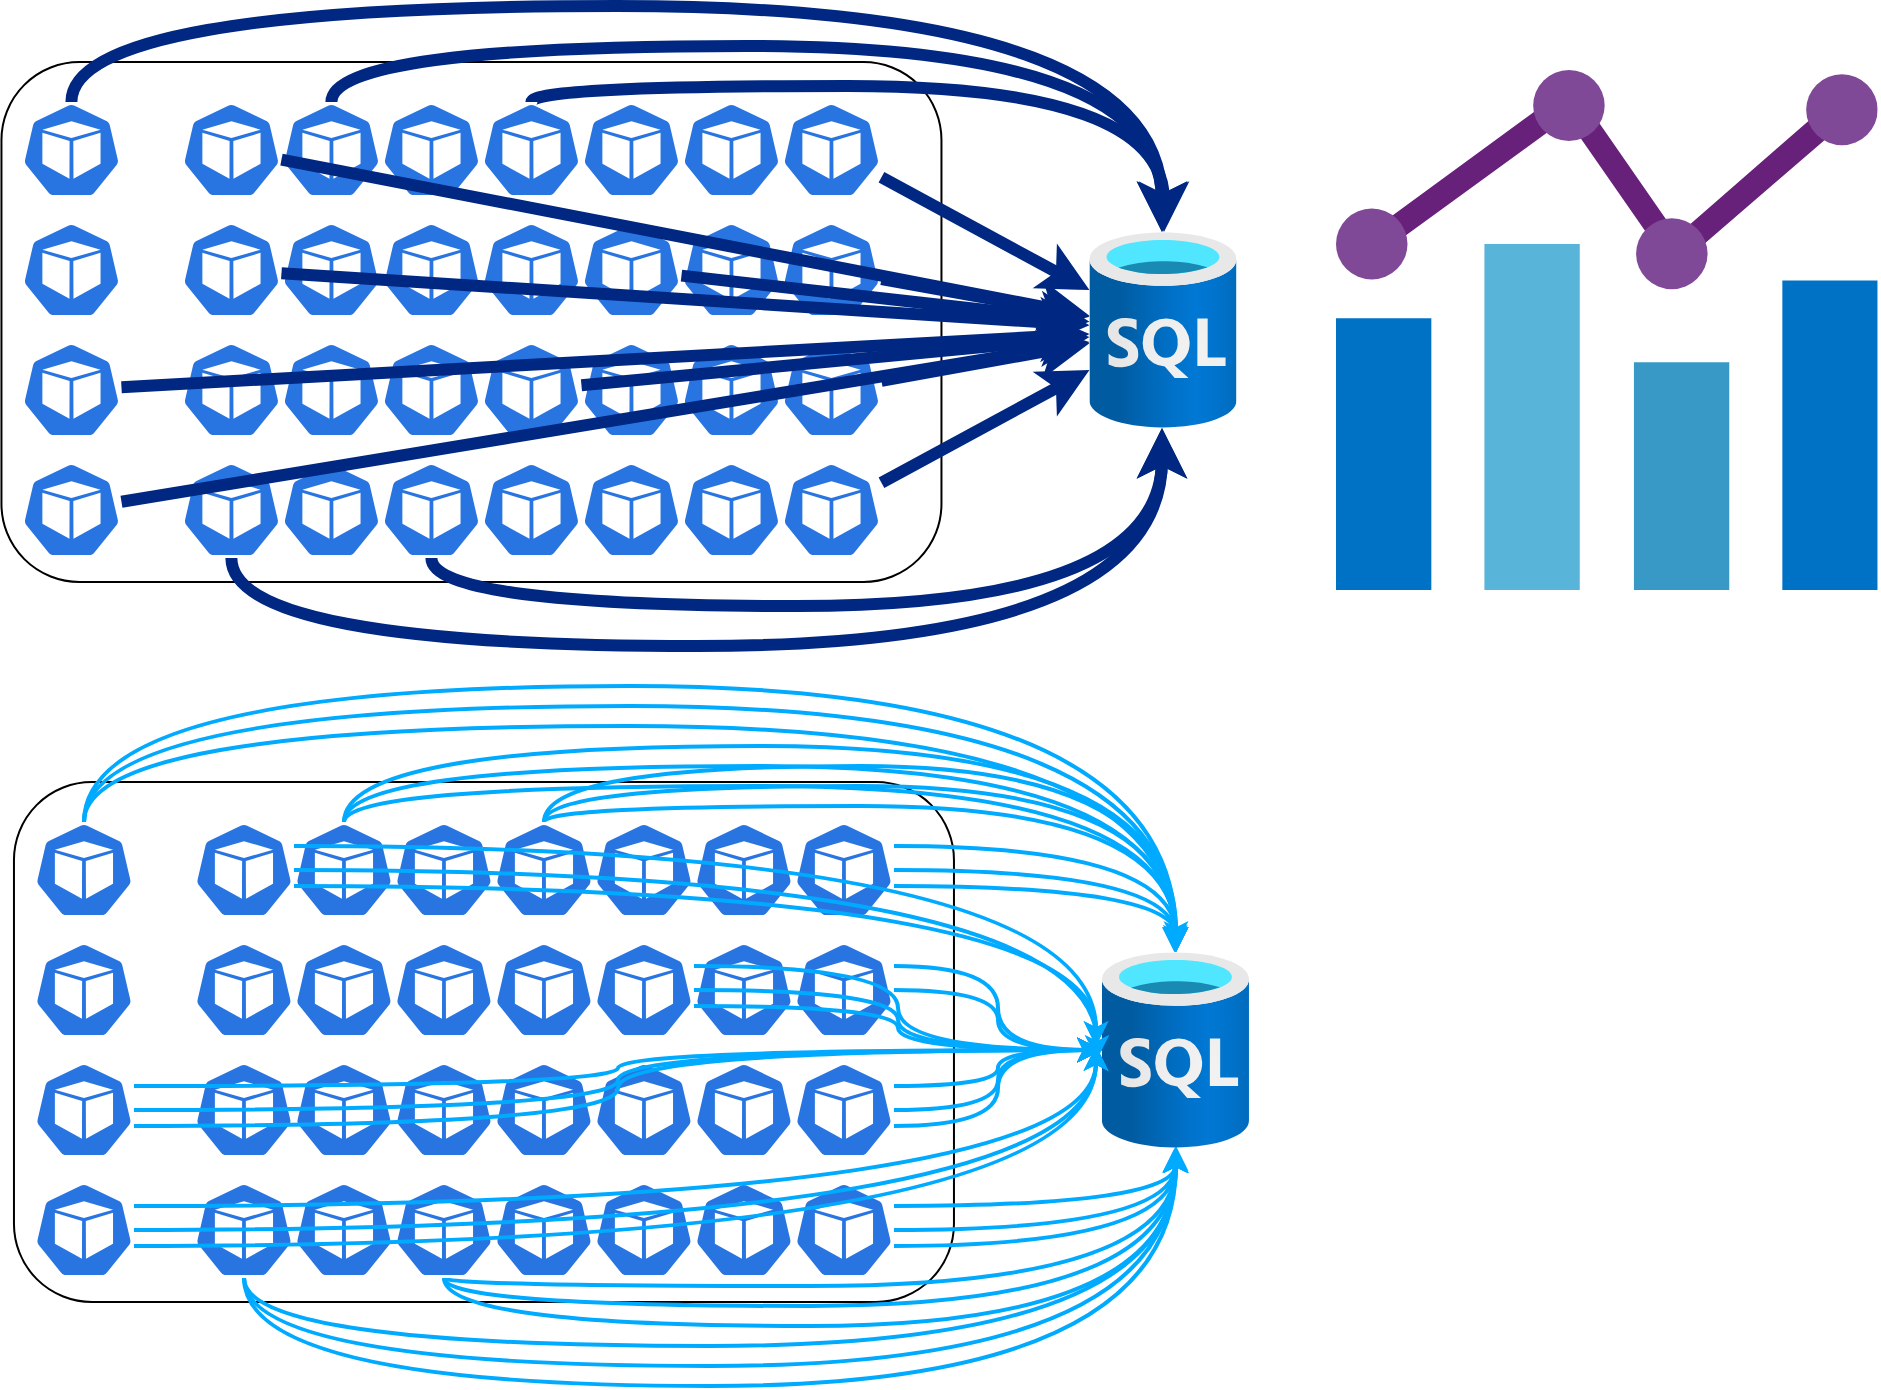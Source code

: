 <mxfile version="13.9.9" type="device" pages="6"><diagram id="EZ9t1lNHleqtuqJsTgEC" name="Страница 1"><mxGraphModel dx="-207" dy="483" grid="1" gridSize="10" guides="1" tooltips="1" connect="1" arrows="1" fold="1" page="1" pageScale="1" pageWidth="827" pageHeight="1169" math="0" shadow="0"><root><mxCell id="0"/><mxCell id="1" parent="0"/><mxCell id="jMCCQdt0Q2BuzM8qKRaN-1" value="" style="rounded=1;whiteSpace=wrap;html=1;fillColor=none;" parent="1" vertex="1"><mxGeometry x="972.73" y="558" width="470" height="260" as="geometry"/></mxCell><mxCell id="jMCCQdt0Q2BuzM8qKRaN-2" value="" style="html=1;dashed=0;whitespace=wrap;fillColor=#2875E2;strokeColor=#ffffff;points=[[0.005,0.63,0],[0.1,0.2,0],[0.9,0.2,0],[0.5,0,0],[0.995,0.63,0],[0.72,0.99,0],[0.5,1,0],[0.28,0.99,0]];shape=mxgraph.kubernetes.icon;prIcon=pod" parent="1" vertex="1"><mxGeometry x="1062.73" y="578" width="50" height="48" as="geometry"/></mxCell><mxCell id="jMCCQdt0Q2BuzM8qKRaN-3" value="" style="html=1;dashed=0;whitespace=wrap;fillColor=#2875E2;strokeColor=#ffffff;points=[[0.005,0.63,0],[0.1,0.2,0],[0.9,0.2,0],[0.5,0,0],[0.995,0.63,0],[0.72,0.99,0],[0.5,1,0],[0.28,0.99,0]];shape=mxgraph.kubernetes.icon;prIcon=pod" parent="1" vertex="1"><mxGeometry x="1062.73" y="638" width="50" height="48" as="geometry"/></mxCell><mxCell id="jMCCQdt0Q2BuzM8qKRaN-4" value="" style="html=1;dashed=0;whitespace=wrap;fillColor=#2875E2;strokeColor=#ffffff;points=[[0.005,0.63,0],[0.1,0.2,0],[0.9,0.2,0],[0.5,0,0],[0.995,0.63,0],[0.72,0.99,0],[0.5,1,0],[0.28,0.99,0]];shape=mxgraph.kubernetes.icon;prIcon=pod" parent="1" vertex="1"><mxGeometry x="1062.73" y="758" width="50" height="48" as="geometry"/></mxCell><mxCell id="jMCCQdt0Q2BuzM8qKRaN-5" value="" style="html=1;dashed=0;whitespace=wrap;fillColor=#2875E2;strokeColor=#ffffff;points=[[0.005,0.63,0],[0.1,0.2,0],[0.9,0.2,0],[0.5,0,0],[0.995,0.63,0],[0.72,0.99,0],[0.5,1,0],[0.28,0.99,0]];shape=mxgraph.kubernetes.icon;prIcon=pod" parent="1" vertex="1"><mxGeometry x="1112.73" y="758" width="50" height="48" as="geometry"/></mxCell><mxCell id="jMCCQdt0Q2BuzM8qKRaN-6" value="" style="html=1;dashed=0;whitespace=wrap;fillColor=#2875E2;strokeColor=#ffffff;points=[[0.005,0.63,0],[0.1,0.2,0],[0.9,0.2,0],[0.5,0,0],[0.995,0.63,0],[0.72,0.99,0],[0.5,1,0],[0.28,0.99,0]];shape=mxgraph.kubernetes.icon;prIcon=pod" parent="1" vertex="1"><mxGeometry x="1112.73" y="638" width="50" height="48" as="geometry"/></mxCell><mxCell id="jMCCQdt0Q2BuzM8qKRaN-7" value="" style="html=1;dashed=0;whitespace=wrap;fillColor=#2875E2;strokeColor=#ffffff;points=[[0.005,0.63,0],[0.1,0.2,0],[0.9,0.2,0],[0.5,0,0],[0.995,0.63,0],[0.72,0.99,0],[0.5,1,0],[0.28,0.99,0]];shape=mxgraph.kubernetes.icon;prIcon=pod" parent="1" vertex="1"><mxGeometry x="1112.73" y="578" width="50" height="48" as="geometry"/></mxCell><mxCell id="jMCCQdt0Q2BuzM8qKRaN-8" value="" style="html=1;dashed=0;whitespace=wrap;fillColor=#2875E2;strokeColor=#ffffff;points=[[0.005,0.63,0],[0.1,0.2,0],[0.9,0.2,0],[0.5,0,0],[0.995,0.63,0],[0.72,0.99,0],[0.5,1,0],[0.28,0.99,0]];shape=mxgraph.kubernetes.icon;prIcon=pod" parent="1" vertex="1"><mxGeometry x="1162.73" y="758" width="50" height="48" as="geometry"/></mxCell><mxCell id="jMCCQdt0Q2BuzM8qKRaN-9" value="" style="html=1;dashed=0;whitespace=wrap;fillColor=#2875E2;strokeColor=#ffffff;points=[[0.005,0.63,0],[0.1,0.2,0],[0.9,0.2,0],[0.5,0,0],[0.995,0.63,0],[0.72,0.99,0],[0.5,1,0],[0.28,0.99,0]];shape=mxgraph.kubernetes.icon;prIcon=pod" parent="1" vertex="1"><mxGeometry x="1162.73" y="638" width="50" height="48" as="geometry"/></mxCell><mxCell id="jMCCQdt0Q2BuzM8qKRaN-10" value="" style="html=1;dashed=0;whitespace=wrap;fillColor=#2875E2;strokeColor=#ffffff;points=[[0.005,0.63,0],[0.1,0.2,0],[0.9,0.2,0],[0.5,0,0],[0.995,0.63,0],[0.72,0.99,0],[0.5,1,0],[0.28,0.99,0]];shape=mxgraph.kubernetes.icon;prIcon=pod" parent="1" vertex="1"><mxGeometry x="1162.73" y="578" width="50" height="48" as="geometry"/></mxCell><mxCell id="jMCCQdt0Q2BuzM8qKRaN-11" value="" style="html=1;dashed=0;whitespace=wrap;fillColor=#2875E2;strokeColor=#ffffff;points=[[0.005,0.63,0],[0.1,0.2,0],[0.9,0.2,0],[0.5,0,0],[0.995,0.63,0],[0.72,0.99,0],[0.5,1,0],[0.28,0.99,0]];shape=mxgraph.kubernetes.icon;prIcon=pod" parent="1" vertex="1"><mxGeometry x="1212.73" y="758" width="50" height="48" as="geometry"/></mxCell><mxCell id="jMCCQdt0Q2BuzM8qKRaN-12" value="" style="html=1;dashed=0;whitespace=wrap;fillColor=#2875E2;strokeColor=#ffffff;points=[[0.005,0.63,0],[0.1,0.2,0],[0.9,0.2,0],[0.5,0,0],[0.995,0.63,0],[0.72,0.99,0],[0.5,1,0],[0.28,0.99,0]];shape=mxgraph.kubernetes.icon;prIcon=pod" parent="1" vertex="1"><mxGeometry x="1212.73" y="638" width="50" height="48" as="geometry"/></mxCell><mxCell id="jMCCQdt0Q2BuzM8qKRaN-13" value="" style="html=1;dashed=0;whitespace=wrap;fillColor=#2875E2;strokeColor=#ffffff;points=[[0.005,0.63,0],[0.1,0.2,0],[0.9,0.2,0],[0.5,0,0],[0.995,0.63,0],[0.72,0.99,0],[0.5,1,0],[0.28,0.99,0]];shape=mxgraph.kubernetes.icon;prIcon=pod" parent="1" vertex="1"><mxGeometry x="1212.73" y="578" width="50" height="48" as="geometry"/></mxCell><mxCell id="jMCCQdt0Q2BuzM8qKRaN-14" value="" style="html=1;dashed=0;whitespace=wrap;fillColor=#2875E2;strokeColor=#ffffff;points=[[0.005,0.63,0],[0.1,0.2,0],[0.9,0.2,0],[0.5,0,0],[0.995,0.63,0],[0.72,0.99,0],[0.5,1,0],[0.28,0.99,0]];shape=mxgraph.kubernetes.icon;prIcon=pod" parent="1" vertex="1"><mxGeometry x="1262.73" y="578" width="50" height="48" as="geometry"/></mxCell><mxCell id="jMCCQdt0Q2BuzM8qKRaN-15" value="" style="html=1;dashed=0;whitespace=wrap;fillColor=#2875E2;strokeColor=#ffffff;points=[[0.005,0.63,0],[0.1,0.2,0],[0.9,0.2,0],[0.5,0,0],[0.995,0.63,0],[0.72,0.99,0],[0.5,1,0],[0.28,0.99,0]];shape=mxgraph.kubernetes.icon;prIcon=pod" parent="1" vertex="1"><mxGeometry x="1262.73" y="638" width="50" height="48" as="geometry"/></mxCell><mxCell id="jMCCQdt0Q2BuzM8qKRaN-16" value="" style="html=1;dashed=0;whitespace=wrap;fillColor=#2875E2;strokeColor=#ffffff;points=[[0.005,0.63,0],[0.1,0.2,0],[0.9,0.2,0],[0.5,0,0],[0.995,0.63,0],[0.72,0.99,0],[0.5,1,0],[0.28,0.99,0]];shape=mxgraph.kubernetes.icon;prIcon=pod" parent="1" vertex="1"><mxGeometry x="1262.73" y="698" width="50" height="48" as="geometry"/></mxCell><mxCell id="jMCCQdt0Q2BuzM8qKRaN-17" value="" style="html=1;dashed=0;whitespace=wrap;fillColor=#2875E2;strokeColor=#ffffff;points=[[0.005,0.63,0],[0.1,0.2,0],[0.9,0.2,0],[0.5,0,0],[0.995,0.63,0],[0.72,0.99,0],[0.5,1,0],[0.28,0.99,0]];shape=mxgraph.kubernetes.icon;prIcon=pod" parent="1" vertex="1"><mxGeometry x="1262.73" y="758" width="50" height="48" as="geometry"/></mxCell><mxCell id="jMCCQdt0Q2BuzM8qKRaN-18" value="" style="html=1;dashed=0;whitespace=wrap;fillColor=#2875E2;strokeColor=#ffffff;points=[[0.005,0.63,0],[0.1,0.2,0],[0.9,0.2,0],[0.5,0,0],[0.995,0.63,0],[0.72,0.99,0],[0.5,1,0],[0.28,0.99,0]];shape=mxgraph.kubernetes.icon;prIcon=pod" parent="1" vertex="1"><mxGeometry x="1312.73" y="578" width="50" height="48" as="geometry"/></mxCell><mxCell id="jMCCQdt0Q2BuzM8qKRaN-19" value="" style="html=1;dashed=0;whitespace=wrap;fillColor=#2875E2;strokeColor=#ffffff;points=[[0.005,0.63,0],[0.1,0.2,0],[0.9,0.2,0],[0.5,0,0],[0.995,0.63,0],[0.72,0.99,0],[0.5,1,0],[0.28,0.99,0]];shape=mxgraph.kubernetes.icon;prIcon=pod" parent="1" vertex="1"><mxGeometry x="1312.73" y="638" width="50" height="48" as="geometry"/></mxCell><mxCell id="jMCCQdt0Q2BuzM8qKRaN-20" value="" style="html=1;dashed=0;whitespace=wrap;fillColor=#2875E2;strokeColor=#ffffff;points=[[0.005,0.63,0],[0.1,0.2,0],[0.9,0.2,0],[0.5,0,0],[0.995,0.63,0],[0.72,0.99,0],[0.5,1,0],[0.28,0.99,0]];shape=mxgraph.kubernetes.icon;prIcon=pod" parent="1" vertex="1"><mxGeometry x="1312.73" y="698" width="50" height="48" as="geometry"/></mxCell><mxCell id="jMCCQdt0Q2BuzM8qKRaN-21" value="" style="html=1;dashed=0;whitespace=wrap;fillColor=#2875E2;strokeColor=#ffffff;points=[[0.005,0.63,0],[0.1,0.2,0],[0.9,0.2,0],[0.5,0,0],[0.995,0.63,0],[0.72,0.99,0],[0.5,1,0],[0.28,0.99,0]];shape=mxgraph.kubernetes.icon;prIcon=pod" parent="1" vertex="1"><mxGeometry x="1312.73" y="758" width="50" height="48" as="geometry"/></mxCell><mxCell id="jMCCQdt0Q2BuzM8qKRaN-22" value="" style="html=1;dashed=0;whitespace=wrap;fillColor=#2875E2;strokeColor=#ffffff;points=[[0.005,0.63,0],[0.1,0.2,0],[0.9,0.2,0],[0.5,0,0],[0.995,0.63,0],[0.72,0.99,0],[0.5,1,0],[0.28,0.99,0]];shape=mxgraph.kubernetes.icon;prIcon=pod" parent="1" vertex="1"><mxGeometry x="1362.73" y="578" width="50" height="48" as="geometry"/></mxCell><mxCell id="jMCCQdt0Q2BuzM8qKRaN-23" value="" style="html=1;dashed=0;whitespace=wrap;fillColor=#2875E2;strokeColor=#ffffff;points=[[0.005,0.63,0],[0.1,0.2,0],[0.9,0.2,0],[0.5,0,0],[0.995,0.63,0],[0.72,0.99,0],[0.5,1,0],[0.28,0.99,0]];shape=mxgraph.kubernetes.icon;prIcon=pod" parent="1" vertex="1"><mxGeometry x="1362.73" y="638" width="50" height="48" as="geometry"/></mxCell><mxCell id="jMCCQdt0Q2BuzM8qKRaN-24" value="" style="html=1;dashed=0;whitespace=wrap;fillColor=#2875E2;strokeColor=#ffffff;points=[[0.005,0.63,0],[0.1,0.2,0],[0.9,0.2,0],[0.5,0,0],[0.995,0.63,0],[0.72,0.99,0],[0.5,1,0],[0.28,0.99,0]];shape=mxgraph.kubernetes.icon;prIcon=pod" parent="1" vertex="1"><mxGeometry x="1362.73" y="698" width="50" height="48" as="geometry"/></mxCell><mxCell id="jMCCQdt0Q2BuzM8qKRaN-25" value="" style="html=1;dashed=0;whitespace=wrap;fillColor=#2875E2;strokeColor=#ffffff;points=[[0.005,0.63,0],[0.1,0.2,0],[0.9,0.2,0],[0.5,0,0],[0.995,0.63,0],[0.72,0.99,0],[0.5,1,0],[0.28,0.99,0]];shape=mxgraph.kubernetes.icon;prIcon=pod" parent="1" vertex="1"><mxGeometry x="1362.73" y="758" width="50" height="48" as="geometry"/></mxCell><mxCell id="jMCCQdt0Q2BuzM8qKRaN-26" value="" style="html=1;dashed=0;whitespace=wrap;fillColor=#2875E2;strokeColor=#ffffff;points=[[0.005,0.63,0],[0.1,0.2,0],[0.9,0.2,0],[0.5,0,0],[0.995,0.63,0],[0.72,0.99,0],[0.5,1,0],[0.28,0.99,0]];shape=mxgraph.kubernetes.icon;prIcon=pod" parent="1" vertex="1"><mxGeometry x="1062.73" y="698" width="50" height="48" as="geometry"/></mxCell><mxCell id="jMCCQdt0Q2BuzM8qKRaN-27" style="edgeStyle=orthogonalEdgeStyle;rounded=0;orthogonalLoop=1;jettySize=auto;html=1;curved=1;strokeWidth=6;gradientColor=#d5739d;fillColor=#e6d0de;strokeColor=#002882;shadow=0;" parent="1" source="jMCCQdt0Q2BuzM8qKRaN-4" target="jMCCQdt0Q2BuzM8qKRaN-38" edge="1"><mxGeometry relative="1" as="geometry"><Array as="points"><mxPoint x="1088" y="850"/><mxPoint x="1553" y="850"/></Array></mxGeometry></mxCell><mxCell id="jMCCQdt0Q2BuzM8qKRaN-28" value="" style="html=1;dashed=0;whitespace=wrap;fillColor=#2875E2;strokeColor=#ffffff;points=[[0.005,0.63,0],[0.1,0.2,0],[0.9,0.2,0],[0.5,0,0],[0.995,0.63,0],[0.72,0.99,0],[0.5,1,0],[0.28,0.99,0]];shape=mxgraph.kubernetes.icon;prIcon=pod" parent="1" vertex="1"><mxGeometry x="1112.73" y="698" width="50" height="48" as="geometry"/></mxCell><mxCell id="jMCCQdt0Q2BuzM8qKRaN-29" style="edgeStyle=orthogonalEdgeStyle;rounded=0;orthogonalLoop=1;jettySize=auto;html=1;curved=1;strokeColor=#002882;strokeWidth=6;" parent="1" source="jMCCQdt0Q2BuzM8qKRaN-7" target="jMCCQdt0Q2BuzM8qKRaN-38" edge="1"><mxGeometry relative="1" as="geometry"><Array as="points"><mxPoint x="1138" y="550"/><mxPoint x="1553" y="550"/></Array></mxGeometry></mxCell><mxCell id="jMCCQdt0Q2BuzM8qKRaN-30" style="edgeStyle=orthogonalEdgeStyle;rounded=0;orthogonalLoop=1;jettySize=auto;html=1;curved=1;strokeWidth=6;strokeColor=#002882;" parent="1" source="jMCCQdt0Q2BuzM8qKRaN-8" target="jMCCQdt0Q2BuzM8qKRaN-38" edge="1"><mxGeometry relative="1" as="geometry"><Array as="points"><mxPoint x="1188" y="830"/><mxPoint x="1553" y="830"/></Array></mxGeometry></mxCell><mxCell id="jMCCQdt0Q2BuzM8qKRaN-31" value="" style="html=1;dashed=0;whitespace=wrap;fillColor=#2875E2;strokeColor=#ffffff;points=[[0.005,0.63,0],[0.1,0.2,0],[0.9,0.2,0],[0.5,0,0],[0.995,0.63,0],[0.72,0.99,0],[0.5,1,0],[0.28,0.99,0]];shape=mxgraph.kubernetes.icon;prIcon=pod" parent="1" vertex="1"><mxGeometry x="1162.73" y="698" width="50" height="48" as="geometry"/></mxCell><mxCell id="jMCCQdt0Q2BuzM8qKRaN-32" style="rounded=0;orthogonalLoop=1;jettySize=auto;html=1;strokeColor=#002882;strokeWidth=6;" parent="1" source="jMCCQdt0Q2BuzM8qKRaN-33" target="jMCCQdt0Q2BuzM8qKRaN-38" edge="1"><mxGeometry relative="1" as="geometry"/></mxCell><mxCell id="jMCCQdt0Q2BuzM8qKRaN-33" value="" style="html=1;dashed=0;whitespace=wrap;fillColor=#2875E2;strokeColor=#ffffff;points=[[0.005,0.63,0],[0.1,0.2,0],[0.9,0.2,0],[0.5,0,0],[0.995,0.63,0],[0.72,0.99,0],[0.5,1,0],[0.28,0.99,0]];shape=mxgraph.kubernetes.icon;prIcon=pod" parent="1" vertex="1"><mxGeometry x="1212.73" y="698" width="50" height="48" as="geometry"/></mxCell><mxCell id="jMCCQdt0Q2BuzM8qKRaN-34" style="edgeStyle=orthogonalEdgeStyle;rounded=0;orthogonalLoop=1;jettySize=auto;html=1;curved=1;strokeColor=#002882;strokeWidth=6;" parent="1" source="jMCCQdt0Q2BuzM8qKRaN-13" target="jMCCQdt0Q2BuzM8qKRaN-38" edge="1"><mxGeometry relative="1" as="geometry"><Array as="points"><mxPoint x="1238" y="570"/><mxPoint x="1554" y="570"/></Array></mxGeometry></mxCell><mxCell id="jMCCQdt0Q2BuzM8qKRaN-35" style="rounded=0;orthogonalLoop=1;jettySize=auto;html=1;strokeColor=#002882;strokeWidth=6;" parent="1" source="jMCCQdt0Q2BuzM8qKRaN-15" target="jMCCQdt0Q2BuzM8qKRaN-38" edge="1"><mxGeometry relative="1" as="geometry"/></mxCell><mxCell id="jMCCQdt0Q2BuzM8qKRaN-36" style="rounded=0;orthogonalLoop=1;jettySize=auto;html=1;strokeColor=#002882;strokeWidth=6;" parent="1" source="jMCCQdt0Q2BuzM8qKRaN-22" target="jMCCQdt0Q2BuzM8qKRaN-38" edge="1"><mxGeometry relative="1" as="geometry"/></mxCell><mxCell id="jMCCQdt0Q2BuzM8qKRaN-37" style="rounded=0;orthogonalLoop=1;jettySize=auto;html=1;strokeColor=#002882;strokeWidth=6;" parent="1" source="jMCCQdt0Q2BuzM8qKRaN-25" target="jMCCQdt0Q2BuzM8qKRaN-38" edge="1"><mxGeometry relative="1" as="geometry"/></mxCell><mxCell id="jMCCQdt0Q2BuzM8qKRaN-38" value="" style="aspect=fixed;html=1;points=[];align=center;image;fontSize=12;image=img/lib/azure2/databases/SQL_Database.svg;fillColor=#00AAFF;gradientColor=#00AAFF;" parent="1" vertex="1"><mxGeometry x="1516.73" y="643" width="73.5" height="98" as="geometry"/></mxCell><mxCell id="jMCCQdt0Q2BuzM8qKRaN-39" style="edgeStyle=orthogonalEdgeStyle;rounded=0;orthogonalLoop=1;jettySize=auto;html=1;curved=1;strokeColor=#002882;strokeWidth=6;" parent="1" source="jMCCQdt0Q2BuzM8qKRaN-40" target="jMCCQdt0Q2BuzM8qKRaN-38" edge="1"><mxGeometry relative="1" as="geometry"><Array as="points"><mxPoint x="1008" y="530"/><mxPoint x="1553" y="530"/></Array></mxGeometry></mxCell><mxCell id="jMCCQdt0Q2BuzM8qKRaN-40" value="" style="html=1;dashed=0;whitespace=wrap;fillColor=#2875E2;strokeColor=#ffffff;points=[[0.005,0.63,0],[0.1,0.2,0],[0.9,0.2,0],[0.5,0,0],[0.995,0.63,0],[0.72,0.99,0],[0.5,1,0],[0.28,0.99,0]];shape=mxgraph.kubernetes.icon;prIcon=pod" parent="1" vertex="1"><mxGeometry x="982.73" y="578" width="50" height="48" as="geometry"/></mxCell><mxCell id="jMCCQdt0Q2BuzM8qKRaN-41" value="" style="html=1;dashed=0;whitespace=wrap;fillColor=#2875E2;strokeColor=#ffffff;points=[[0.005,0.63,0],[0.1,0.2,0],[0.9,0.2,0],[0.5,0,0],[0.995,0.63,0],[0.72,0.99,0],[0.5,1,0],[0.28,0.99,0]];shape=mxgraph.kubernetes.icon;prIcon=pod" parent="1" vertex="1"><mxGeometry x="982.73" y="638" width="50" height="48" as="geometry"/></mxCell><mxCell id="jMCCQdt0Q2BuzM8qKRaN-42" style="rounded=0;orthogonalLoop=1;jettySize=auto;html=1;strokeColor=#002882;strokeWidth=6;" parent="1" source="jMCCQdt0Q2BuzM8qKRaN-43" target="jMCCQdt0Q2BuzM8qKRaN-38" edge="1"><mxGeometry relative="1" as="geometry"/></mxCell><mxCell id="jMCCQdt0Q2BuzM8qKRaN-43" value="" style="html=1;dashed=0;whitespace=wrap;fillColor=#2875E2;strokeColor=#ffffff;points=[[0.005,0.63,0],[0.1,0.2,0],[0.9,0.2,0],[0.5,0,0],[0.995,0.63,0],[0.72,0.99,0],[0.5,1,0],[0.28,0.99,0]];shape=mxgraph.kubernetes.icon;prIcon=pod" parent="1" vertex="1"><mxGeometry x="982.73" y="698" width="50" height="48" as="geometry"/></mxCell><mxCell id="jMCCQdt0Q2BuzM8qKRaN-44" style="edgeStyle=none;rounded=0;orthogonalLoop=1;jettySize=auto;html=1;strokeColor=#002882;strokeWidth=6;" parent="1" source="jMCCQdt0Q2BuzM8qKRaN-45" target="jMCCQdt0Q2BuzM8qKRaN-38" edge="1"><mxGeometry relative="1" as="geometry"/></mxCell><mxCell id="jMCCQdt0Q2BuzM8qKRaN-45" value="" style="html=1;dashed=0;whitespace=wrap;fillColor=#2875E2;strokeColor=#ffffff;points=[[0.005,0.63,0],[0.1,0.2,0],[0.9,0.2,0],[0.5,0,0],[0.995,0.63,0],[0.72,0.99,0],[0.5,1,0],[0.28,0.99,0]];shape=mxgraph.kubernetes.icon;prIcon=pod" parent="1" vertex="1"><mxGeometry x="982.73" y="758" width="50" height="48" as="geometry"/></mxCell><mxCell id="jMCCQdt0Q2BuzM8qKRaN-46" style="rounded=0;orthogonalLoop=1;jettySize=auto;html=1;strokeColor=#002882;strokeWidth=6;" parent="1" source="jMCCQdt0Q2BuzM8qKRaN-23" target="jMCCQdt0Q2BuzM8qKRaN-38" edge="1"><mxGeometry relative="1" as="geometry"/></mxCell><mxCell id="jMCCQdt0Q2BuzM8qKRaN-47" style="rounded=0;orthogonalLoop=1;jettySize=auto;html=1;strokeColor=#002882;strokeWidth=6;" parent="1" source="jMCCQdt0Q2BuzM8qKRaN-24" target="jMCCQdt0Q2BuzM8qKRaN-38" edge="1"><mxGeometry relative="1" as="geometry"/></mxCell><mxCell id="jMCCQdt0Q2BuzM8qKRaN-48" style="rounded=0;orthogonalLoop=1;jettySize=auto;html=1;strokeColor=#002882;strokeWidth=6;" parent="1" source="jMCCQdt0Q2BuzM8qKRaN-3" target="jMCCQdt0Q2BuzM8qKRaN-38" edge="1"><mxGeometry relative="1" as="geometry"/></mxCell><mxCell id="jMCCQdt0Q2BuzM8qKRaN-49" style="edgeStyle=none;rounded=0;orthogonalLoop=1;jettySize=auto;html=1;strokeColor=#002882;strokeWidth=6;" parent="1" source="jMCCQdt0Q2BuzM8qKRaN-2" target="jMCCQdt0Q2BuzM8qKRaN-38" edge="1"><mxGeometry relative="1" as="geometry"/></mxCell><mxCell id="jMCCQdt0Q2BuzM8qKRaN-50" value="" style="aspect=fixed;html=1;points=[];align=center;image;fontSize=12;image=img/lib/mscae/Chart.svg;shadow=0;dashed=0;fontFamily=Roboto;fontColor=#000000;strokeColor=#ffffff;fillColor=#2875E2;" parent="1" vertex="1"><mxGeometry x="1640" y="562" width="270.84" height="260" as="geometry"/></mxCell><mxCell id="jDKdJYdVlOAq7opKQZ_v-1" value="" style="rounded=1;whiteSpace=wrap;html=1;fillColor=none;" vertex="1" parent="1"><mxGeometry x="978.98" y="918" width="470" height="260" as="geometry"/></mxCell><mxCell id="jDKdJYdVlOAq7opKQZ_v-3" value="" style="html=1;dashed=0;whitespace=wrap;fillColor=#2875E2;strokeColor=#ffffff;points=[[0.005,0.63,0],[0.1,0.2,0],[0.9,0.2,0],[0.5,0,0],[0.995,0.63,0],[0.72,0.99,0],[0.5,1,0],[0.28,0.99,0]];shape=mxgraph.kubernetes.icon;prIcon=pod" vertex="1" parent="1"><mxGeometry x="1068.98" y="998" width="50" height="48" as="geometry"/></mxCell><mxCell id="8O2CJvulV4s4Ut9DShqf-5" style="edgeStyle=orthogonalEdgeStyle;curved=1;rounded=0;sketch=0;orthogonalLoop=1;jettySize=auto;html=1;shadow=0;strokeColor=#00AAFF;strokeWidth=2;fontColor=#FFFFFF;" edge="1" parent="1" source="jDKdJYdVlOAq7opKQZ_v-4" target="jDKdJYdVlOAq7opKQZ_v-38"><mxGeometry relative="1" as="geometry"><Array as="points"><mxPoint x="1094" y="1220"/><mxPoint x="1560" y="1220"/></Array></mxGeometry></mxCell><mxCell id="8O2CJvulV4s4Ut9DShqf-6" style="edgeStyle=orthogonalEdgeStyle;curved=1;rounded=0;sketch=0;orthogonalLoop=1;jettySize=auto;html=1;shadow=0;strokeColor=#00AAFF;strokeWidth=2;fontColor=#FFFFFF;" edge="1" parent="1" source="jDKdJYdVlOAq7opKQZ_v-4" target="jDKdJYdVlOAq7opKQZ_v-38"><mxGeometry relative="1" as="geometry"><Array as="points"><mxPoint x="1094" y="1200"/><mxPoint x="1560" y="1200"/></Array></mxGeometry></mxCell><mxCell id="jDKdJYdVlOAq7opKQZ_v-4" value="" style="html=1;dashed=0;whitespace=wrap;fillColor=#2875E2;strokeColor=#ffffff;points=[[0.005,0.63,0],[0.1,0.2,0],[0.9,0.2,0],[0.5,0,0],[0.995,0.63,0],[0.72,0.99,0],[0.5,1,0],[0.28,0.99,0]];shape=mxgraph.kubernetes.icon;prIcon=pod" vertex="1" parent="1"><mxGeometry x="1068.98" y="1118" width="50" height="48" as="geometry"/></mxCell><mxCell id="jDKdJYdVlOAq7opKQZ_v-5" value="" style="html=1;dashed=0;whitespace=wrap;fillColor=#2875E2;strokeColor=#ffffff;points=[[0.005,0.63,0],[0.1,0.2,0],[0.9,0.2,0],[0.5,0,0],[0.995,0.63,0],[0.72,0.99,0],[0.5,1,0],[0.28,0.99,0]];shape=mxgraph.kubernetes.icon;prIcon=pod" vertex="1" parent="1"><mxGeometry x="1118.98" y="1118" width="50" height="48" as="geometry"/></mxCell><mxCell id="jDKdJYdVlOAq7opKQZ_v-6" value="" style="html=1;dashed=0;whitespace=wrap;fillColor=#2875E2;strokeColor=#ffffff;points=[[0.005,0.63,0],[0.1,0.2,0],[0.9,0.2,0],[0.5,0,0],[0.995,0.63,0],[0.72,0.99,0],[0.5,1,0],[0.28,0.99,0]];shape=mxgraph.kubernetes.icon;prIcon=pod" vertex="1" parent="1"><mxGeometry x="1118.98" y="998" width="50" height="48" as="geometry"/></mxCell><mxCell id="8O2CJvulV4s4Ut9DShqf-3" style="edgeStyle=orthogonalEdgeStyle;curved=1;rounded=0;sketch=0;orthogonalLoop=1;jettySize=auto;html=1;shadow=0;strokeColor=#00AAFF;strokeWidth=2;fontColor=#FFFFFF;" edge="1" parent="1" source="jDKdJYdVlOAq7opKQZ_v-7"><mxGeometry relative="1" as="geometry"><mxPoint x="1560" y="1000" as="targetPoint"/><Array as="points"><mxPoint x="1144" y="900"/><mxPoint x="1560" y="900"/></Array></mxGeometry></mxCell><mxCell id="8O2CJvulV4s4Ut9DShqf-4" style="edgeStyle=orthogonalEdgeStyle;curved=1;rounded=0;sketch=0;orthogonalLoop=1;jettySize=auto;html=1;shadow=0;strokeColor=#00AAFF;strokeWidth=2;fontColor=#FFFFFF;" edge="1" parent="1" source="jDKdJYdVlOAq7opKQZ_v-7" target="jDKdJYdVlOAq7opKQZ_v-38"><mxGeometry relative="1" as="geometry"><Array as="points"><mxPoint x="1144" y="920"/><mxPoint x="1560" y="920"/></Array></mxGeometry></mxCell><mxCell id="jDKdJYdVlOAq7opKQZ_v-7" value="" style="html=1;dashed=0;whitespace=wrap;fillColor=#2875E2;strokeColor=#ffffff;points=[[0.005,0.63,0],[0.1,0.2,0],[0.9,0.2,0],[0.5,0,0],[0.995,0.63,0],[0.72,0.99,0],[0.5,1,0],[0.28,0.99,0]];shape=mxgraph.kubernetes.icon;prIcon=pod" vertex="1" parent="1"><mxGeometry x="1118.98" y="938" width="50" height="48" as="geometry"/></mxCell><mxCell id="8O2CJvulV4s4Ut9DShqf-16" style="edgeStyle=orthogonalEdgeStyle;curved=1;rounded=0;sketch=0;orthogonalLoop=1;jettySize=auto;html=1;shadow=0;strokeColor=#00AAFF;strokeWidth=2;fontColor=#FFFFFF;" edge="1" parent="1" source="jDKdJYdVlOAq7opKQZ_v-8" target="jDKdJYdVlOAq7opKQZ_v-38"><mxGeometry relative="1" as="geometry"><Array as="points"><mxPoint x="1194" y="1190"/><mxPoint x="1560" y="1190"/></Array></mxGeometry></mxCell><mxCell id="8O2CJvulV4s4Ut9DShqf-17" style="edgeStyle=orthogonalEdgeStyle;curved=1;rounded=0;sketch=0;orthogonalLoop=1;jettySize=auto;html=1;shadow=0;strokeColor=#00AAFF;strokeWidth=2;fontColor=#FFFFFF;" edge="1" parent="1" source="jDKdJYdVlOAq7opKQZ_v-8"><mxGeometry relative="1" as="geometry"><mxPoint x="1560" y="1100.0" as="targetPoint"/><Array as="points"><mxPoint x="1194" y="1180"/><mxPoint x="1560" y="1180"/></Array></mxGeometry></mxCell><mxCell id="8O2CJvulV4s4Ut9DShqf-18" style="edgeStyle=orthogonalEdgeStyle;curved=1;rounded=0;sketch=0;orthogonalLoop=1;jettySize=auto;html=1;shadow=0;strokeColor=#00AAFF;strokeWidth=2;fontColor=#FFFFFF;" edge="1" parent="1" source="jDKdJYdVlOAq7opKQZ_v-8" target="jDKdJYdVlOAq7opKQZ_v-38"><mxGeometry relative="1" as="geometry"><Array as="points"><mxPoint x="1194" y="1170"/><mxPoint x="1560" y="1170"/></Array></mxGeometry></mxCell><mxCell id="jDKdJYdVlOAq7opKQZ_v-8" value="" style="html=1;dashed=0;whitespace=wrap;fillColor=#2875E2;strokeColor=#ffffff;points=[[0.005,0.63,0],[0.1,0.2,0],[0.9,0.2,0],[0.5,0,0],[0.995,0.63,0],[0.72,0.99,0],[0.5,1,0],[0.28,0.99,0]];shape=mxgraph.kubernetes.icon;prIcon=pod" vertex="1" parent="1"><mxGeometry x="1168.98" y="1118" width="50" height="48" as="geometry"/></mxCell><mxCell id="jDKdJYdVlOAq7opKQZ_v-9" value="" style="html=1;dashed=0;whitespace=wrap;fillColor=#2875E2;strokeColor=#ffffff;points=[[0.005,0.63,0],[0.1,0.2,0],[0.9,0.2,0],[0.5,0,0],[0.995,0.63,0],[0.72,0.99,0],[0.5,1,0],[0.28,0.99,0]];shape=mxgraph.kubernetes.icon;prIcon=pod" vertex="1" parent="1"><mxGeometry x="1168.98" y="998" width="50" height="48" as="geometry"/></mxCell><mxCell id="jDKdJYdVlOAq7opKQZ_v-10" value="" style="html=1;dashed=0;whitespace=wrap;fillColor=#2875E2;strokeColor=#ffffff;points=[[0.005,0.63,0],[0.1,0.2,0],[0.9,0.2,0],[0.5,0,0],[0.995,0.63,0],[0.72,0.99,0],[0.5,1,0],[0.28,0.99,0]];shape=mxgraph.kubernetes.icon;prIcon=pod" vertex="1" parent="1"><mxGeometry x="1168.98" y="938" width="50" height="48" as="geometry"/></mxCell><mxCell id="jDKdJYdVlOAq7opKQZ_v-11" value="" style="html=1;dashed=0;whitespace=wrap;fillColor=#2875E2;strokeColor=#ffffff;points=[[0.005,0.63,0],[0.1,0.2,0],[0.9,0.2,0],[0.5,0,0],[0.995,0.63,0],[0.72,0.99,0],[0.5,1,0],[0.28,0.99,0]];shape=mxgraph.kubernetes.icon;prIcon=pod" vertex="1" parent="1"><mxGeometry x="1218.98" y="1118" width="50" height="48" as="geometry"/></mxCell><mxCell id="jDKdJYdVlOAq7opKQZ_v-12" value="" style="html=1;dashed=0;whitespace=wrap;fillColor=#2875E2;strokeColor=#ffffff;points=[[0.005,0.63,0],[0.1,0.2,0],[0.9,0.2,0],[0.5,0,0],[0.995,0.63,0],[0.72,0.99,0],[0.5,1,0],[0.28,0.99,0]];shape=mxgraph.kubernetes.icon;prIcon=pod" vertex="1" parent="1"><mxGeometry x="1218.98" y="998" width="50" height="48" as="geometry"/></mxCell><mxCell id="8O2CJvulV4s4Ut9DShqf-19" style="edgeStyle=orthogonalEdgeStyle;curved=1;rounded=0;sketch=0;orthogonalLoop=1;jettySize=auto;html=1;shadow=0;strokeColor=#00AAFF;strokeWidth=2;fontColor=#FFFFFF;" edge="1" parent="1" source="jDKdJYdVlOAq7opKQZ_v-13" target="jDKdJYdVlOAq7opKQZ_v-38"><mxGeometry relative="1" as="geometry"><Array as="points"><mxPoint x="1244" y="930"/><mxPoint x="1560" y="930"/></Array></mxGeometry></mxCell><mxCell id="8O2CJvulV4s4Ut9DShqf-20" style="edgeStyle=orthogonalEdgeStyle;curved=1;rounded=0;sketch=0;orthogonalLoop=1;jettySize=auto;html=1;shadow=0;strokeColor=#00AAFF;strokeWidth=2;fontColor=#FFFFFF;" edge="1" parent="1" source="jDKdJYdVlOAq7opKQZ_v-13" target="jDKdJYdVlOAq7opKQZ_v-38"><mxGeometry relative="1" as="geometry"><Array as="points"><mxPoint x="1244" y="920"/><mxPoint x="1560" y="920"/></Array></mxGeometry></mxCell><mxCell id="8O2CJvulV4s4Ut9DShqf-22" style="edgeStyle=orthogonalEdgeStyle;curved=1;rounded=0;sketch=0;orthogonalLoop=1;jettySize=auto;html=1;shadow=0;strokeColor=#00AAFF;strokeWidth=2;fontColor=#FFFFFF;" edge="1" parent="1" source="jDKdJYdVlOAq7opKQZ_v-13" target="jDKdJYdVlOAq7opKQZ_v-38"><mxGeometry relative="1" as="geometry"><Array as="points"><mxPoint x="1244" y="910"/><mxPoint x="1560" y="910"/></Array></mxGeometry></mxCell><mxCell id="jDKdJYdVlOAq7opKQZ_v-13" value="" style="html=1;dashed=0;whitespace=wrap;fillColor=#2875E2;strokeColor=#ffffff;points=[[0.005,0.63,0],[0.1,0.2,0],[0.9,0.2,0],[0.5,0,0],[0.995,0.63,0],[0.72,0.99,0],[0.5,1,0],[0.28,0.99,0]];shape=mxgraph.kubernetes.icon;prIcon=pod" vertex="1" parent="1"><mxGeometry x="1218.98" y="938" width="50" height="48" as="geometry"/></mxCell><mxCell id="jDKdJYdVlOAq7opKQZ_v-14" value="" style="html=1;dashed=0;whitespace=wrap;fillColor=#2875E2;strokeColor=#ffffff;points=[[0.005,0.63,0],[0.1,0.2,0],[0.9,0.2,0],[0.5,0,0],[0.995,0.63,0],[0.72,0.99,0],[0.5,1,0],[0.28,0.99,0]];shape=mxgraph.kubernetes.icon;prIcon=pod" vertex="1" parent="1"><mxGeometry x="1268.98" y="938" width="50" height="48" as="geometry"/></mxCell><mxCell id="jDKdJYdVlOAq7opKQZ_v-16" value="" style="html=1;dashed=0;whitespace=wrap;fillColor=#2875E2;strokeColor=#ffffff;points=[[0.005,0.63,0],[0.1,0.2,0],[0.9,0.2,0],[0.5,0,0],[0.995,0.63,0],[0.72,0.99,0],[0.5,1,0],[0.28,0.99,0]];shape=mxgraph.kubernetes.icon;prIcon=pod" vertex="1" parent="1"><mxGeometry x="1268.98" y="1058" width="50" height="48" as="geometry"/></mxCell><mxCell id="jDKdJYdVlOAq7opKQZ_v-17" value="" style="html=1;dashed=0;whitespace=wrap;fillColor=#2875E2;strokeColor=#ffffff;points=[[0.005,0.63,0],[0.1,0.2,0],[0.9,0.2,0],[0.5,0,0],[0.995,0.63,0],[0.72,0.99,0],[0.5,1,0],[0.28,0.99,0]];shape=mxgraph.kubernetes.icon;prIcon=pod" vertex="1" parent="1"><mxGeometry x="1268.98" y="1118" width="50" height="48" as="geometry"/></mxCell><mxCell id="jDKdJYdVlOAq7opKQZ_v-18" value="" style="html=1;dashed=0;whitespace=wrap;fillColor=#2875E2;strokeColor=#ffffff;points=[[0.005,0.63,0],[0.1,0.2,0],[0.9,0.2,0],[0.5,0,0],[0.995,0.63,0],[0.72,0.99,0],[0.5,1,0],[0.28,0.99,0]];shape=mxgraph.kubernetes.icon;prIcon=pod" vertex="1" parent="1"><mxGeometry x="1318.98" y="938" width="50" height="48" as="geometry"/></mxCell><mxCell id="jDKdJYdVlOAq7opKQZ_v-19" value="" style="html=1;dashed=0;whitespace=wrap;fillColor=#2875E2;strokeColor=#ffffff;points=[[0.005,0.63,0],[0.1,0.2,0],[0.9,0.2,0],[0.5,0,0],[0.995,0.63,0],[0.72,0.99,0],[0.5,1,0],[0.28,0.99,0]];shape=mxgraph.kubernetes.icon;prIcon=pod" vertex="1" parent="1"><mxGeometry x="1318.98" y="998" width="50" height="48" as="geometry"/></mxCell><mxCell id="jDKdJYdVlOAq7opKQZ_v-20" value="" style="html=1;dashed=0;whitespace=wrap;fillColor=#2875E2;strokeColor=#ffffff;points=[[0.005,0.63,0],[0.1,0.2,0],[0.9,0.2,0],[0.5,0,0],[0.995,0.63,0],[0.72,0.99,0],[0.5,1,0],[0.28,0.99,0]];shape=mxgraph.kubernetes.icon;prIcon=pod" vertex="1" parent="1"><mxGeometry x="1318.98" y="1058" width="50" height="48" as="geometry"/></mxCell><mxCell id="jDKdJYdVlOAq7opKQZ_v-21" value="" style="html=1;dashed=0;whitespace=wrap;fillColor=#2875E2;strokeColor=#ffffff;points=[[0.005,0.63,0],[0.1,0.2,0],[0.9,0.2,0],[0.5,0,0],[0.995,0.63,0],[0.72,0.99,0],[0.5,1,0],[0.28,0.99,0]];shape=mxgraph.kubernetes.icon;prIcon=pod" vertex="1" parent="1"><mxGeometry x="1318.98" y="1118" width="50" height="48" as="geometry"/></mxCell><mxCell id="8O2CJvulV4s4Ut9DShqf-10" style="edgeStyle=orthogonalEdgeStyle;curved=1;rounded=0;sketch=0;orthogonalLoop=1;jettySize=auto;html=1;shadow=0;strokeColor=#00AAFF;strokeWidth=2;fontColor=#FFFFFF;" edge="1" parent="1" source="jDKdJYdVlOAq7opKQZ_v-22" target="jDKdJYdVlOAq7opKQZ_v-38"><mxGeometry relative="1" as="geometry"/></mxCell><mxCell id="8O2CJvulV4s4Ut9DShqf-11" style="edgeStyle=orthogonalEdgeStyle;curved=1;rounded=0;sketch=0;orthogonalLoop=1;jettySize=auto;html=1;shadow=0;strokeColor=#00AAFF;strokeWidth=2;fontColor=#FFFFFF;" edge="1" parent="1" source="jDKdJYdVlOAq7opKQZ_v-22" target="jDKdJYdVlOAq7opKQZ_v-38"><mxGeometry relative="1" as="geometry"><Array as="points"><mxPoint x="1560" y="970"/></Array></mxGeometry></mxCell><mxCell id="8O2CJvulV4s4Ut9DShqf-12" style="edgeStyle=orthogonalEdgeStyle;curved=1;rounded=0;sketch=0;orthogonalLoop=1;jettySize=auto;html=1;shadow=0;strokeColor=#00AAFF;strokeWidth=2;fontColor=#FFFFFF;" edge="1" parent="1" source="jDKdJYdVlOAq7opKQZ_v-22" target="jDKdJYdVlOAq7opKQZ_v-38"><mxGeometry relative="1" as="geometry"><Array as="points"><mxPoint x="1560" y="950"/></Array></mxGeometry></mxCell><mxCell id="jDKdJYdVlOAq7opKQZ_v-22" value="" style="html=1;dashed=0;whitespace=wrap;fillColor=#2875E2;strokeColor=#ffffff;points=[[0.005,0.63,0],[0.1,0.2,0],[0.9,0.2,0],[0.5,0,0],[0.995,0.63,0],[0.72,0.99,0],[0.5,1,0],[0.28,0.99,0]];shape=mxgraph.kubernetes.icon;prIcon=pod" vertex="1" parent="1"><mxGeometry x="1368.98" y="938" width="50" height="48" as="geometry"/></mxCell><mxCell id="8O2CJvulV4s4Ut9DShqf-32" style="edgeStyle=orthogonalEdgeStyle;curved=1;rounded=0;sketch=0;orthogonalLoop=1;jettySize=auto;html=1;shadow=0;strokeColor=#00AAFF;strokeWidth=2;fontColor=#FFFFFF;" edge="1" parent="1" source="jDKdJYdVlOAq7opKQZ_v-23" target="jDKdJYdVlOAq7opKQZ_v-38"><mxGeometry relative="1" as="geometry"/></mxCell><mxCell id="8O2CJvulV4s4Ut9DShqf-33" style="edgeStyle=orthogonalEdgeStyle;curved=1;rounded=0;sketch=0;orthogonalLoop=1;jettySize=auto;html=1;shadow=0;strokeColor=#00AAFF;strokeWidth=2;fontColor=#FFFFFF;" edge="1" parent="1" source="jDKdJYdVlOAq7opKQZ_v-23" target="jDKdJYdVlOAq7opKQZ_v-38"><mxGeometry relative="1" as="geometry"><Array as="points"><mxPoint x="1471" y="1010"/><mxPoint x="1471" y="1052"/></Array></mxGeometry></mxCell><mxCell id="jDKdJYdVlOAq7opKQZ_v-23" value="" style="html=1;dashed=0;whitespace=wrap;fillColor=#2875E2;strokeColor=#ffffff;points=[[0.005,0.63,0],[0.1,0.2,0],[0.9,0.2,0],[0.5,0,0],[0.995,0.63,0],[0.72,0.99,0],[0.5,1,0],[0.28,0.99,0]];shape=mxgraph.kubernetes.icon;prIcon=pod" vertex="1" parent="1"><mxGeometry x="1368.98" y="998" width="50" height="48" as="geometry"/></mxCell><mxCell id="8O2CJvulV4s4Ut9DShqf-35" style="edgeStyle=orthogonalEdgeStyle;curved=1;rounded=0;sketch=0;orthogonalLoop=1;jettySize=auto;html=1;shadow=0;strokeColor=#00AAFF;strokeWidth=2;fontColor=#FFFFFF;" edge="1" parent="1" source="jDKdJYdVlOAq7opKQZ_v-24" target="jDKdJYdVlOAq7opKQZ_v-38"><mxGeometry relative="1" as="geometry"/></mxCell><mxCell id="8O2CJvulV4s4Ut9DShqf-36" style="edgeStyle=orthogonalEdgeStyle;curved=1;rounded=0;sketch=0;orthogonalLoop=1;jettySize=auto;html=1;shadow=0;strokeColor=#00AAFF;strokeWidth=2;fontColor=#FFFFFF;" edge="1" parent="1" source="jDKdJYdVlOAq7opKQZ_v-24" target="jDKdJYdVlOAq7opKQZ_v-38"><mxGeometry relative="1" as="geometry"><Array as="points"><mxPoint x="1471" y="1070"/><mxPoint x="1471" y="1052"/></Array></mxGeometry></mxCell><mxCell id="8O2CJvulV4s4Ut9DShqf-37" style="edgeStyle=orthogonalEdgeStyle;curved=1;rounded=0;sketch=0;orthogonalLoop=1;jettySize=auto;html=1;shadow=0;strokeColor=#00AAFF;strokeWidth=2;fontColor=#FFFFFF;" edge="1" parent="1" source="jDKdJYdVlOAq7opKQZ_v-24" target="jDKdJYdVlOAq7opKQZ_v-38"><mxGeometry relative="1" as="geometry"><Array as="points"><mxPoint x="1471" y="1090"/><mxPoint x="1471" y="1052"/></Array></mxGeometry></mxCell><mxCell id="jDKdJYdVlOAq7opKQZ_v-24" value="" style="html=1;dashed=0;whitespace=wrap;fillColor=#2875E2;strokeColor=#ffffff;points=[[0.005,0.63,0],[0.1,0.2,0],[0.9,0.2,0],[0.5,0,0],[0.995,0.63,0],[0.72,0.99,0],[0.5,1,0],[0.28,0.99,0]];shape=mxgraph.kubernetes.icon;prIcon=pod" vertex="1" parent="1"><mxGeometry x="1368.98" y="1058" width="50" height="48" as="geometry"/></mxCell><mxCell id="8O2CJvulV4s4Ut9DShqf-13" style="edgeStyle=orthogonalEdgeStyle;curved=1;rounded=0;sketch=0;orthogonalLoop=1;jettySize=auto;html=1;shadow=0;strokeColor=#00AAFF;strokeWidth=2;fontColor=#FFFFFF;" edge="1" parent="1" source="jDKdJYdVlOAq7opKQZ_v-25" target="jDKdJYdVlOAq7opKQZ_v-38"><mxGeometry relative="1" as="geometry"/></mxCell><mxCell id="8O2CJvulV4s4Ut9DShqf-14" style="edgeStyle=orthogonalEdgeStyle;curved=1;rounded=0;sketch=0;orthogonalLoop=1;jettySize=auto;html=1;shadow=0;strokeColor=#00AAFF;strokeWidth=2;fontColor=#FFFFFF;" edge="1" parent="1" source="jDKdJYdVlOAq7opKQZ_v-25" target="jDKdJYdVlOAq7opKQZ_v-38"><mxGeometry relative="1" as="geometry"><Array as="points"><mxPoint x="1560" y="1150"/></Array></mxGeometry></mxCell><mxCell id="8O2CJvulV4s4Ut9DShqf-15" style="edgeStyle=orthogonalEdgeStyle;curved=1;rounded=0;sketch=0;orthogonalLoop=1;jettySize=auto;html=1;shadow=0;strokeColor=#00AAFF;strokeWidth=2;fontColor=#FFFFFF;" edge="1" parent="1" source="jDKdJYdVlOAq7opKQZ_v-25" target="jDKdJYdVlOAq7opKQZ_v-38"><mxGeometry relative="1" as="geometry"><Array as="points"><mxPoint x="1560" y="1130"/></Array></mxGeometry></mxCell><mxCell id="jDKdJYdVlOAq7opKQZ_v-25" value="" style="html=1;dashed=0;whitespace=wrap;fillColor=#2875E2;strokeColor=#ffffff;points=[[0.005,0.63,0],[0.1,0.2,0],[0.9,0.2,0],[0.5,0,0],[0.995,0.63,0],[0.72,0.99,0],[0.5,1,0],[0.28,0.99,0]];shape=mxgraph.kubernetes.icon;prIcon=pod" vertex="1" parent="1"><mxGeometry x="1368.98" y="1118" width="50" height="48" as="geometry"/></mxCell><mxCell id="jDKdJYdVlOAq7opKQZ_v-26" value="" style="html=1;dashed=0;whitespace=wrap;fillColor=#2875E2;strokeColor=#ffffff;points=[[0.005,0.63,0],[0.1,0.2,0],[0.9,0.2,0],[0.5,0,0],[0.995,0.63,0],[0.72,0.99,0],[0.5,1,0],[0.28,0.99,0]];shape=mxgraph.kubernetes.icon;prIcon=pod" vertex="1" parent="1"><mxGeometry x="1068.98" y="1058" width="50" height="48" as="geometry"/></mxCell><mxCell id="jDKdJYdVlOAq7opKQZ_v-27" style="edgeStyle=orthogonalEdgeStyle;rounded=0;orthogonalLoop=1;jettySize=auto;html=1;curved=1;strokeWidth=2;gradientColor=#d5739d;fillColor=#e6d0de;shadow=0;strokeColor=#00AAFF;" edge="1" parent="1" source="jDKdJYdVlOAq7opKQZ_v-4" target="jDKdJYdVlOAq7opKQZ_v-38"><mxGeometry relative="1" as="geometry"><Array as="points"><mxPoint x="1094.25" y="1210"/><mxPoint x="1559.25" y="1210"/></Array></mxGeometry></mxCell><mxCell id="jDKdJYdVlOAq7opKQZ_v-28" value="" style="html=1;dashed=0;whitespace=wrap;fillColor=#2875E2;strokeColor=#ffffff;points=[[0.005,0.63,0],[0.1,0.2,0],[0.9,0.2,0],[0.5,0,0],[0.995,0.63,0],[0.72,0.99,0],[0.5,1,0],[0.28,0.99,0]];shape=mxgraph.kubernetes.icon;prIcon=pod" vertex="1" parent="1"><mxGeometry x="1118.98" y="1058" width="50" height="48" as="geometry"/></mxCell><mxCell id="jDKdJYdVlOAq7opKQZ_v-29" style="edgeStyle=orthogonalEdgeStyle;rounded=0;orthogonalLoop=1;jettySize=auto;html=1;curved=1;strokeWidth=2;strokeColor=#00AAFF;" edge="1" parent="1" source="jDKdJYdVlOAq7opKQZ_v-7" target="jDKdJYdVlOAq7opKQZ_v-38"><mxGeometry relative="1" as="geometry"><Array as="points"><mxPoint x="1144.25" y="910"/><mxPoint x="1559.25" y="910"/></Array></mxGeometry></mxCell><mxCell id="jDKdJYdVlOAq7opKQZ_v-31" value="" style="html=1;dashed=0;whitespace=wrap;fillColor=#2875E2;strokeColor=#ffffff;points=[[0.005,0.63,0],[0.1,0.2,0],[0.9,0.2,0],[0.5,0,0],[0.995,0.63,0],[0.72,0.99,0],[0.5,1,0],[0.28,0.99,0]];shape=mxgraph.kubernetes.icon;prIcon=pod" vertex="1" parent="1"><mxGeometry x="1168.98" y="1058" width="50" height="48" as="geometry"/></mxCell><mxCell id="jDKdJYdVlOAq7opKQZ_v-33" value="" style="html=1;dashed=0;whitespace=wrap;fillColor=#2875E2;strokeColor=#ffffff;points=[[0.005,0.63,0],[0.1,0.2,0],[0.9,0.2,0],[0.5,0,0],[0.995,0.63,0],[0.72,0.99,0],[0.5,1,0],[0.28,0.99,0]];shape=mxgraph.kubernetes.icon;prIcon=pod" vertex="1" parent="1"><mxGeometry x="1218.98" y="1058" width="50" height="48" as="geometry"/></mxCell><mxCell id="jDKdJYdVlOAq7opKQZ_v-38" value="" style="aspect=fixed;html=1;points=[];align=center;image;fontSize=12;image=img/lib/azure2/databases/SQL_Database.svg;fillColor=#00AAFF;gradientColor=#00AAFF;" vertex="1" parent="1"><mxGeometry x="1522.98" y="1003" width="73.5" height="98" as="geometry"/></mxCell><mxCell id="jDKdJYdVlOAq7opKQZ_v-39" style="edgeStyle=orthogonalEdgeStyle;rounded=0;orthogonalLoop=1;jettySize=auto;html=1;curved=1;strokeWidth=2;strokeColor=#00AAFF;" edge="1" parent="1" source="jDKdJYdVlOAq7opKQZ_v-40" target="jDKdJYdVlOAq7opKQZ_v-38"><mxGeometry relative="1" as="geometry"><Array as="points"><mxPoint x="1014.25" y="890"/><mxPoint x="1559.25" y="890"/></Array></mxGeometry></mxCell><mxCell id="8O2CJvulV4s4Ut9DShqf-1" style="edgeStyle=orthogonalEdgeStyle;rounded=0;sketch=0;orthogonalLoop=1;jettySize=auto;html=1;entryX=0.499;entryY=-0.012;entryDx=0;entryDy=0;entryPerimeter=0;shadow=0;strokeColor=#00AAFF;strokeWidth=2;fontColor=#FFFFFF;curved=1;" edge="1" parent="1" source="jDKdJYdVlOAq7opKQZ_v-40" target="jDKdJYdVlOAq7opKQZ_v-38"><mxGeometry relative="1" as="geometry"><Array as="points"><mxPoint x="1014" y="880"/><mxPoint x="1560" y="880"/></Array></mxGeometry></mxCell><mxCell id="8O2CJvulV4s4Ut9DShqf-2" style="edgeStyle=orthogonalEdgeStyle;curved=1;rounded=0;sketch=0;orthogonalLoop=1;jettySize=auto;html=1;shadow=0;strokeColor=#00AAFF;strokeWidth=2;fontColor=#FFFFFF;" edge="1" parent="1" source="jDKdJYdVlOAq7opKQZ_v-40" target="jDKdJYdVlOAq7opKQZ_v-38"><mxGeometry relative="1" as="geometry"><Array as="points"><mxPoint x="1014" y="870"/><mxPoint x="1560" y="870"/></Array></mxGeometry></mxCell><mxCell id="jDKdJYdVlOAq7opKQZ_v-40" value="" style="html=1;dashed=0;whitespace=wrap;fillColor=#2875E2;strokeColor=#ffffff;points=[[0.005,0.63,0],[0.1,0.2,0],[0.9,0.2,0],[0.5,0,0],[0.995,0.63,0],[0.72,0.99,0],[0.5,1,0],[0.28,0.99,0]];shape=mxgraph.kubernetes.icon;prIcon=pod" vertex="1" parent="1"><mxGeometry x="988.98" y="938" width="50" height="48" as="geometry"/></mxCell><mxCell id="jDKdJYdVlOAq7opKQZ_v-41" value="" style="html=1;dashed=0;whitespace=wrap;fillColor=#2875E2;strokeColor=#ffffff;points=[[0.005,0.63,0],[0.1,0.2,0],[0.9,0.2,0],[0.5,0,0],[0.995,0.63,0],[0.72,0.99,0],[0.5,1,0],[0.28,0.99,0]];shape=mxgraph.kubernetes.icon;prIcon=pod" vertex="1" parent="1"><mxGeometry x="988.98" y="998" width="50" height="48" as="geometry"/></mxCell><mxCell id="8O2CJvulV4s4Ut9DShqf-26" style="edgeStyle=orthogonalEdgeStyle;curved=1;rounded=0;sketch=0;orthogonalLoop=1;jettySize=auto;html=1;shadow=0;strokeColor=#00AAFF;strokeWidth=2;fontColor=#FFFFFF;" edge="1" parent="1" source="jDKdJYdVlOAq7opKQZ_v-43" target="jDKdJYdVlOAq7opKQZ_v-38"><mxGeometry relative="1" as="geometry"/></mxCell><mxCell id="8O2CJvulV4s4Ut9DShqf-27" style="edgeStyle=orthogonalEdgeStyle;curved=1;rounded=0;sketch=0;orthogonalLoop=1;jettySize=auto;html=1;shadow=0;strokeColor=#00AAFF;strokeWidth=2;fontColor=#FFFFFF;" edge="1" parent="1" source="jDKdJYdVlOAq7opKQZ_v-43" target="jDKdJYdVlOAq7opKQZ_v-38"><mxGeometry relative="1" as="geometry"><Array as="points"><mxPoint x="1281" y="1070"/><mxPoint x="1281" y="1052"/></Array></mxGeometry></mxCell><mxCell id="8O2CJvulV4s4Ut9DShqf-28" style="edgeStyle=orthogonalEdgeStyle;curved=1;rounded=0;sketch=0;orthogonalLoop=1;jettySize=auto;html=1;shadow=0;strokeColor=#00AAFF;strokeWidth=2;fontColor=#FFFFFF;" edge="1" parent="1" source="jDKdJYdVlOAq7opKQZ_v-43" target="jDKdJYdVlOAq7opKQZ_v-38"><mxGeometry relative="1" as="geometry"><Array as="points"><mxPoint x="1281" y="1090"/><mxPoint x="1281" y="1052"/></Array></mxGeometry></mxCell><mxCell id="jDKdJYdVlOAq7opKQZ_v-43" value="" style="html=1;dashed=0;whitespace=wrap;fillColor=#2875E2;strokeColor=#ffffff;points=[[0.005,0.63,0],[0.1,0.2,0],[0.9,0.2,0],[0.5,0,0],[0.995,0.63,0],[0.72,0.99,0],[0.5,1,0],[0.28,0.99,0]];shape=mxgraph.kubernetes.icon;prIcon=pod" vertex="1" parent="1"><mxGeometry x="988.98" y="1058" width="50" height="48" as="geometry"/></mxCell><mxCell id="8O2CJvulV4s4Ut9DShqf-7" style="edgeStyle=orthogonalEdgeStyle;curved=1;rounded=0;sketch=0;orthogonalLoop=1;jettySize=auto;html=1;shadow=0;strokeColor=#00AAFF;strokeWidth=2;fontColor=#FFFFFF;" edge="1" parent="1" source="jDKdJYdVlOAq7opKQZ_v-45"><mxGeometry relative="1" as="geometry"><mxPoint x="1520" y="1050.0" as="targetPoint"/><Array as="points"><mxPoint x="1520" y="1142"/></Array></mxGeometry></mxCell><mxCell id="8O2CJvulV4s4Ut9DShqf-8" style="edgeStyle=orthogonalEdgeStyle;curved=1;rounded=0;sketch=0;orthogonalLoop=1;jettySize=auto;html=1;shadow=0;strokeColor=#00AAFF;strokeWidth=2;fontColor=#FFFFFF;" edge="1" parent="1" source="jDKdJYdVlOAq7opKQZ_v-45"><mxGeometry relative="1" as="geometry"><mxPoint x="1520" y="1050.0" as="targetPoint"/><Array as="points"><mxPoint x="1520" y="1130"/></Array></mxGeometry></mxCell><mxCell id="8O2CJvulV4s4Ut9DShqf-9" style="edgeStyle=orthogonalEdgeStyle;curved=1;rounded=0;sketch=0;orthogonalLoop=1;jettySize=auto;html=1;shadow=0;strokeColor=#00AAFF;strokeWidth=2;fontColor=#FFFFFF;" edge="1" parent="1" source="jDKdJYdVlOAq7opKQZ_v-45"><mxGeometry relative="1" as="geometry"><mxPoint x="1520" y="1050.0" as="targetPoint"/><Array as="points"><mxPoint x="1520" y="1150"/></Array></mxGeometry></mxCell><mxCell id="jDKdJYdVlOAq7opKQZ_v-45" value="" style="html=1;dashed=0;whitespace=wrap;fillColor=#2875E2;strokeColor=#ffffff;points=[[0.005,0.63,0],[0.1,0.2,0],[0.9,0.2,0],[0.5,0,0],[0.995,0.63,0],[0.72,0.99,0],[0.5,1,0],[0.28,0.99,0]];shape=mxgraph.kubernetes.icon;prIcon=pod" vertex="1" parent="1"><mxGeometry x="988.98" y="1118" width="50" height="48" as="geometry"/></mxCell><mxCell id="8O2CJvulV4s4Ut9DShqf-23" style="edgeStyle=orthogonalEdgeStyle;curved=1;rounded=0;sketch=0;orthogonalLoop=1;jettySize=auto;html=1;entryX=-0.034;entryY=0.549;entryDx=0;entryDy=0;entryPerimeter=0;shadow=0;strokeColor=#00AAFF;strokeWidth=2;fontColor=#FFFFFF;" edge="1" parent="1" source="jDKdJYdVlOAq7opKQZ_v-2" target="jDKdJYdVlOAq7opKQZ_v-38"><mxGeometry relative="1" as="geometry"/></mxCell><mxCell id="8O2CJvulV4s4Ut9DShqf-24" style="edgeStyle=orthogonalEdgeStyle;curved=1;rounded=0;sketch=0;orthogonalLoop=1;jettySize=auto;html=1;shadow=0;strokeColor=#00AAFF;strokeWidth=2;fontColor=#FFFFFF;" edge="1" parent="1" source="jDKdJYdVlOAq7opKQZ_v-2"><mxGeometry relative="1" as="geometry"><mxPoint x="1520" y="1050.0" as="targetPoint"/><Array as="points"><mxPoint x="1520" y="950"/></Array></mxGeometry></mxCell><mxCell id="8O2CJvulV4s4Ut9DShqf-25" style="edgeStyle=orthogonalEdgeStyle;curved=1;rounded=0;sketch=0;orthogonalLoop=1;jettySize=auto;html=1;shadow=0;strokeColor=#00AAFF;strokeWidth=2;fontColor=#FFFFFF;" edge="1" parent="1" source="jDKdJYdVlOAq7opKQZ_v-2"><mxGeometry relative="1" as="geometry"><mxPoint x="1520" y="1050.0" as="targetPoint"/><Array as="points"><mxPoint x="1520" y="970"/></Array></mxGeometry></mxCell><mxCell id="jDKdJYdVlOAq7opKQZ_v-2" value="" style="html=1;dashed=0;whitespace=wrap;fillColor=#2875E2;strokeColor=#ffffff;points=[[0.005,0.63,0],[0.1,0.2,0],[0.9,0.2,0],[0.5,0,0],[0.995,0.63,0],[0.72,0.99,0],[0.5,1,0],[0.28,0.99,0]];shape=mxgraph.kubernetes.icon;prIcon=pod" vertex="1" parent="1"><mxGeometry x="1068.98" y="938" width="50" height="48" as="geometry"/></mxCell><mxCell id="8O2CJvulV4s4Ut9DShqf-30" style="edgeStyle=orthogonalEdgeStyle;curved=1;rounded=0;sketch=0;orthogonalLoop=1;jettySize=auto;html=1;shadow=0;strokeColor=#00AAFF;strokeWidth=2;fontColor=#FFFFFF;" edge="1" parent="1" source="jDKdJYdVlOAq7opKQZ_v-15" target="jDKdJYdVlOAq7opKQZ_v-38"><mxGeometry relative="1" as="geometry"><Array as="points"><mxPoint x="1421" y="1010"/><mxPoint x="1421" y="1052"/></Array></mxGeometry></mxCell><mxCell id="8O2CJvulV4s4Ut9DShqf-31" style="edgeStyle=orthogonalEdgeStyle;curved=1;rounded=0;sketch=0;orthogonalLoop=1;jettySize=auto;html=1;shadow=0;strokeColor=#00AAFF;strokeWidth=2;fontColor=#FFFFFF;" edge="1" parent="1" source="jDKdJYdVlOAq7opKQZ_v-15" target="jDKdJYdVlOAq7opKQZ_v-38"><mxGeometry relative="1" as="geometry"><Array as="points"><mxPoint x="1421" y="1030"/><mxPoint x="1421" y="1052"/></Array></mxGeometry></mxCell><mxCell id="jDKdJYdVlOAq7opKQZ_v-15" value="" style="html=1;dashed=0;whitespace=wrap;fillColor=#2875E2;strokeColor=#ffffff;points=[[0.005,0.63,0],[0.1,0.2,0],[0.9,0.2,0],[0.5,0,0],[0.995,0.63,0],[0.72,0.99,0],[0.5,1,0],[0.28,0.99,0]];shape=mxgraph.kubernetes.icon;prIcon=pod" vertex="1" parent="1"><mxGeometry x="1268.98" y="998" width="50" height="48" as="geometry"/></mxCell><mxCell id="8O2CJvulV4s4Ut9DShqf-29" style="edgeStyle=orthogonalEdgeStyle;curved=1;rounded=0;sketch=0;orthogonalLoop=1;jettySize=auto;html=1;shadow=0;strokeColor=#00AAFF;strokeWidth=2;fontColor=#FFFFFF;" edge="1" parent="1" source="jDKdJYdVlOAq7opKQZ_v-15" target="jDKdJYdVlOAq7opKQZ_v-38"><mxGeometry relative="1" as="geometry"/></mxCell></root></mxGraphModel></diagram><diagram id="ghmubiXFCw9EXZgSGjL6" name="step"><mxGraphModel dx="1276" dy="994" grid="1" gridSize="10" guides="1" tooltips="1" connect="1" arrows="1" fold="1" page="1" pageScale="1" pageWidth="827" pageHeight="1169" math="0" shadow="0"><root><mxCell id="U4lzzKNYazMfeVX66TgH-0"/><mxCell id="U4lzzKNYazMfeVX66TgH-1" parent="U4lzzKNYazMfeVX66TgH-0"/><mxCell id="fg2NdFnYkLqYWpwk8poM-15" value="" style="verticalLabelPosition=bottom;verticalAlign=top;html=1;shape=mxgraph.basic.partConcEllipse;startAngle=0.25;endAngle=0.75;arcWidth=0.25;strokeColor=none;fillColor=#002882;fontFamily=Roboto;fontSource=https%3A%2F%2Ffonts.googleapis.com%2Fcss%3Ffamily%3DRoboto;" parent="U4lzzKNYazMfeVX66TgH-1" vertex="1"><mxGeometry x="160" y="720" width="120" height="120" as="geometry"/></mxCell><mxCell id="fg2NdFnYkLqYWpwk8poM-16" value="" style="verticalLabelPosition=bottom;verticalAlign=top;html=1;shape=mxgraph.basic.partConcEllipse;startAngle=0.75;endAngle=0.25;arcWidth=0.25;strokeColor=none;fillColor=#00AAFF;fontFamily=Roboto;fontSource=https%3A%2F%2Ffonts.googleapis.com%2Fcss%3Ffamily%3DRoboto;" parent="U4lzzKNYazMfeVX66TgH-1" vertex="1"><mxGeometry x="265" y="720" width="120" height="120" as="geometry"/></mxCell><mxCell id="fg2NdFnYkLqYWpwk8poM-17" value="" style="verticalLabelPosition=bottom;verticalAlign=top;html=1;shape=mxgraph.basic.partConcEllipse;startAngle=0.25;endAngle=0.75;arcWidth=0.25;strokeColor=none;fillColor=#002882;fontFamily=Roboto;fontSource=https%3A%2F%2Ffonts.googleapis.com%2Fcss%3Ffamily%3DRoboto;" parent="U4lzzKNYazMfeVX66TgH-1" vertex="1"><mxGeometry x="370" y="720" width="120" height="120" as="geometry"/></mxCell><mxCell id="fg2NdFnYkLqYWpwk8poM-18" value="" style="verticalLabelPosition=bottom;verticalAlign=top;html=1;shape=mxgraph.basic.partConcEllipse;startAngle=0.75;endAngle=0.25;arcWidth=0.25;strokeColor=none;fillColor=#F1A038;fontFamily=Roboto;fontSource=https%3A%2F%2Ffonts.googleapis.com%2Fcss%3Ffamily%3DRoboto;" parent="U4lzzKNYazMfeVX66TgH-1" vertex="1"><mxGeometry x="475" y="720" width="120" height="120" as="geometry"/></mxCell><mxCell id="fg2NdFnYkLqYWpwk8poM-19" value="" style="verticalLabelPosition=bottom;verticalAlign=top;html=1;shape=mxgraph.basic.partConcEllipse;startAngle=0.25;endAngle=0.75;arcWidth=0.25;strokeColor=none;fillColor=#CA181F;fontFamily=Roboto;fontSource=https%3A%2F%2Ffonts.googleapis.com%2Fcss%3Ffamily%3DRoboto;" parent="U4lzzKNYazMfeVX66TgH-1" vertex="1"><mxGeometry x="580" y="720" width="120" height="120" as="geometry"/></mxCell><mxCell id="fg2NdFnYkLqYWpwk8poM-20" value="1" style="shape=ellipse;strokeWidth=6;fontSize=15;html=0;fontStyle=1;strokeColor=#002882;fontColor=#002882;fontFamily=Roboto;fontSource=https%3A%2F%2Ffonts.googleapis.com%2Fcss%3Ffamily%3DRoboto;" parent="U4lzzKNYazMfeVX66TgH-1" vertex="1"><mxGeometry x="195" y="755" width="50" height="50" as="geometry"/></mxCell><mxCell id="fg2NdFnYkLqYWpwk8poM-21" value="2" style="shape=ellipse;strokeWidth=6;fontSize=15;html=0;fontStyle=1;strokeColor=#00AAFF;fontColor=#00AAFF;fontFamily=Roboto;fontSource=https%3A%2F%2Ffonts.googleapis.com%2Fcss%3Ffamily%3DRoboto;" parent="U4lzzKNYazMfeVX66TgH-1" vertex="1"><mxGeometry x="300" y="755" width="50" height="50" as="geometry"/></mxCell><mxCell id="fg2NdFnYkLqYWpwk8poM-22" value="3" style="shape=ellipse;strokeWidth=6;fontSize=15;html=0;fontStyle=1;fontColor=#002882;strokeColor=#002882;fontFamily=Roboto;fontSource=https%3A%2F%2Ffonts.googleapis.com%2Fcss%3Ffamily%3DRoboto;" parent="U4lzzKNYazMfeVX66TgH-1" vertex="1"><mxGeometry x="405" y="755" width="50" height="50" as="geometry"/></mxCell><mxCell id="fg2NdFnYkLqYWpwk8poM-23" value="4" style="shape=ellipse;strokeWidth=6;fontSize=15;html=0;fontStyle=1;strokeColor=#F1A038;fontColor=#F1A038;fontFamily=Roboto;fontSource=https%3A%2F%2Ffonts.googleapis.com%2Fcss%3Ffamily%3DRoboto;" parent="U4lzzKNYazMfeVX66TgH-1" vertex="1"><mxGeometry x="510" y="755" width="50" height="50" as="geometry"/></mxCell><mxCell id="fg2NdFnYkLqYWpwk8poM-24" value="5" style="shape=ellipse;strokeWidth=6;fontSize=15;html=0;fontStyle=1;strokeColor=#CA181F;fontColor=#CA181F;fontFamily=Roboto;fontSource=https%3A%2F%2Ffonts.googleapis.com%2Fcss%3Ffamily%3DRoboto;" parent="U4lzzKNYazMfeVX66TgH-1" vertex="1"><mxGeometry x="615" y="755" width="50" height="50" as="geometry"/></mxCell><mxCell id="fg2NdFnYkLqYWpwk8poM-25" value="&lt;font style=&quot;font-size: 10px&quot;&gt;&lt;font style=&quot;font-size: 12px&quot; color=&quot;#002882&quot;&gt;&lt;b&gt;Сброс &lt;br&gt;статистики&lt;/b&gt;&lt;/font&gt;&lt;br&gt;&lt;font size=&quot;1&quot;&gt;select * from pg_stat_reset()&lt;/font&gt;&lt;/font&gt;" style="rounded=1;strokeColor=none;fillColor=#EEEEEE;align=center;arcSize=12;verticalAlign=top;whiteSpace=wrap;html=1;fontSize=12;fontFamily=Roboto;fontSource=https%3A%2F%2Ffonts.googleapis.com%2Fcss%3Ffamily%3DRoboto;" parent="U4lzzKNYazMfeVX66TgH-1" vertex="1"><mxGeometry x="160" y="850" width="120" height="80" as="geometry"/></mxCell><mxCell id="fg2NdFnYkLqYWpwk8poM-26" value="&lt;font style=&quot;font-size: 10px&quot;&gt;&lt;font style=&quot;font-size: 12px&quot; color=&quot;#00aaff&quot;&gt;&lt;b&gt;Подача &lt;br&gt;нагрузки&lt;/b&gt;&lt;/font&gt;&lt;br&gt;&lt;font size=&quot;1&quot;&gt;Apache.JMeter, Gatling, HP Performance Center&lt;/font&gt;&lt;/font&gt;" style="rounded=1;strokeColor=none;fillColor=#EEEEEE;align=center;arcSize=12;verticalAlign=top;whiteSpace=wrap;html=1;fontSize=12;fontFamily=Roboto;fontSource=https%3A%2F%2Ffonts.googleapis.com%2Fcss%3Ffamily%3DRoboto;" parent="U4lzzKNYazMfeVX66TgH-1" vertex="1"><mxGeometry x="265" y="630" width="120" height="80" as="geometry"/></mxCell><mxCell id="fg2NdFnYkLqYWpwk8poM-27" value="&lt;font&gt;&lt;font style=&quot;font-size: 12px&quot; color=&quot;#002882&quot;&gt;&lt;b&gt;Выгрузка статистики в CSV&lt;/b&gt;&lt;/font&gt;&lt;br&gt;&lt;font size=&quot;1&quot;&gt;select * from pg_stat_statements()&lt;/font&gt;&lt;br&gt;&lt;/font&gt;" style="rounded=1;strokeColor=none;fillColor=#EEEEEE;align=center;arcSize=12;verticalAlign=top;whiteSpace=wrap;html=1;fontSize=12;fontFamily=Roboto;fontSource=https%3A%2F%2Ffonts.googleapis.com%2Fcss%3Ffamily%3DRoboto;" parent="U4lzzKNYazMfeVX66TgH-1" vertex="1"><mxGeometry x="370" y="850" width="120" height="80" as="geometry"/></mxCell><mxCell id="fg2NdFnYkLqYWpwk8poM-28" value="&lt;font&gt;&lt;b&gt;&lt;font color=&quot;#f1a038&quot;&gt;Анализ &lt;br&gt;CSV-файла&lt;/font&gt;&lt;/b&gt;&lt;br&gt;&lt;font size=&quot;1&quot; style=&quot;font-size: 10px&quot;&gt;Просмотр CSV-файла в Excel, сортировка по колонкам Total, Mean, ...&lt;/font&gt;&lt;/font&gt;" style="rounded=1;strokeColor=none;fillColor=#EEEEEE;align=center;arcSize=12;verticalAlign=top;whiteSpace=wrap;html=1;fontSize=12;fontFamily=Roboto;fontSource=https%3A%2F%2Ffonts.googleapis.com%2Fcss%3Ffamily%3DRoboto;" parent="U4lzzKNYazMfeVX66TgH-1" vertex="1"><mxGeometry x="475" y="630" width="120" height="80" as="geometry"/></mxCell><mxCell id="fg2NdFnYkLqYWpwk8poM-29" value="&lt;font style=&quot;font-size: 10px&quot;&gt;&lt;font style=&quot;font-size: 12px&quot; color=&quot;#ca181f&quot;&gt;&lt;b&gt;Сравнение двух CSV-файлов&lt;/b&gt;&lt;/font&gt;&lt;br&gt;&lt;font size=&quot;1&quot;&gt;Сопоставление и сравнение файлов в Excel&lt;/font&gt;&lt;/font&gt;" style="rounded=1;strokeColor=none;fillColor=#EEEEEE;align=center;arcSize=12;verticalAlign=top;whiteSpace=wrap;html=1;fontSize=12;fontFamily=Roboto;fontSource=https%3A%2F%2Ffonts.googleapis.com%2Fcss%3Ffamily%3DRoboto;" parent="U4lzzKNYazMfeVX66TgH-1" vertex="1"><mxGeometry x="580" y="850" width="120" height="80" as="geometry"/></mxCell><mxCell id="fg2NdFnYkLqYWpwk8poM-30" value="" style="verticalLabelPosition=bottom;verticalAlign=top;html=1;shape=mxgraph.basic.partConcEllipse;startAngle=0.25;endAngle=0.75;arcWidth=0.25;strokeColor=none;fillColor=#002882;fontFamily=Roboto;fontSource=https%3A%2F%2Ffonts.googleapis.com%2Fcss%3Ffamily%3DRoboto;" parent="U4lzzKNYazMfeVX66TgH-1" vertex="1"><mxGeometry x="160" y="1070" width="120" height="120" as="geometry"/></mxCell><mxCell id="fg2NdFnYkLqYWpwk8poM-31" value="" style="verticalLabelPosition=bottom;verticalAlign=top;html=1;shape=mxgraph.basic.partConcEllipse;startAngle=0.75;endAngle=0.25;arcWidth=0.25;strokeColor=none;fontFamily=Roboto;fontSource=https%3A%2F%2Ffonts.googleapis.com%2Fcss%3Ffamily%3DRoboto;fillColor=#00AAFF;" parent="U4lzzKNYazMfeVX66TgH-1" vertex="1"><mxGeometry x="265" y="1070" width="120" height="120" as="geometry"/></mxCell><mxCell id="fg2NdFnYkLqYWpwk8poM-32" value="" style="verticalLabelPosition=bottom;verticalAlign=top;html=1;shape=mxgraph.basic.partConcEllipse;startAngle=0.25;endAngle=0.75;arcWidth=0.25;strokeColor=none;fontFamily=Roboto;fontSource=https%3A%2F%2Ffonts.googleapis.com%2Fcss%3Ffamily%3DRoboto;fillColor=#002882;" parent="U4lzzKNYazMfeVX66TgH-1" vertex="1"><mxGeometry x="370" y="1070" width="120" height="120" as="geometry"/></mxCell><mxCell id="fg2NdFnYkLqYWpwk8poM-33" value="" style="verticalLabelPosition=bottom;verticalAlign=top;html=1;shape=mxgraph.basic.partConcEllipse;startAngle=0.75;endAngle=0.25;arcWidth=0.25;strokeColor=none;fontFamily=Roboto;fontSource=https%3A%2F%2Ffonts.googleapis.com%2Fcss%3Ffamily%3DRoboto;fillColor=#F1A038;" parent="U4lzzKNYazMfeVX66TgH-1" vertex="1"><mxGeometry x="475" y="1070" width="120" height="120" as="geometry"/></mxCell><mxCell id="fg2NdFnYkLqYWpwk8poM-34" value="" style="verticalLabelPosition=bottom;verticalAlign=top;html=1;shape=mxgraph.basic.partConcEllipse;startAngle=0.25;endAngle=0.75;arcWidth=0.25;strokeColor=none;fontFamily=Roboto;fontSource=https%3A%2F%2Ffonts.googleapis.com%2Fcss%3Ffamily%3DRoboto;fillColor=#CA181F;" parent="U4lzzKNYazMfeVX66TgH-1" vertex="1"><mxGeometry x="580" y="1070" width="120" height="120" as="geometry"/></mxCell><mxCell id="fg2NdFnYkLqYWpwk8poM-35" value="1" style="shape=ellipse;strokeWidth=6;fontSize=15;html=0;fontStyle=1;strokeColor=#002882;fontColor=#002882;fontFamily=Roboto;fontSource=https%3A%2F%2Ffonts.googleapis.com%2Fcss%3Ffamily%3DRoboto;" parent="U4lzzKNYazMfeVX66TgH-1" vertex="1"><mxGeometry x="195" y="1105" width="50" height="50" as="geometry"/></mxCell><mxCell id="fg2NdFnYkLqYWpwk8poM-36" value="2" style="shape=ellipse;strokeWidth=6;fontSize=15;html=0;fontStyle=1;strokeColor=#00AAFF;fontColor=#00AAFF;fontFamily=Roboto;fontSource=https%3A%2F%2Ffonts.googleapis.com%2Fcss%3Ffamily%3DRoboto;" parent="U4lzzKNYazMfeVX66TgH-1" vertex="1"><mxGeometry x="300" y="1105" width="50" height="50" as="geometry"/></mxCell><mxCell id="fg2NdFnYkLqYWpwk8poM-37" value="3" style="shape=ellipse;strokeWidth=6;fontSize=15;html=0;fontStyle=1;fontColor=#002882;strokeColor=#002882;fontFamily=Roboto;fontSource=https%3A%2F%2Ffonts.googleapis.com%2Fcss%3Ffamily%3DRoboto;" parent="U4lzzKNYazMfeVX66TgH-1" vertex="1"><mxGeometry x="405" y="1105" width="50" height="50" as="geometry"/></mxCell><mxCell id="fg2NdFnYkLqYWpwk8poM-38" value="4" style="shape=ellipse;strokeWidth=6;fontSize=15;html=0;fontStyle=1;strokeColor=#F1A038;fontColor=#F1A038;fontFamily=Roboto;fontSource=https%3A%2F%2Ffonts.googleapis.com%2Fcss%3Ffamily%3DRoboto;" parent="U4lzzKNYazMfeVX66TgH-1" vertex="1"><mxGeometry x="510" y="1105" width="50" height="50" as="geometry"/></mxCell><mxCell id="fg2NdFnYkLqYWpwk8poM-39" value="5" style="shape=ellipse;strokeWidth=6;fontSize=15;html=0;fontStyle=1;strokeColor=#CA181F;fontColor=#CA181F;fontFamily=Roboto;fontSource=https%3A%2F%2Ffonts.googleapis.com%2Fcss%3Ffamily%3DRoboto;" parent="U4lzzKNYazMfeVX66TgH-1" vertex="1"><mxGeometry x="615" y="1105" width="50" height="50" as="geometry"/></mxCell><mxCell id="fg2NdFnYkLqYWpwk8poM-40" value="&lt;font style=&quot;font-size: 12px&quot;&gt;&lt;font color=&quot;#002882&quot; style=&quot;font-size: 12px&quot;&gt;&lt;b&gt;Сброс&amp;nbsp;&lt;br&gt;статистики&lt;/b&gt;&lt;/font&gt;&lt;br&gt;&lt;b&gt;&lt;br&gt;из Jenkins (CI)&lt;/b&gt;&lt;br&gt;&lt;/font&gt;" style="rounded=1;strokeColor=none;fillColor=#EEEEEE;align=center;arcSize=12;verticalAlign=top;whiteSpace=wrap;html=1;fontSize=12;fontFamily=Roboto;fontSource=https%3A%2F%2Ffonts.googleapis.com%2Fcss%3Ffamily%3DRoboto;" parent="U4lzzKNYazMfeVX66TgH-1" vertex="1"><mxGeometry x="160" y="1200" width="120" height="80" as="geometry"/></mxCell><mxCell id="fg2NdFnYkLqYWpwk8poM-41" value="&lt;font style=&quot;font-size: 10px&quot;&gt;&lt;font style=&quot;font-size: 12px&quot; color=&quot;#00aaff&quot;&gt;&lt;b&gt;Подача &lt;br&gt;нагрузки&lt;/b&gt;&lt;/font&gt;&lt;br&gt;&lt;b style=&quot;font-size: 12px&quot;&gt;&lt;br&gt;из Jenkins (CI)&lt;/b&gt;&lt;br&gt;&lt;/font&gt;" style="rounded=1;strokeColor=none;fillColor=#EEEEEE;align=center;arcSize=12;verticalAlign=top;whiteSpace=wrap;html=1;fontSize=12;fontFamily=Roboto;fontSource=https%3A%2F%2Ffonts.googleapis.com%2Fcss%3Ffamily%3DRoboto;" parent="U4lzzKNYazMfeVX66TgH-1" vertex="1"><mxGeometry x="265" y="980" width="120" height="80" as="geometry"/></mxCell><mxCell id="fg2NdFnYkLqYWpwk8poM-42" value="&lt;font&gt;&lt;font style=&quot;font-size: 12px&quot; color=&quot;#002882&quot;&gt;&lt;b&gt;Выгрузка статистики в CSV&lt;/b&gt;&lt;/font&gt;&lt;br&gt;&lt;b&gt;&lt;br&gt;из Jenkins (CI)&lt;/b&gt;&lt;br&gt;&lt;/font&gt;" style="rounded=1;strokeColor=none;fillColor=#EEEEEE;align=center;arcSize=12;verticalAlign=top;whiteSpace=wrap;html=1;fontSize=12;fontFamily=Roboto;fontSource=https%3A%2F%2Ffonts.googleapis.com%2Fcss%3Ffamily%3DRoboto;" parent="U4lzzKNYazMfeVX66TgH-1" vertex="1"><mxGeometry x="370" y="1200" width="120" height="80" as="geometry"/></mxCell><mxCell id="fg2NdFnYkLqYWpwk8poM-43" value="&lt;font&gt;&lt;b&gt;&lt;font color=&quot;#f1a038&quot;&gt;Анализ &lt;br&gt;CSV-файла&lt;/font&gt;&lt;/b&gt;&lt;br&gt;&lt;font style=&quot;font-size: 12px&quot;&gt;&lt;b&gt;вручную, &lt;br&gt;в &lt;br&gt;Microsoft Excel&lt;/b&gt;&lt;/font&gt;&lt;/font&gt;" style="rounded=1;fillColor=#EEEEEE;align=center;arcSize=12;verticalAlign=top;whiteSpace=wrap;html=1;fontSize=12;fontFamily=Roboto;fontSource=https%3A%2F%2Ffonts.googleapis.com%2Fcss%3Ffamily%3DRoboto;strokeColor=#F1A038;strokeWidth=3;" parent="U4lzzKNYazMfeVX66TgH-1" vertex="1"><mxGeometry x="475" y="980" width="120" height="80" as="geometry"/></mxCell><mxCell id="fg2NdFnYkLqYWpwk8poM-44" value="&lt;font&gt;&lt;font style=&quot;font-size: 12px&quot; color=&quot;#ca181f&quot;&gt;&lt;b&gt;Сравнение двух CSV-файлов&lt;/b&gt;&lt;/font&gt;&lt;br&gt;&lt;b&gt;вручную, &lt;br&gt;в&amp;nbsp;&lt;br&gt;Microsoft Excel&lt;/b&gt;&lt;br&gt;&lt;/font&gt;" style="rounded=1;fillColor=#EEEEEE;align=center;arcSize=12;verticalAlign=top;whiteSpace=wrap;html=1;fontSize=12;fontFamily=Roboto;fontSource=https%3A%2F%2Ffonts.googleapis.com%2Fcss%3Ffamily%3DRoboto;strokeColor=#CA181F;strokeWidth=3;" parent="U4lzzKNYazMfeVX66TgH-1" vertex="1"><mxGeometry x="580" y="1200" width="120" height="80" as="geometry"/></mxCell><mxCell id="fg2NdFnYkLqYWpwk8poM-46" value="" style="rounded=1;strokeColor=none;align=center;arcSize=12;verticalAlign=top;whiteSpace=wrap;html=1;fontSize=12;fontFamily=Roboto;fontSource=https%3A%2F%2Ffonts.googleapis.com%2Fcss%3Ffamily%3DRoboto;fillColor=none;" parent="U4lzzKNYazMfeVX66TgH-1" vertex="1"><mxGeometry x="170" y="630" width="90" height="80" as="geometry"/></mxCell><mxCell id="fg2NdFnYkLqYWpwk8poM-47" value="" style="rounded=1;strokeColor=none;align=center;arcSize=12;verticalAlign=top;whiteSpace=wrap;html=1;fontSize=12;fontFamily=Roboto;fontSource=https%3A%2F%2Ffonts.googleapis.com%2Fcss%3Ffamily%3DRoboto;fillColor=none;" parent="U4lzzKNYazMfeVX66TgH-1" vertex="1"><mxGeometry x="290" y="850" width="60" height="80" as="geometry"/></mxCell><mxCell id="6mjNyKUSg4g_wylAVtwY-0" value="" style="verticalLabelPosition=bottom;verticalAlign=top;html=1;shape=mxgraph.basic.partConcEllipse;startAngle=0.25;endAngle=0.75;arcWidth=0.25;strokeColor=none;fillColor=#002882;fontFamily=Roboto;fontSource=https%3A%2F%2Ffonts.googleapis.com%2Fcss%3Ffamily%3DRoboto;" parent="U4lzzKNYazMfeVX66TgH-1" vertex="1"><mxGeometry x="170" y="1420" width="120" height="120" as="geometry"/></mxCell><mxCell id="6mjNyKUSg4g_wylAVtwY-1" value="" style="verticalLabelPosition=bottom;verticalAlign=top;html=1;shape=mxgraph.basic.partConcEllipse;startAngle=0.75;endAngle=0.25;arcWidth=0.25;strokeColor=none;fillColor=#00AAFF;fontFamily=Roboto;fontSource=https%3A%2F%2Ffonts.googleapis.com%2Fcss%3Ffamily%3DRoboto;" parent="U4lzzKNYazMfeVX66TgH-1" vertex="1"><mxGeometry x="275" y="1420" width="120" height="120" as="geometry"/></mxCell><mxCell id="6mjNyKUSg4g_wylAVtwY-2" value="" style="verticalLabelPosition=bottom;verticalAlign=top;html=1;shape=mxgraph.basic.partConcEllipse;startAngle=0.25;endAngle=0.75;arcWidth=0.25;strokeColor=none;fillColor=#002882;fontFamily=Roboto;fontSource=https%3A%2F%2Ffonts.googleapis.com%2Fcss%3Ffamily%3DRoboto;" parent="U4lzzKNYazMfeVX66TgH-1" vertex="1"><mxGeometry x="380" y="1420" width="120" height="120" as="geometry"/></mxCell><mxCell id="6mjNyKUSg4g_wylAVtwY-3" value="" style="verticalLabelPosition=bottom;verticalAlign=top;html=1;shape=mxgraph.basic.partConcEllipse;startAngle=0.75;endAngle=0.25;arcWidth=0.25;strokeColor=none;fillColor=#F1A038;fontFamily=Roboto;fontSource=https%3A%2F%2Ffonts.googleapis.com%2Fcss%3Ffamily%3DRoboto;" parent="U4lzzKNYazMfeVX66TgH-1" vertex="1"><mxGeometry x="485" y="1420" width="120" height="120" as="geometry"/></mxCell><mxCell id="6mjNyKUSg4g_wylAVtwY-4" value="" style="verticalLabelPosition=bottom;verticalAlign=top;html=1;shape=mxgraph.basic.partConcEllipse;startAngle=0.25;endAngle=0.75;arcWidth=0.25;strokeColor=none;fillColor=#CA181F;fontFamily=Roboto;fontSource=https%3A%2F%2Ffonts.googleapis.com%2Fcss%3Ffamily%3DRoboto;" parent="U4lzzKNYazMfeVX66TgH-1" vertex="1"><mxGeometry x="590" y="1420" width="120" height="120" as="geometry"/></mxCell><mxCell id="6mjNyKUSg4g_wylAVtwY-5" value="1" style="shape=ellipse;strokeWidth=6;fontSize=15;html=0;fontStyle=1;strokeColor=#002882;fontColor=#002882;fontFamily=Roboto;fontSource=https%3A%2F%2Ffonts.googleapis.com%2Fcss%3Ffamily%3DRoboto;" parent="U4lzzKNYazMfeVX66TgH-1" vertex="1"><mxGeometry x="205" y="1455" width="50" height="50" as="geometry"/></mxCell><mxCell id="6mjNyKUSg4g_wylAVtwY-6" value="2" style="shape=ellipse;strokeWidth=6;fontSize=15;html=0;fontStyle=1;strokeColor=#00AAFF;fontColor=#00AAFF;fontFamily=Roboto;fontSource=https%3A%2F%2Ffonts.googleapis.com%2Fcss%3Ffamily%3DRoboto;" parent="U4lzzKNYazMfeVX66TgH-1" vertex="1"><mxGeometry x="310" y="1455" width="50" height="50" as="geometry"/></mxCell><mxCell id="6mjNyKUSg4g_wylAVtwY-7" value="3" style="shape=ellipse;strokeWidth=6;fontSize=15;html=0;fontStyle=1;fontColor=#002882;strokeColor=#002882;fontFamily=Roboto;fontSource=https%3A%2F%2Ffonts.googleapis.com%2Fcss%3Ffamily%3DRoboto;" parent="U4lzzKNYazMfeVX66TgH-1" vertex="1"><mxGeometry x="415" y="1455" width="50" height="50" as="geometry"/></mxCell><mxCell id="6mjNyKUSg4g_wylAVtwY-8" value="4" style="shape=ellipse;strokeWidth=6;fontSize=15;html=0;fontStyle=1;strokeColor=#F1A038;fontColor=#F1A038;fontFamily=Roboto;fontSource=https%3A%2F%2Ffonts.googleapis.com%2Fcss%3Ffamily%3DRoboto;" parent="U4lzzKNYazMfeVX66TgH-1" vertex="1"><mxGeometry x="520" y="1455" width="50" height="50" as="geometry"/></mxCell><mxCell id="6mjNyKUSg4g_wylAVtwY-9" value="5" style="shape=ellipse;strokeWidth=6;fontSize=15;html=0;fontStyle=1;strokeColor=#CA181F;fontColor=#CA181F;fontFamily=Roboto;fontSource=https%3A%2F%2Ffonts.googleapis.com%2Fcss%3Ffamily%3DRoboto;" parent="U4lzzKNYazMfeVX66TgH-1" vertex="1"><mxGeometry x="625" y="1455" width="50" height="50" as="geometry"/></mxCell><mxCell id="6mjNyKUSg4g_wylAVtwY-10" value="&lt;font style=&quot;font-size: 12px&quot;&gt;&lt;font color=&quot;#002882&quot; style=&quot;font-size: 12px&quot;&gt;&lt;b&gt;Сброс&amp;nbsp;&lt;br&gt;статистики&lt;/b&gt;&lt;/font&gt;&lt;br&gt;&lt;b&gt;&lt;br&gt;из Jenkins (CI)&lt;/b&gt;&lt;br&gt;&lt;/font&gt;" style="rounded=1;strokeColor=none;fillColor=#EEEEEE;align=center;arcSize=12;verticalAlign=top;whiteSpace=wrap;html=1;fontSize=12;fontFamily=Roboto;fontSource=https%3A%2F%2Ffonts.googleapis.com%2Fcss%3Ffamily%3DRoboto;" parent="U4lzzKNYazMfeVX66TgH-1" vertex="1"><mxGeometry x="170" y="1550" width="120" height="80" as="geometry"/></mxCell><mxCell id="6mjNyKUSg4g_wylAVtwY-11" value="&lt;font style=&quot;font-size: 10px&quot;&gt;&lt;font style=&quot;font-size: 12px&quot; color=&quot;#00aaff&quot;&gt;&lt;b&gt;Подача &lt;br&gt;нагрузки&lt;/b&gt;&lt;/font&gt;&lt;br&gt;&lt;b style=&quot;font-size: 12px&quot;&gt;&lt;br&gt;из Jenkins (CI)&lt;/b&gt;&lt;br&gt;&lt;/font&gt;" style="rounded=1;strokeColor=none;fillColor=#EEEEEE;align=center;arcSize=12;verticalAlign=top;whiteSpace=wrap;html=1;fontSize=12;fontFamily=Roboto;fontSource=https%3A%2F%2Ffonts.googleapis.com%2Fcss%3Ffamily%3DRoboto;" parent="U4lzzKNYazMfeVX66TgH-1" vertex="1"><mxGeometry x="275" y="1330" width="120" height="80" as="geometry"/></mxCell><mxCell id="6mjNyKUSg4g_wylAVtwY-12" value="&lt;font&gt;&lt;font style=&quot;font-size: 12px&quot; color=&quot;#002882&quot;&gt;&lt;b&gt;Выгрузка статистики в CSV&lt;/b&gt;&lt;/font&gt;&lt;br&gt;&lt;b&gt;&lt;br&gt;из Jenkins (CI)&lt;/b&gt;&lt;br&gt;&lt;/font&gt;" style="rounded=1;strokeColor=none;fillColor=#EEEEEE;align=center;arcSize=12;verticalAlign=top;whiteSpace=wrap;html=1;fontSize=12;fontFamily=Roboto;fontSource=https%3A%2F%2Ffonts.googleapis.com%2Fcss%3Ffamily%3DRoboto;" parent="U4lzzKNYazMfeVX66TgH-1" vertex="1"><mxGeometry x="380" y="1550" width="120" height="80" as="geometry"/></mxCell><mxCell id="6mjNyKUSg4g_wylAVtwY-13" value="&lt;font&gt;&lt;b&gt;&lt;font color=&quot;#f1a038&quot;&gt;Анализ &lt;br&gt;CSV-файла&lt;/font&gt;&lt;/b&gt;&lt;br&gt;&lt;font style=&quot;font-size: 12px&quot;&gt;&lt;b&gt;вручную, &lt;br&gt;в &lt;br&gt;Microsoft Excel&lt;/b&gt;&lt;/font&gt;&lt;/font&gt;" style="rounded=1;fillColor=#EEEEEE;align=center;arcSize=12;verticalAlign=top;whiteSpace=wrap;html=1;fontSize=12;fontFamily=Roboto;fontSource=https%3A%2F%2Ffonts.googleapis.com%2Fcss%3Ffamily%3DRoboto;strokeColor=#F1A038;strokeWidth=3;" parent="U4lzzKNYazMfeVX66TgH-1" vertex="1"><mxGeometry x="485" y="1330" width="120" height="80" as="geometry"/></mxCell><mxCell id="6mjNyKUSg4g_wylAVtwY-14" value="&lt;font&gt;&lt;font style=&quot;font-size: 12px&quot; color=&quot;#ca181f&quot;&gt;&lt;b&gt;Сравнение двух CSV-файлов&lt;/b&gt;&lt;/font&gt;&lt;br&gt;&lt;b&gt;вручную, &lt;br&gt;в&amp;nbsp;&lt;br&gt;Microsoft Excel&lt;/b&gt;&lt;br&gt;&lt;/font&gt;" style="rounded=1;fillColor=#EEEEEE;align=center;arcSize=12;verticalAlign=top;whiteSpace=wrap;html=1;fontSize=12;fontFamily=Roboto;fontSource=https%3A%2F%2Ffonts.googleapis.com%2Fcss%3Ffamily%3DRoboto;strokeColor=#CA181F;strokeWidth=3;" parent="U4lzzKNYazMfeVX66TgH-1" vertex="1"><mxGeometry x="590" y="1550" width="120" height="80" as="geometry"/></mxCell><mxCell id="6mjNyKUSg4g_wylAVtwY-22" value="" style="aspect=fixed;html=1;points=[];align=center;image;fontSize=12;image=img/lib/mscae/Clock.svg;strokeColor=#CA181F;strokeWidth=26;fillColor=#F1A038;gradientColor=none;" parent="U4lzzKNYazMfeVX66TgH-1" vertex="1"><mxGeometry x="320" y="1470" width="50" height="50" as="geometry"/></mxCell><mxCell id="6mjNyKUSg4g_wylAVtwY-23" value="" style="aspect=fixed;html=1;points=[];align=center;image;fontSize=12;image=img/lib/mscae/Clock.svg;strokeColor=#CA181F;strokeWidth=26;fillColor=#F1A038;gradientColor=none;" parent="U4lzzKNYazMfeVX66TgH-1" vertex="1"><mxGeometry x="530" y="1470" width="50" height="50" as="geometry"/></mxCell><mxCell id="6mjNyKUSg4g_wylAVtwY-24" value="" style="aspect=fixed;html=1;points=[];align=center;image;fontSize=12;image=img/lib/mscae/Clock.svg;strokeColor=#CA181F;strokeWidth=26;fillColor=#F1A038;gradientColor=none;" parent="U4lzzKNYazMfeVX66TgH-1" vertex="1"><mxGeometry x="640" y="1470" width="50" height="50" as="geometry"/></mxCell><mxCell id="01-Rw7dxvuDjVD2WQJoi-0" value="" style="whiteSpace=wrap;html=1;fixedSize=1;size=10;fillColor=#dddddd;strokeColor=none;rounded=0;" parent="U4lzzKNYazMfeVX66TgH-1" vertex="1"><mxGeometry x="110" y="300" width="400" height="40" as="geometry"/></mxCell><mxCell id="01-Rw7dxvuDjVD2WQJoi-1" value="Сброс статистики" style="html=1;shape=mxgraph.infographic.ribbonSimple;notch1=0;notch2=20;fillColor=#10739E;strokeColor=none;align=left;verticalAlign=middle;fontColor=#ffffff;fontSize=18;spacingLeft=10;fontStyle=1;shadow=0;" parent="U4lzzKNYazMfeVX66TgH-1" vertex="1"><mxGeometry x="110" y="300" width="260" height="40" as="geometry"/></mxCell><mxCell id="01-Rw7dxvuDjVD2WQJoi-2" value="" style="whiteSpace=wrap;html=1;fixedSize=1;size=10;fillColor=#dddddd;strokeColor=none;rounded=0;" parent="U4lzzKNYazMfeVX66TgH-1" vertex="1"><mxGeometry x="110" y="350" width="400" height="40" as="geometry"/></mxCell><mxCell id="01-Rw7dxvuDjVD2WQJoi-3" value="Подача нагрузки" style="html=1;shape=mxgraph.infographic.ribbonSimple;notch1=0;notch2=20;fillColor=#F2931E;strokeColor=none;align=left;verticalAlign=middle;fontColor=#ffffff;fontSize=18;spacingLeft=10;fontStyle=1;shadow=0;" parent="U4lzzKNYazMfeVX66TgH-1" vertex="1"><mxGeometry x="110" y="350" width="180" height="40" as="geometry"/></mxCell><mxCell id="01-Rw7dxvuDjVD2WQJoi-4" value="" style="whiteSpace=wrap;html=1;fixedSize=1;size=10;fillColor=#dddddd;strokeColor=none;rounded=0;" parent="U4lzzKNYazMfeVX66TgH-1" vertex="1"><mxGeometry x="110" y="400" width="400" height="40" as="geometry"/></mxCell><mxCell id="01-Rw7dxvuDjVD2WQJoi-5" value="Выгрузка статистики" style="html=1;shape=mxgraph.infographic.ribbonSimple;notch1=0;notch2=20;fillColor=#AE4132;strokeColor=none;align=left;verticalAlign=middle;fontColor=#ffffff;fontSize=18;spacingLeft=10;fontStyle=1;shadow=0;" parent="U4lzzKNYazMfeVX66TgH-1" vertex="1"><mxGeometry x="110" y="400" width="120" height="40" as="geometry"/></mxCell><mxCell id="01-Rw7dxvuDjVD2WQJoi-6" value="" style="whiteSpace=wrap;html=1;fixedSize=1;size=10;fillColor=#dddddd;strokeColor=none;rounded=0;" parent="U4lzzKNYazMfeVX66TgH-1" vertex="1"><mxGeometry x="110" y="450" width="400" height="40" as="geometry"/></mxCell><mxCell id="01-Rw7dxvuDjVD2WQJoi-7" value="Анализ CSV-файла" style="html=1;shape=mxgraph.infographic.ribbonSimple;notch1=0;notch2=20;fillColor=#23445D;strokeColor=none;align=left;verticalAlign=middle;fontColor=#ffffff;fontSize=18;spacingLeft=10;fontStyle=1;shadow=0;" parent="U4lzzKNYazMfeVX66TgH-1" vertex="1"><mxGeometry x="110" y="450" width="240" height="40" as="geometry"/></mxCell><mxCell id="01-Rw7dxvuDjVD2WQJoi-8" value="" style="whiteSpace=wrap;html=1;fixedSize=1;size=10;fillColor=#dddddd;strokeColor=none;rounded=0;" parent="U4lzzKNYazMfeVX66TgH-1" vertex="1"><mxGeometry x="110" y="500" width="400" height="40" as="geometry"/></mxCell><mxCell id="01-Rw7dxvuDjVD2WQJoi-9" value="Сравнение двух CSV-файлов" style="html=1;shape=mxgraph.infographic.ribbonSimple;notch1=0;notch2=20;fillColor=#12AAB5;strokeColor=none;align=left;verticalAlign=middle;fontColor=#ffffff;fontSize=18;spacingLeft=10;fontStyle=1;shadow=0;" parent="U4lzzKNYazMfeVX66TgH-1" vertex="1"><mxGeometry x="110" y="500" width="340" height="40" as="geometry"/></mxCell><mxCell id="01-Rw7dxvuDjVD2WQJoi-10" value="Сброс статистики" style="text;html=1;strokeColor=none;fillColor=none;align=right;verticalAlign=middle;whiteSpace=wrap;rounded=0;shadow=0;fontSize=18;spacingRight=10;" parent="U4lzzKNYazMfeVX66TgH-1" vertex="1"><mxGeometry x="430" y="300" width="80" height="40" as="geometry"/></mxCell><mxCell id="01-Rw7dxvuDjVD2WQJoi-11" value="Подача нагрузки" style="text;html=1;strokeColor=none;fillColor=none;align=right;verticalAlign=middle;whiteSpace=wrap;rounded=0;shadow=0;fontSize=18;spacingRight=10;" parent="U4lzzKNYazMfeVX66TgH-1" vertex="1"><mxGeometry x="430" y="350" width="80" height="40" as="geometry"/></mxCell><mxCell id="01-Rw7dxvuDjVD2WQJoi-12" value="Выгрузка статистики" style="text;html=1;strokeColor=none;fillColor=none;align=right;verticalAlign=middle;whiteSpace=wrap;rounded=0;shadow=0;fontSize=18;spacingRight=10;" parent="U4lzzKNYazMfeVX66TgH-1" vertex="1"><mxGeometry x="430" y="400" width="80" height="40" as="geometry"/></mxCell><mxCell id="01-Rw7dxvuDjVD2WQJoi-13" value="Анализ CSV-файла" style="text;html=1;strokeColor=none;fillColor=none;align=right;verticalAlign=middle;whiteSpace=wrap;rounded=0;shadow=0;fontSize=18;spacingRight=10;" parent="U4lzzKNYazMfeVX66TgH-1" vertex="1"><mxGeometry x="430" y="450" width="80" height="40" as="geometry"/></mxCell><mxCell id="01-Rw7dxvuDjVD2WQJoi-14" value="Label" style="text;html=1;strokeColor=none;fillColor=none;align=right;verticalAlign=middle;whiteSpace=wrap;rounded=0;shadow=0;fontSize=18;spacingRight=10;" parent="U4lzzKNYazMfeVX66TgH-1" vertex="1"><mxGeometry x="430" y="500" width="80" height="40" as="geometry"/></mxCell><mxCell id="01-Rw7dxvuDjVD2WQJoi-15" value="1" style="shape=mxgraph.infographic.parallelogram;dx=5;html=1;fillColor=#10739E;strokeColor=none;shadow=0;fontSize=17;fontColor=#FFFFFF;align=center;fontStyle=1;" parent="U4lzzKNYazMfeVX66TgH-1" vertex="1"><mxGeometry x="590" y="300" width="50" height="30" as="geometry"/></mxCell><mxCell id="01-Rw7dxvuDjVD2WQJoi-16" value="Сброс статистики" style="shape=mxgraph.infographic.parallelogram;dx=5;;html=1;fillColor=#64BBE2;strokeColor=none;shadow=0;fontSize=17;fontColor=#FFFFFF;align=left;spacingLeft=10;fontStyle=1;" parent="U4lzzKNYazMfeVX66TgH-1" vertex="1"><mxGeometry x="635" y="300" width="205" height="30" as="geometry"/></mxCell><mxCell id="01-Rw7dxvuDjVD2WQJoi-17" value="2" style="shape=mxgraph.infographic.parallelogram;dx=5;html=1;fillColor=#F2931E;strokeColor=none;shadow=0;fontSize=17;fontColor=#FFFFFF;align=center;fontStyle=1;" parent="U4lzzKNYazMfeVX66TgH-1" vertex="1"><mxGeometry x="590" y="335" width="50" height="30" as="geometry"/></mxCell><mxCell id="01-Rw7dxvuDjVD2WQJoi-18" value="Подача нагрузки" style="shape=mxgraph.infographic.parallelogram;dx=5;;html=1;fillColor=#F8C382;strokeColor=none;shadow=0;fontSize=17;fontColor=#FFFFFF;align=left;spacingLeft=10;fontStyle=1;" parent="U4lzzKNYazMfeVX66TgH-1" vertex="1"><mxGeometry x="635" y="335" width="205" height="30" as="geometry"/></mxCell><mxCell id="01-Rw7dxvuDjVD2WQJoi-19" value="3" style="shape=mxgraph.infographic.parallelogram;dx=5;html=1;fillColor=#AE4132;strokeColor=none;shadow=0;fontSize=17;fontColor=#FFFFFF;align=center;fontStyle=1;" parent="U4lzzKNYazMfeVX66TgH-1" vertex="1"><mxGeometry x="590" y="370" width="50" height="30" as="geometry"/></mxCell><mxCell id="01-Rw7dxvuDjVD2WQJoi-20" value="Выгрузка статистики" style="shape=mxgraph.infographic.parallelogram;dx=5;;html=1;fillColor=#F08E81;strokeColor=none;shadow=0;fontSize=17;fontColor=#FFFFFF;align=left;spacingLeft=10;fontStyle=1;" parent="U4lzzKNYazMfeVX66TgH-1" vertex="1"><mxGeometry x="635" y="370" width="205" height="30" as="geometry"/></mxCell><mxCell id="01-Rw7dxvuDjVD2WQJoi-21" value="4" style="shape=mxgraph.infographic.parallelogram;dx=5;html=1;fillColor=#23445D;strokeColor=none;shadow=0;fontSize=17;fontColor=#FFFFFF;align=center;fontStyle=1;" parent="U4lzzKNYazMfeVX66TgH-1" vertex="1"><mxGeometry x="590" y="405" width="50" height="30" as="geometry"/></mxCell><mxCell id="01-Rw7dxvuDjVD2WQJoi-22" value="Анализ CSV-файла" style="shape=mxgraph.infographic.parallelogram;dx=5;;html=1;fillColor=#5D7F99;strokeColor=none;shadow=0;fontSize=17;fontColor=#FFFFFF;align=left;spacingLeft=10;fontStyle=1;" parent="U4lzzKNYazMfeVX66TgH-1" vertex="1"><mxGeometry x="635" y="405" width="445" height="30" as="geometry"/></mxCell><mxCell id="01-Rw7dxvuDjVD2WQJoi-23" value="5" style="shape=mxgraph.infographic.parallelogram;dx=5;html=1;fillColor=#12AAB5;strokeColor=none;shadow=0;fontSize=17;fontColor=#FFFFFF;align=center;fontStyle=1;" parent="U4lzzKNYazMfeVX66TgH-1" vertex="1"><mxGeometry x="590" y="440" width="50" height="30" as="geometry"/></mxCell><mxCell id="01-Rw7dxvuDjVD2WQJoi-24" value="Сравнение двух CSV-файлов" style="shape=mxgraph.infographic.parallelogram;dx=5;;html=1;fillColor=#61C6CE;strokeColor=none;shadow=0;fontSize=17;fontColor=#FFFFFF;align=left;spacingLeft=10;fontStyle=1;" parent="U4lzzKNYazMfeVX66TgH-1" vertex="1"><mxGeometry x="635" y="440" width="485" height="30" as="geometry"/></mxCell><mxCell id="01-Rw7dxvuDjVD2WQJoi-25" value="1" style="shape=mxgraph.infographic.parallelogram;dx=5;html=1;strokeColor=none;shadow=0;fontSize=17;fontColor=#FFFFFF;align=center;fontStyle=1;fillColor=#64BBE2;fontFamily=Roboto;fontSource=https%3A%2F%2Ffonts.googleapis.com%2Fcss%3Ffamily%3DRoboto;" parent="U4lzzKNYazMfeVX66TgH-1" vertex="1"><mxGeometry x="900" y="10" width="50" height="30" as="geometry"/></mxCell><mxCell id="01-Rw7dxvuDjVD2WQJoi-26" value="Сброс статистики" style="shape=mxgraph.infographic.parallelogram;dx=5;;html=1;strokeColor=none;shadow=0;fontSize=17;fontColor=#FFFFFF;align=left;spacingLeft=10;fontStyle=1;fillColor=#10739E;fontFamily=Roboto;fontSource=https%3A%2F%2Ffonts.googleapis.com%2Fcss%3Ffamily%3DRoboto;" parent="U4lzzKNYazMfeVX66TgH-1" vertex="1"><mxGeometry x="945" y="10" width="295" height="30" as="geometry"/></mxCell><mxCell id="01-Rw7dxvuDjVD2WQJoi-27" value="4" style="shape=mxgraph.infographic.parallelogram;dx=5;html=1;strokeColor=none;shadow=0;fontSize=17;fontColor=#FFFFFF;align=center;fontStyle=1;fillColor=#F8C382;fontFamily=Roboto;fontSource=https%3A%2F%2Ffonts.googleapis.com%2Fcss%3Ffamily%3DRoboto;" parent="U4lzzKNYazMfeVX66TgH-1" vertex="1"><mxGeometry x="900" y="125" width="50" height="30" as="geometry"/></mxCell><mxCell id="01-Rw7dxvuDjVD2WQJoi-28" value="Анализ CSV-файлов со статистикой" style="shape=mxgraph.infographic.parallelogram;dx=5;;html=1;strokeColor=none;shadow=0;fontSize=17;fontColor=#FFFFFF;align=left;spacingLeft=10;fontStyle=1;fillColor=#F2931E;fontFamily=Roboto;fontSource=https%3A%2F%2Ffonts.googleapis.com%2Fcss%3Ffamily%3DRoboto;" parent="U4lzzKNYazMfeVX66TgH-1" vertex="1"><mxGeometry x="945" y="125" width="495" height="30" as="geometry"/></mxCell><mxCell id="01-Rw7dxvuDjVD2WQJoi-29" value="5" style="shape=mxgraph.infographic.parallelogram;dx=5;html=1;strokeColor=none;shadow=0;fontSize=17;fontColor=#FFFFFF;align=center;fontStyle=1;fillColor=#F08E81;fontFamily=Roboto;fontSource=https%3A%2F%2Ffonts.googleapis.com%2Fcss%3Ffamily%3DRoboto;" parent="U4lzzKNYazMfeVX66TgH-1" vertex="1"><mxGeometry x="900" y="160" width="50" height="30" as="geometry"/></mxCell><mxCell id="01-Rw7dxvuDjVD2WQJoi-30" value="Сравнение двух CSV-файлов" style="shape=mxgraph.infographic.parallelogram;dx=5;;html=1;strokeColor=none;shadow=0;fontSize=17;fontColor=#FFFFFF;align=left;spacingLeft=10;fontStyle=1;fillColor=#AE4132;fontFamily=Roboto;fontSource=https%3A%2F%2Ffonts.googleapis.com%2Fcss%3Ffamily%3DRoboto;" parent="U4lzzKNYazMfeVX66TgH-1" vertex="1"><mxGeometry x="945" y="160" width="495" height="30" as="geometry"/></mxCell><mxCell id="01-Rw7dxvuDjVD2WQJoi-31" value="2" style="shape=mxgraph.infographic.parallelogram;dx=5;html=1;strokeColor=none;shadow=0;fontSize=17;fontColor=#FFFFFF;align=center;fontStyle=1;fillColor=#5D7F99;fontFamily=Roboto;fontSource=https%3A%2F%2Ffonts.googleapis.com%2Fcss%3Ffamily%3DRoboto;" parent="U4lzzKNYazMfeVX66TgH-1" vertex="1"><mxGeometry x="900" y="45" width="50" height="30" as="geometry"/></mxCell><mxCell id="01-Rw7dxvuDjVD2WQJoi-32" value="Запуск JMeter" style="shape=mxgraph.infographic.parallelogram;dx=5;;html=1;strokeColor=none;shadow=0;fontSize=17;fontColor=#FFFFFF;align=left;spacingLeft=10;fontStyle=1;fillColor=#23445D;fontFamily=Roboto;fontSource=https%3A%2F%2Ffonts.googleapis.com%2Fcss%3Ffamily%3DRoboto;" parent="U4lzzKNYazMfeVX66TgH-1" vertex="1"><mxGeometry x="945" y="45" width="295" height="30" as="geometry"/></mxCell><mxCell id="01-Rw7dxvuDjVD2WQJoi-33" value="3" style="shape=mxgraph.infographic.parallelogram;dx=5;html=1;strokeColor=none;shadow=0;fontSize=17;fontColor=#FFFFFF;align=center;fontStyle=1;fillColor=#61C6CE;fontFamily=Roboto;fontSource=https%3A%2F%2Ffonts.googleapis.com%2Fcss%3Ffamily%3DRoboto;" parent="U4lzzKNYazMfeVX66TgH-1" vertex="1"><mxGeometry x="900" y="80" width="50" height="30" as="geometry"/></mxCell><mxCell id="01-Rw7dxvuDjVD2WQJoi-34" value="Выгрузка статистики в CSV" style="shape=mxgraph.infographic.parallelogram;dx=5;;html=1;strokeColor=none;shadow=0;fontSize=17;fontColor=#FFFFFF;align=left;spacingLeft=10;fontStyle=1;fillColor=#12AAB5;fontFamily=Roboto;fontSource=https%3A%2F%2Ffonts.googleapis.com%2Fcss%3Ffamily%3DRoboto;" parent="U4lzzKNYazMfeVX66TgH-1" vertex="1"><mxGeometry x="945" y="80" width="295" height="30" as="geometry"/></mxCell><mxCell id="01-Rw7dxvuDjVD2WQJoi-35" value="1" style="shape=mxgraph.infographic.parallelogram;dx=5;html=1;strokeColor=none;shadow=0;fontSize=17;fontColor=#FFFFFF;align=center;fontStyle=1;fillColor=#64BBE2;fontFamily=Roboto;fontSource=https%3A%2F%2Ffonts.googleapis.com%2Fcss%3Ffamily%3DRoboto;" parent="U4lzzKNYazMfeVX66TgH-1" vertex="1"><mxGeometry x="900" y="210" width="50" height="30" as="geometry"/></mxCell><mxCell id="01-Rw7dxvuDjVD2WQJoi-36" value="select * from pg_stat_reset()" style="shape=mxgraph.infographic.parallelogram;dx=5;;html=1;strokeColor=none;shadow=0;fontSize=17;fontColor=#FFFFFF;align=left;spacingLeft=10;fontStyle=1;fillColor=#10739E;fontFamily=Roboto;fontSource=https%3A%2F%2Ffonts.googleapis.com%2Fcss%3Ffamily%3DRoboto;" parent="U4lzzKNYazMfeVX66TgH-1" vertex="1"><mxGeometry x="945" y="210" width="295" height="30" as="geometry"/></mxCell><mxCell id="01-Rw7dxvuDjVD2WQJoi-37" value="4" style="shape=mxgraph.infographic.parallelogram;dx=5;html=1;strokeColor=none;shadow=0;fontSize=17;fontColor=#FFFFFF;align=center;fontStyle=1;fillColor=#F8C382;fontFamily=Roboto;fontSource=https%3A%2F%2Ffonts.googleapis.com%2Fcss%3Ffamily%3DRoboto;" parent="U4lzzKNYazMfeVX66TgH-1" vertex="1"><mxGeometry x="900" y="325" width="50" height="30" as="geometry"/></mxCell><mxCell id="01-Rw7dxvuDjVD2WQJoi-38" value="Анализ CSV-файлов со статистикой в Excel" style="shape=mxgraph.infographic.parallelogram;dx=5;;html=1;strokeColor=none;shadow=0;fontSize=17;fontColor=#FFFFFF;align=left;spacingLeft=10;fontStyle=1;fillColor=#F2931E;fontFamily=Roboto;fontSource=https%3A%2F%2Ffonts.googleapis.com%2Fcss%3Ffamily%3DRoboto;" parent="U4lzzKNYazMfeVX66TgH-1" vertex="1"><mxGeometry x="945" y="325" width="495" height="30" as="geometry"/></mxCell><mxCell id="01-Rw7dxvuDjVD2WQJoi-39" value="5" style="shape=mxgraph.infographic.parallelogram;dx=5;html=1;strokeColor=none;shadow=0;fontSize=17;fontColor=#FFFFFF;align=center;fontStyle=1;fillColor=#F08E81;fontFamily=Roboto;fontSource=https%3A%2F%2Ffonts.googleapis.com%2Fcss%3Ffamily%3DRoboto;" parent="U4lzzKNYazMfeVX66TgH-1" vertex="1"><mxGeometry x="900" y="360" width="50" height="30" as="geometry"/></mxCell><mxCell id="01-Rw7dxvuDjVD2WQJoi-40" value="Сравнение двух CSV-файлов в Excel" style="shape=mxgraph.infographic.parallelogram;dx=5;;html=1;strokeColor=none;shadow=0;fontSize=17;fontColor=#FFFFFF;align=left;spacingLeft=10;fontStyle=1;fillColor=#AE4132;fontFamily=Roboto;fontSource=https%3A%2F%2Ffonts.googleapis.com%2Fcss%3Ffamily%3DRoboto;" parent="U4lzzKNYazMfeVX66TgH-1" vertex="1"><mxGeometry x="945" y="360" width="495" height="30" as="geometry"/></mxCell><mxCell id="01-Rw7dxvuDjVD2WQJoi-41" value="2" style="shape=mxgraph.infographic.parallelogram;dx=5;html=1;strokeColor=none;shadow=0;fontSize=17;fontColor=#FFFFFF;align=center;fontStyle=1;fillColor=#5D7F99;fontFamily=Roboto;fontSource=https%3A%2F%2Ffonts.googleapis.com%2Fcss%3Ffamily%3DRoboto;" parent="U4lzzKNYazMfeVX66TgH-1" vertex="1"><mxGeometry x="900" y="245" width="50" height="30" as="geometry"/></mxCell><mxCell id="01-Rw7dxvuDjVD2WQJoi-42" value="mvn jmeter:jmeter" style="shape=mxgraph.infographic.parallelogram;dx=5;;html=1;strokeColor=none;shadow=0;fontSize=17;fontColor=#FFFFFF;align=left;spacingLeft=10;fontStyle=1;fillColor=#23445D;fontFamily=Roboto;fontSource=https%3A%2F%2Ffonts.googleapis.com%2Fcss%3Ffamily%3DRoboto;" parent="U4lzzKNYazMfeVX66TgH-1" vertex="1"><mxGeometry x="945" y="245" width="295" height="30" as="geometry"/></mxCell><mxCell id="01-Rw7dxvuDjVD2WQJoi-43" value="3" style="shape=mxgraph.infographic.parallelogram;dx=5;html=1;strokeColor=none;shadow=0;fontSize=17;fontColor=#FFFFFF;align=center;fontStyle=1;fillColor=#61C6CE;fontFamily=Roboto;fontSource=https%3A%2F%2Ffonts.googleapis.com%2Fcss%3Ffamily%3DRoboto;" parent="U4lzzKNYazMfeVX66TgH-1" vertex="1"><mxGeometry x="900" y="280" width="50" height="30" as="geometry"/></mxCell><mxCell id="01-Rw7dxvuDjVD2WQJoi-44" value="select * from pg_stat_statements" style="shape=mxgraph.infographic.parallelogram;dx=5;;html=1;strokeColor=none;shadow=0;fontSize=17;fontColor=#FFFFFF;align=left;spacingLeft=10;fontStyle=1;fillColor=#12AAB5;fontFamily=Roboto;fontSource=https%3A%2F%2Ffonts.googleapis.com%2Fcss%3Ffamily%3DRoboto;" parent="U4lzzKNYazMfeVX66TgH-1" vertex="1"><mxGeometry x="945" y="280" width="295" height="30" as="geometry"/></mxCell><mxCell id="01-Rw7dxvuDjVD2WQJoi-45" value="1" style="shape=mxgraph.infographic.parallelogram;dx=5;html=1;strokeColor=none;shadow=0;fontSize=17;align=center;fontStyle=1;fontFamily=Roboto;fontSource=https%3A%2F%2Ffonts.googleapis.com%2Fcss%3Ffamily%3DRoboto;fillColor=#33539B;fontColor=#667EB4;" parent="U4lzzKNYazMfeVX66TgH-1" vertex="1"><mxGeometry x="1620" y="10" width="50" height="30" as="geometry"/></mxCell><mxCell id="01-Rw7dxvuDjVD2WQJoi-46" value="Сброс статистики" style="shape=mxgraph.infographic.parallelogram;dx=5;;html=1;strokeColor=none;shadow=0;fontSize=17;fontColor=#FFFFFF;align=left;spacingLeft=10;fontStyle=1;fontFamily=Roboto;fontSource=https%3A%2F%2Ffonts.googleapis.com%2Fcss%3Ffamily%3DRoboto;fillColor=#33539B;" parent="U4lzzKNYazMfeVX66TgH-1" vertex="1"><mxGeometry x="1665" y="10" width="295" height="30" as="geometry"/></mxCell><mxCell id="01-Rw7dxvuDjVD2WQJoi-47" value="4" style="shape=mxgraph.infographic.parallelogram;dx=5;html=1;strokeColor=none;shadow=0;fontSize=17;fontColor=#FFFFFF;align=center;fontStyle=1;fontFamily=Roboto;fontSource=https%3A%2F%2Ffonts.googleapis.com%2Fcss%3Ffamily%3DRoboto;fillColor=#CA181F;" parent="U4lzzKNYazMfeVX66TgH-1" vertex="1"><mxGeometry x="1620" y="125" width="50" height="30" as="geometry"/></mxCell><mxCell id="01-Rw7dxvuDjVD2WQJoi-48" value="Анализ CSV" style="shape=mxgraph.infographic.parallelogram;dx=5;;html=1;strokeColor=none;shadow=0;fontSize=17;fontColor=#FFFFFF;align=left;spacingLeft=10;fontStyle=1;fontFamily=Roboto;fontSource=https%3A%2F%2Ffonts.googleapis.com%2Fcss%3Ffamily%3DRoboto;fillColor=#CA181F;" parent="U4lzzKNYazMfeVX66TgH-1" vertex="1"><mxGeometry x="1665" y="125" width="515" height="30" as="geometry"/></mxCell><mxCell id="01-Rw7dxvuDjVD2WQJoi-49" value="5" style="shape=mxgraph.infographic.parallelogram;dx=5;html=1;strokeColor=none;shadow=0;fontSize=17;fontColor=#FFFFFF;align=center;fontStyle=1;fontFamily=Roboto;fontSource=https%3A%2F%2Ffonts.googleapis.com%2Fcss%3Ffamily%3DRoboto;fillColor=#CA181F;" parent="U4lzzKNYazMfeVX66TgH-1" vertex="1"><mxGeometry x="1620" y="160" width="50" height="30" as="geometry"/></mxCell><mxCell id="01-Rw7dxvuDjVD2WQJoi-50" value="Сравнение CSV с CSV" style="shape=mxgraph.infographic.parallelogram;dx=5;;html=1;strokeColor=none;shadow=0;fontSize=17;fontColor=#FFFFFF;align=left;spacingLeft=10;fontStyle=1;fontFamily=Roboto;fontSource=https%3A%2F%2Ffonts.googleapis.com%2Fcss%3Ffamily%3DRoboto;fillColor=#CA181F;" parent="U4lzzKNYazMfeVX66TgH-1" vertex="1"><mxGeometry x="1665" y="160" width="515" height="30" as="geometry"/></mxCell><mxCell id="01-Rw7dxvuDjVD2WQJoi-51" value="2" style="shape=mxgraph.infographic.parallelogram;dx=5;html=1;strokeColor=none;shadow=0;fontSize=17;align=center;fontStyle=1;fontFamily=Roboto;fontSource=https%3A%2F%2Ffonts.googleapis.com%2Fcss%3Ffamily%3DRoboto;fillColor=#33539B;fontColor=#667EB4;" parent="U4lzzKNYazMfeVX66TgH-1" vertex="1"><mxGeometry x="1620" y="45" width="50" height="30" as="geometry"/></mxCell><mxCell id="01-Rw7dxvuDjVD2WQJoi-52" value="Запуск JMeter" style="shape=mxgraph.infographic.parallelogram;dx=5;;html=1;strokeColor=none;shadow=0;fontSize=17;fontColor=#FFFFFF;align=left;spacingLeft=10;fontStyle=1;fontFamily=Roboto;fontSource=https%3A%2F%2Ffonts.googleapis.com%2Fcss%3Ffamily%3DRoboto;fillColor=#33539B;" parent="U4lzzKNYazMfeVX66TgH-1" vertex="1"><mxGeometry x="1665" y="45" width="295" height="30" as="geometry"/></mxCell><mxCell id="01-Rw7dxvuDjVD2WQJoi-53" value="3" style="shape=mxgraph.infographic.parallelogram;dx=5;html=1;strokeColor=none;shadow=0;fontSize=17;align=center;fontStyle=1;fontFamily=Roboto;fontSource=https%3A%2F%2Ffonts.googleapis.com%2Fcss%3Ffamily%3DRoboto;fillColor=#33539B;fontColor=#667EB4;" parent="U4lzzKNYazMfeVX66TgH-1" vertex="1"><mxGeometry x="1620" y="80" width="50" height="30" as="geometry"/></mxCell><mxCell id="01-Rw7dxvuDjVD2WQJoi-54" value="Выгрузка статистики в CSV" style="shape=mxgraph.infographic.parallelogram;dx=5;;html=1;strokeColor=none;shadow=0;fontSize=17;fontColor=#FFFFFF;align=left;spacingLeft=10;fontStyle=1;fontFamily=Roboto;fontSource=https%3A%2F%2Ffonts.googleapis.com%2Fcss%3Ffamily%3DRoboto;fillColor=#33539B;" parent="U4lzzKNYazMfeVX66TgH-1" vertex="1"><mxGeometry x="1665" y="80" width="295" height="30" as="geometry"/></mxCell><mxCell id="01-Rw7dxvuDjVD2WQJoi-55" value="1" style="shape=mxgraph.infographic.parallelogram;dx=5;html=1;strokeColor=none;shadow=0;fontSize=17;align=center;fontStyle=1;fontFamily=Roboto;fontSource=https%3A%2F%2Ffonts.googleapis.com%2Fcss%3Ffamily%3DRoboto;fillColor=#33539B;fontColor=#667EB4;" parent="U4lzzKNYazMfeVX66TgH-1" vertex="1"><mxGeometry x="1620" y="210" width="50" height="30" as="geometry"/></mxCell><mxCell id="01-Rw7dxvuDjVD2WQJoi-56" value="select * from pg_stat_reset()" style="shape=mxgraph.infographic.parallelogram;dx=5;;html=1;strokeColor=none;shadow=0;fontSize=17;fontColor=#FFFFFF;align=left;spacingLeft=10;fontStyle=1;fontFamily=Roboto;fontSource=https%3A%2F%2Ffonts.googleapis.com%2Fcss%3Ffamily%3DRoboto;fillColor=#33539B;" parent="U4lzzKNYazMfeVX66TgH-1" vertex="1"><mxGeometry x="1665" y="210" width="295" height="30" as="geometry"/></mxCell><mxCell id="01-Rw7dxvuDjVD2WQJoi-57" value="4" style="shape=mxgraph.infographic.parallelogram;dx=5;html=1;strokeColor=none;shadow=0;fontSize=17;fontColor=#FFFFFF;align=center;fontStyle=1;fontFamily=Roboto;fontSource=https%3A%2F%2Ffonts.googleapis.com%2Fcss%3Ffamily%3DRoboto;fillColor=#CA181F;" parent="U4lzzKNYazMfeVX66TgH-1" vertex="1"><mxGeometry x="1620" y="325" width="50" height="30" as="geometry"/></mxCell><mxCell id="01-Rw7dxvuDjVD2WQJoi-58" value="Анализ CSV в Microsoft Excel без автоматизации" style="shape=mxgraph.infographic.parallelogram;dx=5;;html=1;strokeColor=none;shadow=0;fontSize=17;fontColor=#FFFFFF;align=left;spacingLeft=10;fontStyle=1;fontFamily=Roboto;fontSource=https%3A%2F%2Ffonts.googleapis.com%2Fcss%3Ffamily%3DRoboto;fillColor=#CA181F;" parent="U4lzzKNYazMfeVX66TgH-1" vertex="1"><mxGeometry x="1665" y="325" width="515" height="30" as="geometry"/></mxCell><mxCell id="01-Rw7dxvuDjVD2WQJoi-59" value="5" style="shape=mxgraph.infographic.parallelogram;dx=5;html=1;strokeColor=none;shadow=0;fontSize=17;fontColor=#FFFFFF;align=center;fontStyle=1;fontFamily=Roboto;fontSource=https%3A%2F%2Ffonts.googleapis.com%2Fcss%3Ffamily%3DRoboto;fillColor=#CA181F;" parent="U4lzzKNYazMfeVX66TgH-1" vertex="1"><mxGeometry x="1620" y="360" width="50" height="30" as="geometry"/></mxCell><mxCell id="01-Rw7dxvuDjVD2WQJoi-60" value="Сравнение CSV с CSV в Microsoft Excel без автоматизации" style="shape=mxgraph.infographic.parallelogram;dx=5;;html=1;strokeColor=none;shadow=0;fontSize=17;fontColor=#FFFFFF;align=left;spacingLeft=10;fontStyle=1;fontFamily=Roboto;fontSource=https%3A%2F%2Ffonts.googleapis.com%2Fcss%3Ffamily%3DRoboto;fillColor=#CA181F;" parent="U4lzzKNYazMfeVX66TgH-1" vertex="1"><mxGeometry x="1665" y="360" width="515" height="30" as="geometry"/></mxCell><mxCell id="01-Rw7dxvuDjVD2WQJoi-61" value="2" style="shape=mxgraph.infographic.parallelogram;dx=5;html=1;strokeColor=none;shadow=0;fontSize=17;align=center;fontStyle=1;fontFamily=Roboto;fontSource=https%3A%2F%2Ffonts.googleapis.com%2Fcss%3Ffamily%3DRoboto;fillColor=#33539B;fontColor=#667EB4;" parent="U4lzzKNYazMfeVX66TgH-1" vertex="1"><mxGeometry x="1620" y="245" width="50" height="30" as="geometry"/></mxCell><mxCell id="01-Rw7dxvuDjVD2WQJoi-62" value="mvn jmeter:jmeter" style="shape=mxgraph.infographic.parallelogram;dx=5;;html=1;strokeColor=none;shadow=0;fontSize=17;fontColor=#FFFFFF;align=left;spacingLeft=10;fontStyle=1;fontFamily=Roboto;fontSource=https%3A%2F%2Ffonts.googleapis.com%2Fcss%3Ffamily%3DRoboto;fillColor=#33539B;" parent="U4lzzKNYazMfeVX66TgH-1" vertex="1"><mxGeometry x="1665" y="245" width="295" height="30" as="geometry"/></mxCell><mxCell id="01-Rw7dxvuDjVD2WQJoi-63" value="3" style="shape=mxgraph.infographic.parallelogram;dx=5;html=1;strokeColor=none;shadow=0;fontSize=17;align=center;fontStyle=1;fontFamily=Roboto;fontSource=https%3A%2F%2Ffonts.googleapis.com%2Fcss%3Ffamily%3DRoboto;fillColor=#33539B;fontColor=#667EB4;" parent="U4lzzKNYazMfeVX66TgH-1" vertex="1"><mxGeometry x="1620" y="280" width="50" height="30" as="geometry"/></mxCell><mxCell id="01-Rw7dxvuDjVD2WQJoi-64" value="select * from pg_stat_statements" style="shape=mxgraph.infographic.parallelogram;dx=5;;html=1;strokeColor=none;shadow=0;fontSize=17;fontColor=#FFFFFF;align=left;spacingLeft=10;fontStyle=1;fontFamily=Roboto;fontSource=https%3A%2F%2Ffonts.googleapis.com%2Fcss%3Ffamily%3DRoboto;fillColor=#33539B;" parent="U4lzzKNYazMfeVX66TgH-1" vertex="1"><mxGeometry x="1665" y="280" width="295" height="30" as="geometry"/></mxCell><mxCell id="RqymnGPP_nbnYlDvp5Bq-0" value="1" style="shape=mxgraph.infographic.parallelogram;dx=5;html=1;strokeColor=none;shadow=0;fontSize=17;align=center;fontStyle=1;fontFamily=Roboto;fontSource=https%3A%2F%2Ffonts.googleapis.com%2Fcss%3Ffamily%3DRoboto;fillColor=#33539B;fontColor=#667EB4;" parent="U4lzzKNYazMfeVX66TgH-1" vertex="1"><mxGeometry x="1620" y="435" width="50" height="30" as="geometry"/></mxCell><mxCell id="RqymnGPP_nbnYlDvp5Bq-1" value="select * from pg_stat_reset()" style="shape=mxgraph.infographic.parallelogram;dx=5;;html=1;strokeColor=none;shadow=0;fontSize=17;align=left;spacingLeft=10;fontStyle=1;fontFamily=Roboto;fontSource=https%3A%2F%2Ffonts.googleapis.com%2Fcss%3Ffamily%3DRoboto;fillColor=#33539B;fontColor=#667EB4;" parent="U4lzzKNYazMfeVX66TgH-1" vertex="1"><mxGeometry x="1665" y="435" width="295" height="30" as="geometry"/></mxCell><mxCell id="RqymnGPP_nbnYlDvp5Bq-2" value="4" style="shape=mxgraph.infographic.parallelogram;dx=5;html=1;strokeColor=none;shadow=0;fontSize=17;align=center;fontStyle=1;fontFamily=Roboto;fontSource=https%3A%2F%2Ffonts.googleapis.com%2Fcss%3Ffamily%3DRoboto;fillColor=#002882;fontColor=#FFFFFF;" parent="U4lzzKNYazMfeVX66TgH-1" vertex="1"><mxGeometry x="1620" y="550" width="50" height="30" as="geometry"/></mxCell><mxCell id="RqymnGPP_nbnYlDvp5Bq-3" value="" style="shape=mxgraph.infographic.parallelogram;dx=5;;html=1;strokeColor=none;shadow=0;fontSize=17;fontColor=#FFFFFF;align=left;spacingLeft=10;fontStyle=1;fontFamily=Roboto;fontSource=https%3A%2F%2Ffonts.googleapis.com%2Fcss%3Ffamily%3DRoboto;fillColor=none;" parent="U4lzzKNYazMfeVX66TgH-1" vertex="1"><mxGeometry x="1665" y="550" width="515" height="30" as="geometry"/></mxCell><mxCell id="RqymnGPP_nbnYlDvp5Bq-4" value="5" style="shape=mxgraph.infographic.parallelogram;dx=5;html=1;strokeColor=none;shadow=0;fontSize=17;align=center;fontStyle=1;fontFamily=Roboto;fontSource=https%3A%2F%2Ffonts.googleapis.com%2Fcss%3Ffamily%3DRoboto;fillColor=#002882;fontColor=#FFFFFF;" parent="U4lzzKNYazMfeVX66TgH-1" vertex="1"><mxGeometry x="1620" y="585" width="50" height="30" as="geometry"/></mxCell><mxCell id="RqymnGPP_nbnYlDvp5Bq-5" value="Сравнение статистики в Grafana" style="shape=mxgraph.infographic.parallelogram;dx=5;;html=1;strokeColor=none;shadow=0;fontSize=17;fontColor=#FFFFFF;align=left;spacingLeft=10;fontStyle=1;fontFamily=Roboto;fontSource=https%3A%2F%2Ffonts.googleapis.com%2Fcss%3Ffamily%3DRoboto;fillColor=#002882;" parent="U4lzzKNYazMfeVX66TgH-1" vertex="1"><mxGeometry x="1665" y="585" width="335" height="30" as="geometry"/></mxCell><mxCell id="RqymnGPP_nbnYlDvp5Bq-6" value="2" style="shape=mxgraph.infographic.parallelogram;dx=5;html=1;strokeColor=none;shadow=0;fontSize=17;align=center;fontStyle=1;fontFamily=Roboto;fontSource=https%3A%2F%2Ffonts.googleapis.com%2Fcss%3Ffamily%3DRoboto;fillColor=#33539B;fontColor=#FFFFFF;" parent="U4lzzKNYazMfeVX66TgH-1" vertex="1"><mxGeometry x="1620" y="470" width="50" height="30" as="geometry"/></mxCell><mxCell id="RqymnGPP_nbnYlDvp5Bq-7" value="mvn jmeter:jmeter" style="shape=mxgraph.infographic.parallelogram;dx=5;;html=1;strokeColor=none;shadow=0;fontSize=17;fontColor=#FFFFFF;align=left;spacingLeft=10;fontStyle=1;fontFamily=Roboto;fontSource=https%3A%2F%2Ffonts.googleapis.com%2Fcss%3Ffamily%3DRoboto;fillColor=#33539B;" parent="U4lzzKNYazMfeVX66TgH-1" vertex="1"><mxGeometry x="1665" y="470" width="295" height="30" as="geometry"/></mxCell><mxCell id="RqymnGPP_nbnYlDvp5Bq-8" value="3" style="shape=mxgraph.infographic.parallelogram;dx=5;html=1;strokeColor=none;shadow=0;fontSize=17;align=center;fontStyle=1;fontFamily=Roboto;fontSource=https%3A%2F%2Ffonts.googleapis.com%2Fcss%3Ffamily%3DRoboto;fillColor=#33539B;fontColor=#667EB4;" parent="U4lzzKNYazMfeVX66TgH-1" vertex="1"><mxGeometry x="1620" y="505" width="50" height="30" as="geometry"/></mxCell><mxCell id="RqymnGPP_nbnYlDvp5Bq-9" value="select * from pg_stat_statements" style="shape=mxgraph.infographic.parallelogram;dx=5;;html=1;strokeColor=none;shadow=0;fontSize=17;align=left;spacingLeft=10;fontStyle=1;fontFamily=Roboto;fontSource=https%3A%2F%2Ffonts.googleapis.com%2Fcss%3Ffamily%3DRoboto;fillColor=#33539B;fontColor=#667EB4;" parent="U4lzzKNYazMfeVX66TgH-1" vertex="1"><mxGeometry x="1665" y="505" width="295" height="30" as="geometry"/></mxCell><mxCell id="RqymnGPP_nbnYlDvp5Bq-10" value="Анализ статистики в Grafana" style="shape=mxgraph.infographic.parallelogram;dx=5;;html=1;strokeColor=none;shadow=0;fontSize=17;fontColor=#FFFFFF;align=left;spacingLeft=10;fontStyle=1;fontFamily=Roboto;fontSource=https%3A%2F%2Ffonts.googleapis.com%2Fcss%3Ffamily%3DRoboto;fillColor=#002882;" parent="U4lzzKNYazMfeVX66TgH-1" vertex="1"><mxGeometry x="1665" y="550" width="335" height="30" as="geometry"/></mxCell></root></mxGraphModel></diagram><diagram id="bOb-ilbm0rU9uKz2-5vX" name="empty.db"><mxGraphModel dx="258" dy="845" grid="1" gridSize="10" guides="1" tooltips="1" connect="1" arrows="1" fold="1" page="1" pageScale="1" pageWidth="827" pageHeight="1169" math="0" shadow="0"><root><mxCell id="tpHffSYNQPePGCaOD7in-0"/><mxCell id="tpHffSYNQPePGCaOD7in-1" parent="tpHffSYNQPePGCaOD7in-0"/><mxCell id="tpHffSYNQPePGCaOD7in-2" value="" style="rounded=1;whiteSpace=wrap;html=1;fillColor=none;strokeColor=#B3B3B3;" parent="tpHffSYNQPePGCaOD7in-1" vertex="1"><mxGeometry x="972.73" y="558" width="470" height="260" as="geometry"/></mxCell><mxCell id="tpHffSYNQPePGCaOD7in-3" value="" style="html=1;dashed=0;whitespace=wrap;fillColor=#2875E2;strokeColor=#ffffff;points=[[0.005,0.63,0],[0.1,0.2,0],[0.9,0.2,0],[0.5,0,0],[0.995,0.63,0],[0.72,0.99,0],[0.5,1,0],[0.28,0.99,0]];shape=mxgraph.kubernetes.icon;prIcon=pod" parent="tpHffSYNQPePGCaOD7in-1" vertex="1"><mxGeometry x="1062.73" y="578" width="50" height="48" as="geometry"/></mxCell><mxCell id="tpHffSYNQPePGCaOD7in-4" value="" style="html=1;dashed=0;whitespace=wrap;strokeColor=#ffffff;points=[[0.005,0.63,0],[0.1,0.2,0],[0.9,0.2,0],[0.5,0,0],[0.995,0.63,0],[0.72,0.99,0],[0.5,1,0],[0.28,0.99,0]];shape=mxgraph.kubernetes.icon;prIcon=pod;fillColor=#CA181F;" parent="tpHffSYNQPePGCaOD7in-1" vertex="1"><mxGeometry x="1062.73" y="638" width="50" height="48" as="geometry"/></mxCell><mxCell id="tpHffSYNQPePGCaOD7in-5" value="" style="html=1;dashed=0;whitespace=wrap;fillColor=#2875E2;strokeColor=#ffffff;points=[[0.005,0.63,0],[0.1,0.2,0],[0.9,0.2,0],[0.5,0,0],[0.995,0.63,0],[0.72,0.99,0],[0.5,1,0],[0.28,0.99,0]];shape=mxgraph.kubernetes.icon;prIcon=pod" parent="tpHffSYNQPePGCaOD7in-1" vertex="1"><mxGeometry x="1062.73" y="758" width="50" height="48" as="geometry"/></mxCell><mxCell id="tpHffSYNQPePGCaOD7in-6" value="" style="html=1;dashed=0;whitespace=wrap;fillColor=#2875E2;strokeColor=#ffffff;points=[[0.005,0.63,0],[0.1,0.2,0],[0.9,0.2,0],[0.5,0,0],[0.995,0.63,0],[0.72,0.99,0],[0.5,1,0],[0.28,0.99,0]];shape=mxgraph.kubernetes.icon;prIcon=pod" parent="tpHffSYNQPePGCaOD7in-1" vertex="1"><mxGeometry x="1112.73" y="758" width="50" height="48" as="geometry"/></mxCell><mxCell id="tpHffSYNQPePGCaOD7in-7" value="" style="html=1;dashed=0;whitespace=wrap;fillColor=#2875E2;strokeColor=#ffffff;points=[[0.005,0.63,0],[0.1,0.2,0],[0.9,0.2,0],[0.5,0,0],[0.995,0.63,0],[0.72,0.99,0],[0.5,1,0],[0.28,0.99,0]];shape=mxgraph.kubernetes.icon;prIcon=pod" parent="tpHffSYNQPePGCaOD7in-1" vertex="1"><mxGeometry x="1112.73" y="638" width="50" height="48" as="geometry"/></mxCell><mxCell id="tpHffSYNQPePGCaOD7in-8" value="" style="html=1;dashed=0;whitespace=wrap;fillColor=#2875E2;strokeColor=#ffffff;points=[[0.005,0.63,0],[0.1,0.2,0],[0.9,0.2,0],[0.5,0,0],[0.995,0.63,0],[0.72,0.99,0],[0.5,1,0],[0.28,0.99,0]];shape=mxgraph.kubernetes.icon;prIcon=pod" parent="tpHffSYNQPePGCaOD7in-1" vertex="1"><mxGeometry x="1112.73" y="578" width="50" height="48" as="geometry"/></mxCell><mxCell id="tpHffSYNQPePGCaOD7in-9" value="" style="html=1;dashed=0;whitespace=wrap;fillColor=#2875E2;strokeColor=#ffffff;points=[[0.005,0.63,0],[0.1,0.2,0],[0.9,0.2,0],[0.5,0,0],[0.995,0.63,0],[0.72,0.99,0],[0.5,1,0],[0.28,0.99,0]];shape=mxgraph.kubernetes.icon;prIcon=pod" parent="tpHffSYNQPePGCaOD7in-1" vertex="1"><mxGeometry x="1162.73" y="758" width="50" height="48" as="geometry"/></mxCell><mxCell id="tpHffSYNQPePGCaOD7in-10" value="" style="html=1;dashed=0;whitespace=wrap;fillColor=#2875E2;strokeColor=#ffffff;points=[[0.005,0.63,0],[0.1,0.2,0],[0.9,0.2,0],[0.5,0,0],[0.995,0.63,0],[0.72,0.99,0],[0.5,1,0],[0.28,0.99,0]];shape=mxgraph.kubernetes.icon;prIcon=pod" parent="tpHffSYNQPePGCaOD7in-1" vertex="1"><mxGeometry x="1162.73" y="638" width="50" height="48" as="geometry"/></mxCell><mxCell id="tpHffSYNQPePGCaOD7in-11" value="" style="html=1;dashed=0;whitespace=wrap;fillColor=#2875E2;strokeColor=#ffffff;points=[[0.005,0.63,0],[0.1,0.2,0],[0.9,0.2,0],[0.5,0,0],[0.995,0.63,0],[0.72,0.99,0],[0.5,1,0],[0.28,0.99,0]];shape=mxgraph.kubernetes.icon;prIcon=pod" parent="tpHffSYNQPePGCaOD7in-1" vertex="1"><mxGeometry x="1162.73" y="578" width="50" height="48" as="geometry"/></mxCell><mxCell id="tpHffSYNQPePGCaOD7in-12" value="" style="html=1;dashed=0;whitespace=wrap;strokeColor=#ffffff;points=[[0.005,0.63,0],[0.1,0.2,0],[0.9,0.2,0],[0.5,0,0],[0.995,0.63,0],[0.72,0.99,0],[0.5,1,0],[0.28,0.99,0]];shape=mxgraph.kubernetes.icon;prIcon=pod;fillColor=#CA181F;" parent="tpHffSYNQPePGCaOD7in-1" vertex="1"><mxGeometry x="1212.73" y="758" width="50" height="48" as="geometry"/></mxCell><mxCell id="tpHffSYNQPePGCaOD7in-13" value="" style="html=1;dashed=0;whitespace=wrap;fillColor=#2875E2;strokeColor=#ffffff;points=[[0.005,0.63,0],[0.1,0.2,0],[0.9,0.2,0],[0.5,0,0],[0.995,0.63,0],[0.72,0.99,0],[0.5,1,0],[0.28,0.99,0]];shape=mxgraph.kubernetes.icon;prIcon=pod" parent="tpHffSYNQPePGCaOD7in-1" vertex="1"><mxGeometry x="1212.73" y="638" width="50" height="48" as="geometry"/></mxCell><mxCell id="tpHffSYNQPePGCaOD7in-14" value="" style="html=1;dashed=0;whitespace=wrap;strokeColor=#ffffff;points=[[0.005,0.63,0],[0.1,0.2,0],[0.9,0.2,0],[0.5,0,0],[0.995,0.63,0],[0.72,0.99,0],[0.5,1,0],[0.28,0.99,0]];shape=mxgraph.kubernetes.icon;prIcon=pod;fillColor=#CA181F;" parent="tpHffSYNQPePGCaOD7in-1" vertex="1"><mxGeometry x="1212.73" y="578" width="50" height="48" as="geometry"/></mxCell><mxCell id="tpHffSYNQPePGCaOD7in-15" value="" style="html=1;dashed=0;whitespace=wrap;fillColor=#2875E2;strokeColor=#ffffff;points=[[0.005,0.63,0],[0.1,0.2,0],[0.9,0.2,0],[0.5,0,0],[0.995,0.63,0],[0.72,0.99,0],[0.5,1,0],[0.28,0.99,0]];shape=mxgraph.kubernetes.icon;prIcon=pod" parent="tpHffSYNQPePGCaOD7in-1" vertex="1"><mxGeometry x="1262.73" y="578" width="50" height="48" as="geometry"/></mxCell><mxCell id="tpHffSYNQPePGCaOD7in-16" value="" style="html=1;dashed=0;whitespace=wrap;fillColor=#2875E2;strokeColor=#ffffff;points=[[0.005,0.63,0],[0.1,0.2,0],[0.9,0.2,0],[0.5,0,0],[0.995,0.63,0],[0.72,0.99,0],[0.5,1,0],[0.28,0.99,0]];shape=mxgraph.kubernetes.icon;prIcon=pod" parent="tpHffSYNQPePGCaOD7in-1" vertex="1"><mxGeometry x="1262.73" y="638" width="50" height="48" as="geometry"/></mxCell><mxCell id="tpHffSYNQPePGCaOD7in-17" value="" style="html=1;dashed=0;whitespace=wrap;fillColor=#2875E2;strokeColor=#ffffff;points=[[0.005,0.63,0],[0.1,0.2,0],[0.9,0.2,0],[0.5,0,0],[0.995,0.63,0],[0.72,0.99,0],[0.5,1,0],[0.28,0.99,0]];shape=mxgraph.kubernetes.icon;prIcon=pod" parent="tpHffSYNQPePGCaOD7in-1" vertex="1"><mxGeometry x="1262.73" y="698" width="50" height="48" as="geometry"/></mxCell><mxCell id="tpHffSYNQPePGCaOD7in-18" value="" style="html=1;dashed=0;whitespace=wrap;fillColor=#2875E2;strokeColor=#ffffff;points=[[0.005,0.63,0],[0.1,0.2,0],[0.9,0.2,0],[0.5,0,0],[0.995,0.63,0],[0.72,0.99,0],[0.5,1,0],[0.28,0.99,0]];shape=mxgraph.kubernetes.icon;prIcon=pod" parent="tpHffSYNQPePGCaOD7in-1" vertex="1"><mxGeometry x="1262.73" y="758" width="50" height="48" as="geometry"/></mxCell><mxCell id="tpHffSYNQPePGCaOD7in-19" value="" style="html=1;dashed=0;whitespace=wrap;fillColor=#2875E2;strokeColor=#ffffff;points=[[0.005,0.63,0],[0.1,0.2,0],[0.9,0.2,0],[0.5,0,0],[0.995,0.63,0],[0.72,0.99,0],[0.5,1,0],[0.28,0.99,0]];shape=mxgraph.kubernetes.icon;prIcon=pod" parent="tpHffSYNQPePGCaOD7in-1" vertex="1"><mxGeometry x="1312.73" y="578" width="50" height="48" as="geometry"/></mxCell><mxCell id="tpHffSYNQPePGCaOD7in-20" value="" style="html=1;dashed=0;whitespace=wrap;fillColor=#2875E2;strokeColor=#ffffff;points=[[0.005,0.63,0],[0.1,0.2,0],[0.9,0.2,0],[0.5,0,0],[0.995,0.63,0],[0.72,0.99,0],[0.5,1,0],[0.28,0.99,0]];shape=mxgraph.kubernetes.icon;prIcon=pod" parent="tpHffSYNQPePGCaOD7in-1" vertex="1"><mxGeometry x="1312.73" y="638" width="50" height="48" as="geometry"/></mxCell><mxCell id="tpHffSYNQPePGCaOD7in-21" value="" style="html=1;dashed=0;whitespace=wrap;fillColor=#2875E2;strokeColor=#ffffff;points=[[0.005,0.63,0],[0.1,0.2,0],[0.9,0.2,0],[0.5,0,0],[0.995,0.63,0],[0.72,0.99,0],[0.5,1,0],[0.28,0.99,0]];shape=mxgraph.kubernetes.icon;prIcon=pod" parent="tpHffSYNQPePGCaOD7in-1" vertex="1"><mxGeometry x="1312.73" y="698" width="50" height="48" as="geometry"/></mxCell><mxCell id="tpHffSYNQPePGCaOD7in-22" value="" style="html=1;dashed=0;whitespace=wrap;fillColor=#2875E2;strokeColor=#ffffff;points=[[0.005,0.63,0],[0.1,0.2,0],[0.9,0.2,0],[0.5,0,0],[0.995,0.63,0],[0.72,0.99,0],[0.5,1,0],[0.28,0.99,0]];shape=mxgraph.kubernetes.icon;prIcon=pod" parent="tpHffSYNQPePGCaOD7in-1" vertex="1"><mxGeometry x="1312.73" y="758" width="50" height="48" as="geometry"/></mxCell><mxCell id="tpHffSYNQPePGCaOD7in-23" value="" style="html=1;dashed=0;whitespace=wrap;fillColor=#2875E2;strokeColor=#ffffff;points=[[0.005,0.63,0],[0.1,0.2,0],[0.9,0.2,0],[0.5,0,0],[0.995,0.63,0],[0.72,0.99,0],[0.5,1,0],[0.28,0.99,0]];shape=mxgraph.kubernetes.icon;prIcon=pod" parent="tpHffSYNQPePGCaOD7in-1" vertex="1"><mxGeometry x="1362.73" y="578" width="50" height="48" as="geometry"/></mxCell><mxCell id="tpHffSYNQPePGCaOD7in-24" value="" style="html=1;dashed=0;whitespace=wrap;fillColor=#2875E2;strokeColor=#ffffff;points=[[0.005,0.63,0],[0.1,0.2,0],[0.9,0.2,0],[0.5,0,0],[0.995,0.63,0],[0.72,0.99,0],[0.5,1,0],[0.28,0.99,0]];shape=mxgraph.kubernetes.icon;prIcon=pod" parent="tpHffSYNQPePGCaOD7in-1" vertex="1"><mxGeometry x="1362.73" y="638" width="50" height="48" as="geometry"/></mxCell><mxCell id="tpHffSYNQPePGCaOD7in-25" value="" style="html=1;dashed=0;whitespace=wrap;fillColor=#2875E2;strokeColor=#ffffff;points=[[0.005,0.63,0],[0.1,0.2,0],[0.9,0.2,0],[0.5,0,0],[0.995,0.63,0],[0.72,0.99,0],[0.5,1,0],[0.28,0.99,0]];shape=mxgraph.kubernetes.icon;prIcon=pod" parent="tpHffSYNQPePGCaOD7in-1" vertex="1"><mxGeometry x="1362.73" y="698" width="50" height="48" as="geometry"/></mxCell><mxCell id="tpHffSYNQPePGCaOD7in-26" value="" style="html=1;dashed=0;whitespace=wrap;fillColor=#2875E2;strokeColor=#ffffff;points=[[0.005,0.63,0],[0.1,0.2,0],[0.9,0.2,0],[0.5,0,0],[0.995,0.63,0],[0.72,0.99,0],[0.5,1,0],[0.28,0.99,0]];shape=mxgraph.kubernetes.icon;prIcon=pod" parent="tpHffSYNQPePGCaOD7in-1" vertex="1"><mxGeometry x="1362.73" y="758" width="50" height="48" as="geometry"/></mxCell><mxCell id="tpHffSYNQPePGCaOD7in-27" value="" style="html=1;dashed=0;whitespace=wrap;fillColor=#2875E2;strokeColor=#ffffff;points=[[0.005,0.63,0],[0.1,0.2,0],[0.9,0.2,0],[0.5,0,0],[0.995,0.63,0],[0.72,0.99,0],[0.5,1,0],[0.28,0.99,0]];shape=mxgraph.kubernetes.icon;prIcon=pod" parent="tpHffSYNQPePGCaOD7in-1" vertex="1"><mxGeometry x="1062.73" y="698" width="50" height="48" as="geometry"/></mxCell><mxCell id="tpHffSYNQPePGCaOD7in-28" style="edgeStyle=orthogonalEdgeStyle;rounded=0;orthogonalLoop=1;jettySize=auto;html=1;curved=1;strokeColor=#002882;strokeWidth=2;" parent="tpHffSYNQPePGCaOD7in-1" source="tpHffSYNQPePGCaOD7in-5" target="tpHffSYNQPePGCaOD7in-39" edge="1"><mxGeometry relative="1" as="geometry"><Array as="points"><mxPoint x="1088" y="850"/><mxPoint x="1553" y="850"/></Array></mxGeometry></mxCell><mxCell id="tpHffSYNQPePGCaOD7in-29" value="" style="html=1;dashed=0;whitespace=wrap;fillColor=#2875E2;strokeColor=#ffffff;points=[[0.005,0.63,0],[0.1,0.2,0],[0.9,0.2,0],[0.5,0,0],[0.995,0.63,0],[0.72,0.99,0],[0.5,1,0],[0.28,0.99,0]];shape=mxgraph.kubernetes.icon;prIcon=pod" parent="tpHffSYNQPePGCaOD7in-1" vertex="1"><mxGeometry x="1112.73" y="698" width="50" height="48" as="geometry"/></mxCell><mxCell id="tpHffSYNQPePGCaOD7in-30" style="edgeStyle=orthogonalEdgeStyle;rounded=0;orthogonalLoop=1;jettySize=auto;html=1;curved=1;strokeColor=#002882;strokeWidth=2;" parent="tpHffSYNQPePGCaOD7in-1" source="tpHffSYNQPePGCaOD7in-8" target="tpHffSYNQPePGCaOD7in-39" edge="1"><mxGeometry relative="1" as="geometry"><Array as="points"><mxPoint x="1138" y="550"/><mxPoint x="1553" y="550"/></Array></mxGeometry></mxCell><mxCell id="tpHffSYNQPePGCaOD7in-31" style="edgeStyle=orthogonalEdgeStyle;rounded=0;orthogonalLoop=1;jettySize=auto;html=1;curved=1;strokeColor=#002882;strokeWidth=2;" parent="tpHffSYNQPePGCaOD7in-1" source="tpHffSYNQPePGCaOD7in-9" target="tpHffSYNQPePGCaOD7in-39" edge="1"><mxGeometry relative="1" as="geometry"><Array as="points"><mxPoint x="1188" y="830"/><mxPoint x="1553" y="830"/></Array></mxGeometry></mxCell><mxCell id="tpHffSYNQPePGCaOD7in-32" value="" style="html=1;dashed=0;whitespace=wrap;fillColor=#2875E2;strokeColor=#ffffff;points=[[0.005,0.63,0],[0.1,0.2,0],[0.9,0.2,0],[0.5,0,0],[0.995,0.63,0],[0.72,0.99,0],[0.5,1,0],[0.28,0.99,0]];shape=mxgraph.kubernetes.icon;prIcon=pod" parent="tpHffSYNQPePGCaOD7in-1" vertex="1"><mxGeometry x="1162.73" y="698" width="50" height="48" as="geometry"/></mxCell><mxCell id="tpHffSYNQPePGCaOD7in-33" style="rounded=0;orthogonalLoop=1;jettySize=auto;html=1;strokeColor=#002882;strokeWidth=2;" parent="tpHffSYNQPePGCaOD7in-1" source="tpHffSYNQPePGCaOD7in-34" target="tpHffSYNQPePGCaOD7in-39" edge="1"><mxGeometry relative="1" as="geometry"/></mxCell><mxCell id="tpHffSYNQPePGCaOD7in-34" value="" style="html=1;dashed=0;whitespace=wrap;fillColor=#2875E2;strokeColor=#ffffff;points=[[0.005,0.63,0],[0.1,0.2,0],[0.9,0.2,0],[0.5,0,0],[0.995,0.63,0],[0.72,0.99,0],[0.5,1,0],[0.28,0.99,0]];shape=mxgraph.kubernetes.icon;prIcon=pod" parent="tpHffSYNQPePGCaOD7in-1" vertex="1"><mxGeometry x="1212.73" y="698" width="50" height="48" as="geometry"/></mxCell><mxCell id="tpHffSYNQPePGCaOD7in-35" style="edgeStyle=orthogonalEdgeStyle;rounded=0;orthogonalLoop=1;jettySize=auto;html=1;curved=1;strokeWidth=6;strokeColor=#CA181F;" parent="tpHffSYNQPePGCaOD7in-1" source="tpHffSYNQPePGCaOD7in-14" target="tpHffSYNQPePGCaOD7in-39" edge="1"><mxGeometry relative="1" as="geometry"><Array as="points"><mxPoint x="1238" y="570"/><mxPoint x="1554" y="570"/></Array></mxGeometry></mxCell><mxCell id="tpHffSYNQPePGCaOD7in-36" style="rounded=0;orthogonalLoop=1;jettySize=auto;html=1;strokeColor=#002882;strokeWidth=2;" parent="tpHffSYNQPePGCaOD7in-1" source="tpHffSYNQPePGCaOD7in-16" target="tpHffSYNQPePGCaOD7in-39" edge="1"><mxGeometry relative="1" as="geometry"/></mxCell><mxCell id="tpHffSYNQPePGCaOD7in-37" style="rounded=0;orthogonalLoop=1;jettySize=auto;html=1;strokeColor=#002882;strokeWidth=2;" parent="tpHffSYNQPePGCaOD7in-1" source="tpHffSYNQPePGCaOD7in-23" target="tpHffSYNQPePGCaOD7in-39" edge="1"><mxGeometry relative="1" as="geometry"/></mxCell><mxCell id="tpHffSYNQPePGCaOD7in-38" style="rounded=0;orthogonalLoop=1;jettySize=auto;html=1;strokeColor=#002882;strokeWidth=2;" parent="tpHffSYNQPePGCaOD7in-1" source="tpHffSYNQPePGCaOD7in-26" target="tpHffSYNQPePGCaOD7in-39" edge="1"><mxGeometry relative="1" as="geometry"/></mxCell><mxCell id="tpHffSYNQPePGCaOD7in-39" value="" style="aspect=fixed;html=1;points=[];align=center;image;fontSize=12;image=img/lib/azure2/databases/SQL_Database.svg;fillColor=#00AAFF;gradientColor=#00AAFF;" parent="tpHffSYNQPePGCaOD7in-1" vertex="1"><mxGeometry x="1516.73" y="643" width="73.5" height="98" as="geometry"/></mxCell><mxCell id="tpHffSYNQPePGCaOD7in-40" style="edgeStyle=orthogonalEdgeStyle;rounded=0;orthogonalLoop=1;jettySize=auto;html=1;curved=1;strokeColor=#002882;strokeWidth=2;" parent="tpHffSYNQPePGCaOD7in-1" source="tpHffSYNQPePGCaOD7in-41" target="tpHffSYNQPePGCaOD7in-39" edge="1"><mxGeometry relative="1" as="geometry"><Array as="points"><mxPoint x="1008" y="530"/><mxPoint x="1553" y="530"/></Array></mxGeometry></mxCell><mxCell id="tpHffSYNQPePGCaOD7in-51" style="rounded=0;orthogonalLoop=1;jettySize=auto;html=1;strokeWidth=6;strokeColor=#CA181F;" parent="tpHffSYNQPePGCaOD7in-1" source="tpHffSYNQPePGCaOD7in-41" target="tpHffSYNQPePGCaOD7in-4" edge="1"><mxGeometry relative="1" as="geometry"/></mxCell><mxCell id="tpHffSYNQPePGCaOD7in-41" value="" style="html=1;dashed=0;whitespace=wrap;strokeColor=#ffffff;points=[[0.005,0.63,0],[0.1,0.2,0],[0.9,0.2,0],[0.5,0,0],[0.995,0.63,0],[0.72,0.99,0],[0.5,1,0],[0.28,0.99,0]];shape=mxgraph.kubernetes.icon;prIcon=pod;fillColor=#CA181F;" parent="tpHffSYNQPePGCaOD7in-1" vertex="1"><mxGeometry x="982.73" y="578" width="50" height="48" as="geometry"/></mxCell><mxCell id="tpHffSYNQPePGCaOD7in-42" value="" style="html=1;dashed=0;whitespace=wrap;fillColor=#2875E2;strokeColor=#ffffff;points=[[0.005,0.63,0],[0.1,0.2,0],[0.9,0.2,0],[0.5,0,0],[0.995,0.63,0],[0.72,0.99,0],[0.5,1,0],[0.28,0.99,0]];shape=mxgraph.kubernetes.icon;prIcon=pod" parent="tpHffSYNQPePGCaOD7in-1" vertex="1"><mxGeometry x="982.73" y="638" width="50" height="48" as="geometry"/></mxCell><mxCell id="tpHffSYNQPePGCaOD7in-43" style="rounded=0;orthogonalLoop=1;jettySize=auto;html=1;strokeColor=#002882;strokeWidth=2;" parent="tpHffSYNQPePGCaOD7in-1" source="tpHffSYNQPePGCaOD7in-44" target="tpHffSYNQPePGCaOD7in-39" edge="1"><mxGeometry relative="1" as="geometry"/></mxCell><mxCell id="tpHffSYNQPePGCaOD7in-44" value="" style="html=1;dashed=0;whitespace=wrap;fillColor=#2875E2;strokeColor=#ffffff;points=[[0.005,0.63,0],[0.1,0.2,0],[0.9,0.2,0],[0.5,0,0],[0.995,0.63,0],[0.72,0.99,0],[0.5,1,0],[0.28,0.99,0]];shape=mxgraph.kubernetes.icon;prIcon=pod" parent="tpHffSYNQPePGCaOD7in-1" vertex="1"><mxGeometry x="982.73" y="698" width="50" height="48" as="geometry"/></mxCell><mxCell id="tpHffSYNQPePGCaOD7in-46" value="" style="html=1;dashed=0;whitespace=wrap;fillColor=#2875E2;strokeColor=#ffffff;points=[[0.005,0.63,0],[0.1,0.2,0],[0.9,0.2,0],[0.5,0,0],[0.995,0.63,0],[0.72,0.99,0],[0.5,1,0],[0.28,0.99,0]];shape=mxgraph.kubernetes.icon;prIcon=pod" parent="tpHffSYNQPePGCaOD7in-1" vertex="1"><mxGeometry x="982.73" y="758" width="50" height="48" as="geometry"/></mxCell><mxCell id="tpHffSYNQPePGCaOD7in-47" style="rounded=0;orthogonalLoop=1;jettySize=auto;html=1;strokeColor=#002882;strokeWidth=2;" parent="tpHffSYNQPePGCaOD7in-1" source="tpHffSYNQPePGCaOD7in-24" target="tpHffSYNQPePGCaOD7in-39" edge="1"><mxGeometry relative="1" as="geometry"/></mxCell><mxCell id="tpHffSYNQPePGCaOD7in-48" style="rounded=0;orthogonalLoop=1;jettySize=auto;html=1;strokeColor=#002882;strokeWidth=2;" parent="tpHffSYNQPePGCaOD7in-1" source="tpHffSYNQPePGCaOD7in-25" target="tpHffSYNQPePGCaOD7in-39" edge="1"><mxGeometry relative="1" as="geometry"/></mxCell><mxCell id="tpHffSYNQPePGCaOD7in-49" style="rounded=0;orthogonalLoop=1;jettySize=auto;html=1;strokeColor=#002882;strokeWidth=2;" parent="tpHffSYNQPePGCaOD7in-1" source="tpHffSYNQPePGCaOD7in-4" target="tpHffSYNQPePGCaOD7in-39" edge="1"><mxGeometry relative="1" as="geometry"/></mxCell><mxCell id="tpHffSYNQPePGCaOD7in-50" style="edgeStyle=none;rounded=0;orthogonalLoop=1;jettySize=auto;html=1;strokeColor=#002882;strokeWidth=2;" parent="tpHffSYNQPePGCaOD7in-1" source="tpHffSYNQPePGCaOD7in-3" target="tpHffSYNQPePGCaOD7in-39" edge="1"><mxGeometry relative="1" as="geometry"/></mxCell><mxCell id="tpHffSYNQPePGCaOD7in-45" style="edgeStyle=none;rounded=0;orthogonalLoop=1;jettySize=auto;html=1;strokeColor=#002882;strokeWidth=2;" parent="tpHffSYNQPePGCaOD7in-1" source="tpHffSYNQPePGCaOD7in-46" target="tpHffSYNQPePGCaOD7in-39" edge="1"><mxGeometry relative="1" as="geometry"/></mxCell><mxCell id="tpHffSYNQPePGCaOD7in-52" style="edgeStyle=none;rounded=0;orthogonalLoop=1;jettySize=auto;html=1;strokeColor=#CA181F;strokeWidth=6;" parent="tpHffSYNQPePGCaOD7in-1" source="tpHffSYNQPePGCaOD7in-4" target="tpHffSYNQPePGCaOD7in-12" edge="1"><mxGeometry relative="1" as="geometry"/></mxCell><mxCell id="tpHffSYNQPePGCaOD7in-53" style="edgeStyle=none;rounded=0;orthogonalLoop=1;jettySize=auto;html=1;strokeColor=#CA181F;strokeWidth=6;" parent="tpHffSYNQPePGCaOD7in-1" source="tpHffSYNQPePGCaOD7in-12" target="tpHffSYNQPePGCaOD7in-14" edge="1"><mxGeometry relative="1" as="geometry"/></mxCell></root></mxGraphModel></diagram><diagram name="profile" id="MoIiFjSmqB_S42Czl6El"><mxGraphModel dx="1086" dy="846" grid="1" gridSize="10" guides="1" tooltips="1" connect="1" arrows="1" fold="1" page="1" pageScale="1" pageWidth="827" pageHeight="1169" math="0" shadow="0"><root><mxCell id="3-Y2udb7k6vGIs3kFMV6-0"/><mxCell id="3-Y2udb7k6vGIs3kFMV6-1" parent="3-Y2udb7k6vGIs3kFMV6-0"/><mxCell id="3-Y2udb7k6vGIs3kFMV6-2" value="" style="rounded=1;whiteSpace=wrap;html=1;fillColor=none;strokeColor=#B3B3B3;" parent="3-Y2udb7k6vGIs3kFMV6-1" vertex="1"><mxGeometry x="1230" y="568" width="470" height="260" as="geometry"/></mxCell><mxCell id="3-Y2udb7k6vGIs3kFMV6-3" value="" style="html=1;dashed=0;whitespace=wrap;fillColor=#2875E2;strokeColor=#ffffff;points=[[0.005,0.63,0],[0.1,0.2,0],[0.9,0.2,0],[0.5,0,0],[0.995,0.63,0],[0.72,0.99,0],[0.5,1,0],[0.28,0.99,0]];shape=mxgraph.kubernetes.icon;prIcon=pod" parent="3-Y2udb7k6vGIs3kFMV6-1" vertex="1"><mxGeometry x="1320" y="588" width="50" height="48" as="geometry"/></mxCell><mxCell id="3-Y2udb7k6vGIs3kFMV6-4" value="" style="html=1;dashed=0;whitespace=wrap;strokeColor=#ffffff;points=[[0.005,0.63,0],[0.1,0.2,0],[0.9,0.2,0],[0.5,0,0],[0.995,0.63,0],[0.72,0.99,0],[0.5,1,0],[0.28,0.99,0]];shape=mxgraph.kubernetes.icon;prIcon=pod;fillColor=#CA181F;" parent="3-Y2udb7k6vGIs3kFMV6-1" vertex="1"><mxGeometry x="1320" y="648" width="50" height="48" as="geometry"/></mxCell><mxCell id="3-Y2udb7k6vGIs3kFMV6-5" value="" style="html=1;dashed=0;whitespace=wrap;fillColor=#2875E2;strokeColor=#ffffff;points=[[0.005,0.63,0],[0.1,0.2,0],[0.9,0.2,0],[0.5,0,0],[0.995,0.63,0],[0.72,0.99,0],[0.5,1,0],[0.28,0.99,0]];shape=mxgraph.kubernetes.icon;prIcon=pod" parent="3-Y2udb7k6vGIs3kFMV6-1" vertex="1"><mxGeometry x="1320" y="768" width="50" height="48" as="geometry"/></mxCell><mxCell id="3-Y2udb7k6vGIs3kFMV6-6" value="" style="html=1;dashed=0;whitespace=wrap;fillColor=#2875E2;strokeColor=#ffffff;points=[[0.005,0.63,0],[0.1,0.2,0],[0.9,0.2,0],[0.5,0,0],[0.995,0.63,0],[0.72,0.99,0],[0.5,1,0],[0.28,0.99,0]];shape=mxgraph.kubernetes.icon;prIcon=pod" parent="3-Y2udb7k6vGIs3kFMV6-1" vertex="1"><mxGeometry x="1370" y="768" width="50" height="48" as="geometry"/></mxCell><mxCell id="3-Y2udb7k6vGIs3kFMV6-7" value="" style="html=1;dashed=0;whitespace=wrap;fillColor=#2875E2;strokeColor=#ffffff;points=[[0.005,0.63,0],[0.1,0.2,0],[0.9,0.2,0],[0.5,0,0],[0.995,0.63,0],[0.72,0.99,0],[0.5,1,0],[0.28,0.99,0]];shape=mxgraph.kubernetes.icon;prIcon=pod" parent="3-Y2udb7k6vGIs3kFMV6-1" vertex="1"><mxGeometry x="1370" y="648" width="50" height="48" as="geometry"/></mxCell><mxCell id="3-Y2udb7k6vGIs3kFMV6-8" value="" style="html=1;dashed=0;whitespace=wrap;fillColor=#2875E2;strokeColor=#ffffff;points=[[0.005,0.63,0],[0.1,0.2,0],[0.9,0.2,0],[0.5,0,0],[0.995,0.63,0],[0.72,0.99,0],[0.5,1,0],[0.28,0.99,0]];shape=mxgraph.kubernetes.icon;prIcon=pod" parent="3-Y2udb7k6vGIs3kFMV6-1" vertex="1"><mxGeometry x="1370" y="588" width="50" height="48" as="geometry"/></mxCell><mxCell id="3-Y2udb7k6vGIs3kFMV6-9" value="" style="html=1;dashed=0;whitespace=wrap;fillColor=#2875E2;strokeColor=#ffffff;points=[[0.005,0.63,0],[0.1,0.2,0],[0.9,0.2,0],[0.5,0,0],[0.995,0.63,0],[0.72,0.99,0],[0.5,1,0],[0.28,0.99,0]];shape=mxgraph.kubernetes.icon;prIcon=pod" parent="3-Y2udb7k6vGIs3kFMV6-1" vertex="1"><mxGeometry x="1420" y="768" width="50" height="48" as="geometry"/></mxCell><mxCell id="3-Y2udb7k6vGIs3kFMV6-10" value="" style="html=1;dashed=0;whitespace=wrap;fillColor=#2875E2;strokeColor=#ffffff;points=[[0.005,0.63,0],[0.1,0.2,0],[0.9,0.2,0],[0.5,0,0],[0.995,0.63,0],[0.72,0.99,0],[0.5,1,0],[0.28,0.99,0]];shape=mxgraph.kubernetes.icon;prIcon=pod" parent="3-Y2udb7k6vGIs3kFMV6-1" vertex="1"><mxGeometry x="1420" y="648" width="50" height="48" as="geometry"/></mxCell><mxCell id="3-Y2udb7k6vGIs3kFMV6-11" value="" style="html=1;dashed=0;whitespace=wrap;fillColor=#2875E2;strokeColor=#ffffff;points=[[0.005,0.63,0],[0.1,0.2,0],[0.9,0.2,0],[0.5,0,0],[0.995,0.63,0],[0.72,0.99,0],[0.5,1,0],[0.28,0.99,0]];shape=mxgraph.kubernetes.icon;prIcon=pod" parent="3-Y2udb7k6vGIs3kFMV6-1" vertex="1"><mxGeometry x="1420" y="588" width="50" height="48" as="geometry"/></mxCell><mxCell id="3-Y2udb7k6vGIs3kFMV6-12" value="" style="html=1;dashed=0;whitespace=wrap;strokeColor=#ffffff;points=[[0.005,0.63,0],[0.1,0.2,0],[0.9,0.2,0],[0.5,0,0],[0.995,0.63,0],[0.72,0.99,0],[0.5,1,0],[0.28,0.99,0]];shape=mxgraph.kubernetes.icon;prIcon=pod;fillColor=#CA181F;" parent="3-Y2udb7k6vGIs3kFMV6-1" vertex="1"><mxGeometry x="1470" y="768" width="50" height="48" as="geometry"/></mxCell><mxCell id="3-Y2udb7k6vGIs3kFMV6-13" value="" style="html=1;dashed=0;whitespace=wrap;fillColor=#2875E2;strokeColor=#ffffff;points=[[0.005,0.63,0],[0.1,0.2,0],[0.9,0.2,0],[0.5,0,0],[0.995,0.63,0],[0.72,0.99,0],[0.5,1,0],[0.28,0.99,0]];shape=mxgraph.kubernetes.icon;prIcon=pod" parent="3-Y2udb7k6vGIs3kFMV6-1" vertex="1"><mxGeometry x="1470" y="648" width="50" height="48" as="geometry"/></mxCell><mxCell id="3-Y2udb7k6vGIs3kFMV6-14" value="" style="html=1;dashed=0;whitespace=wrap;strokeColor=#ffffff;points=[[0.005,0.63,0],[0.1,0.2,0],[0.9,0.2,0],[0.5,0,0],[0.995,0.63,0],[0.72,0.99,0],[0.5,1,0],[0.28,0.99,0]];shape=mxgraph.kubernetes.icon;prIcon=pod;fillColor=#CA181F;" parent="3-Y2udb7k6vGIs3kFMV6-1" vertex="1"><mxGeometry x="1470" y="588" width="50" height="48" as="geometry"/></mxCell><mxCell id="3-Y2udb7k6vGIs3kFMV6-15" value="" style="html=1;dashed=0;whitespace=wrap;fillColor=#2875E2;strokeColor=#ffffff;points=[[0.005,0.63,0],[0.1,0.2,0],[0.9,0.2,0],[0.5,0,0],[0.995,0.63,0],[0.72,0.99,0],[0.5,1,0],[0.28,0.99,0]];shape=mxgraph.kubernetes.icon;prIcon=pod" parent="3-Y2udb7k6vGIs3kFMV6-1" vertex="1"><mxGeometry x="1520" y="588" width="50" height="48" as="geometry"/></mxCell><mxCell id="3-Y2udb7k6vGIs3kFMV6-16" value="" style="html=1;dashed=0;whitespace=wrap;fillColor=#2875E2;strokeColor=#ffffff;points=[[0.005,0.63,0],[0.1,0.2,0],[0.9,0.2,0],[0.5,0,0],[0.995,0.63,0],[0.72,0.99,0],[0.5,1,0],[0.28,0.99,0]];shape=mxgraph.kubernetes.icon;prIcon=pod" parent="3-Y2udb7k6vGIs3kFMV6-1" vertex="1"><mxGeometry x="1520" y="648" width="50" height="48" as="geometry"/></mxCell><mxCell id="3-Y2udb7k6vGIs3kFMV6-17" value="" style="html=1;dashed=0;whitespace=wrap;fillColor=#2875E2;strokeColor=#ffffff;points=[[0.005,0.63,0],[0.1,0.2,0],[0.9,0.2,0],[0.5,0,0],[0.995,0.63,0],[0.72,0.99,0],[0.5,1,0],[0.28,0.99,0]];shape=mxgraph.kubernetes.icon;prIcon=pod" parent="3-Y2udb7k6vGIs3kFMV6-1" vertex="1"><mxGeometry x="1520" y="708" width="50" height="48" as="geometry"/></mxCell><mxCell id="3-Y2udb7k6vGIs3kFMV6-18" value="" style="html=1;dashed=0;whitespace=wrap;fillColor=#2875E2;strokeColor=#ffffff;points=[[0.005,0.63,0],[0.1,0.2,0],[0.9,0.2,0],[0.5,0,0],[0.995,0.63,0],[0.72,0.99,0],[0.5,1,0],[0.28,0.99,0]];shape=mxgraph.kubernetes.icon;prIcon=pod" parent="3-Y2udb7k6vGIs3kFMV6-1" vertex="1"><mxGeometry x="1520" y="768" width="50" height="48" as="geometry"/></mxCell><mxCell id="3-Y2udb7k6vGIs3kFMV6-19" value="" style="html=1;dashed=0;whitespace=wrap;fillColor=#2875E2;strokeColor=#ffffff;points=[[0.005,0.63,0],[0.1,0.2,0],[0.9,0.2,0],[0.5,0,0],[0.995,0.63,0],[0.72,0.99,0],[0.5,1,0],[0.28,0.99,0]];shape=mxgraph.kubernetes.icon;prIcon=pod" parent="3-Y2udb7k6vGIs3kFMV6-1" vertex="1"><mxGeometry x="1570" y="588" width="50" height="48" as="geometry"/></mxCell><mxCell id="3-Y2udb7k6vGIs3kFMV6-20" value="" style="html=1;dashed=0;whitespace=wrap;fillColor=#2875E2;strokeColor=#ffffff;points=[[0.005,0.63,0],[0.1,0.2,0],[0.9,0.2,0],[0.5,0,0],[0.995,0.63,0],[0.72,0.99,0],[0.5,1,0],[0.28,0.99,0]];shape=mxgraph.kubernetes.icon;prIcon=pod" parent="3-Y2udb7k6vGIs3kFMV6-1" vertex="1"><mxGeometry x="1570" y="648" width="50" height="48" as="geometry"/></mxCell><mxCell id="3-Y2udb7k6vGIs3kFMV6-21" value="" style="html=1;dashed=0;whitespace=wrap;fillColor=#2875E2;strokeColor=#ffffff;points=[[0.005,0.63,0],[0.1,0.2,0],[0.9,0.2,0],[0.5,0,0],[0.995,0.63,0],[0.72,0.99,0],[0.5,1,0],[0.28,0.99,0]];shape=mxgraph.kubernetes.icon;prIcon=pod" parent="3-Y2udb7k6vGIs3kFMV6-1" vertex="1"><mxGeometry x="1570" y="708" width="50" height="48" as="geometry"/></mxCell><mxCell id="3-Y2udb7k6vGIs3kFMV6-22" value="" style="html=1;dashed=0;whitespace=wrap;fillColor=#2875E2;strokeColor=#ffffff;points=[[0.005,0.63,0],[0.1,0.2,0],[0.9,0.2,0],[0.5,0,0],[0.995,0.63,0],[0.72,0.99,0],[0.5,1,0],[0.28,0.99,0]];shape=mxgraph.kubernetes.icon;prIcon=pod" parent="3-Y2udb7k6vGIs3kFMV6-1" vertex="1"><mxGeometry x="1570" y="768" width="50" height="48" as="geometry"/></mxCell><mxCell id="3-Y2udb7k6vGIs3kFMV6-23" value="" style="html=1;dashed=0;whitespace=wrap;fillColor=#2875E2;strokeColor=#ffffff;points=[[0.005,0.63,0],[0.1,0.2,0],[0.9,0.2,0],[0.5,0,0],[0.995,0.63,0],[0.72,0.99,0],[0.5,1,0],[0.28,0.99,0]];shape=mxgraph.kubernetes.icon;prIcon=pod" parent="3-Y2udb7k6vGIs3kFMV6-1" vertex="1"><mxGeometry x="1620" y="588" width="50" height="48" as="geometry"/></mxCell><mxCell id="3-Y2udb7k6vGIs3kFMV6-24" value="" style="html=1;dashed=0;whitespace=wrap;fillColor=#2875E2;strokeColor=#ffffff;points=[[0.005,0.63,0],[0.1,0.2,0],[0.9,0.2,0],[0.5,0,0],[0.995,0.63,0],[0.72,0.99,0],[0.5,1,0],[0.28,0.99,0]];shape=mxgraph.kubernetes.icon;prIcon=pod" parent="3-Y2udb7k6vGIs3kFMV6-1" vertex="1"><mxGeometry x="1620" y="648" width="50" height="48" as="geometry"/></mxCell><mxCell id="3-Y2udb7k6vGIs3kFMV6-25" value="" style="html=1;dashed=0;whitespace=wrap;fillColor=#2875E2;strokeColor=#ffffff;points=[[0.005,0.63,0],[0.1,0.2,0],[0.9,0.2,0],[0.5,0,0],[0.995,0.63,0],[0.72,0.99,0],[0.5,1,0],[0.28,0.99,0]];shape=mxgraph.kubernetes.icon;prIcon=pod" parent="3-Y2udb7k6vGIs3kFMV6-1" vertex="1"><mxGeometry x="1620" y="708" width="50" height="48" as="geometry"/></mxCell><mxCell id="3-Y2udb7k6vGIs3kFMV6-26" value="" style="html=1;dashed=0;whitespace=wrap;fillColor=#2875E2;strokeColor=#ffffff;points=[[0.005,0.63,0],[0.1,0.2,0],[0.9,0.2,0],[0.5,0,0],[0.995,0.63,0],[0.72,0.99,0],[0.5,1,0],[0.28,0.99,0]];shape=mxgraph.kubernetes.icon;prIcon=pod" parent="3-Y2udb7k6vGIs3kFMV6-1" vertex="1"><mxGeometry x="1620" y="768" width="50" height="48" as="geometry"/></mxCell><mxCell id="3-Y2udb7k6vGIs3kFMV6-27" value="" style="html=1;dashed=0;whitespace=wrap;fillColor=#2875E2;strokeColor=#ffffff;points=[[0.005,0.63,0],[0.1,0.2,0],[0.9,0.2,0],[0.5,0,0],[0.995,0.63,0],[0.72,0.99,0],[0.5,1,0],[0.28,0.99,0]];shape=mxgraph.kubernetes.icon;prIcon=pod" parent="3-Y2udb7k6vGIs3kFMV6-1" vertex="1"><mxGeometry x="1320" y="708" width="50" height="48" as="geometry"/></mxCell><mxCell id="3-Y2udb7k6vGIs3kFMV6-28" style="edgeStyle=orthogonalEdgeStyle;rounded=0;orthogonalLoop=1;jettySize=auto;html=1;curved=1;strokeColor=#002882;strokeWidth=2;" parent="3-Y2udb7k6vGIs3kFMV6-1" source="3-Y2udb7k6vGIs3kFMV6-5" target="3-Y2udb7k6vGIs3kFMV6-39" edge="1"><mxGeometry relative="1" as="geometry"><Array as="points"><mxPoint x="1345.27" y="860"/><mxPoint x="1810.27" y="860"/></Array></mxGeometry></mxCell><mxCell id="3-Y2udb7k6vGIs3kFMV6-29" value="" style="html=1;dashed=0;whitespace=wrap;fillColor=#2875E2;strokeColor=#ffffff;points=[[0.005,0.63,0],[0.1,0.2,0],[0.9,0.2,0],[0.5,0,0],[0.995,0.63,0],[0.72,0.99,0],[0.5,1,0],[0.28,0.99,0]];shape=mxgraph.kubernetes.icon;prIcon=pod" parent="3-Y2udb7k6vGIs3kFMV6-1" vertex="1"><mxGeometry x="1370" y="708" width="50" height="48" as="geometry"/></mxCell><mxCell id="3-Y2udb7k6vGIs3kFMV6-30" style="edgeStyle=orthogonalEdgeStyle;rounded=0;orthogonalLoop=1;jettySize=auto;html=1;curved=1;strokeColor=#002882;strokeWidth=2;" parent="3-Y2udb7k6vGIs3kFMV6-1" source="3-Y2udb7k6vGIs3kFMV6-8" target="3-Y2udb7k6vGIs3kFMV6-39" edge="1"><mxGeometry relative="1" as="geometry"><Array as="points"><mxPoint x="1395.27" y="560"/><mxPoint x="1810.27" y="560"/></Array></mxGeometry></mxCell><mxCell id="3-Y2udb7k6vGIs3kFMV6-31" style="edgeStyle=orthogonalEdgeStyle;rounded=0;orthogonalLoop=1;jettySize=auto;html=1;curved=1;strokeColor=#002882;strokeWidth=2;" parent="3-Y2udb7k6vGIs3kFMV6-1" source="3-Y2udb7k6vGIs3kFMV6-9" target="3-Y2udb7k6vGIs3kFMV6-39" edge="1"><mxGeometry relative="1" as="geometry"><Array as="points"><mxPoint x="1445.27" y="840"/><mxPoint x="1810.27" y="840"/></Array></mxGeometry></mxCell><mxCell id="3-Y2udb7k6vGIs3kFMV6-32" value="" style="html=1;dashed=0;whitespace=wrap;fillColor=#2875E2;strokeColor=#ffffff;points=[[0.005,0.63,0],[0.1,0.2,0],[0.9,0.2,0],[0.5,0,0],[0.995,0.63,0],[0.72,0.99,0],[0.5,1,0],[0.28,0.99,0]];shape=mxgraph.kubernetes.icon;prIcon=pod" parent="3-Y2udb7k6vGIs3kFMV6-1" vertex="1"><mxGeometry x="1420" y="708" width="50" height="48" as="geometry"/></mxCell><mxCell id="3-Y2udb7k6vGIs3kFMV6-33" style="rounded=0;orthogonalLoop=1;jettySize=auto;html=1;strokeColor=#002882;strokeWidth=2;" parent="3-Y2udb7k6vGIs3kFMV6-1" source="3-Y2udb7k6vGIs3kFMV6-34" target="3-Y2udb7k6vGIs3kFMV6-39" edge="1"><mxGeometry relative="1" as="geometry"/></mxCell><mxCell id="3-Y2udb7k6vGIs3kFMV6-34" value="" style="html=1;dashed=0;whitespace=wrap;fillColor=#2875E2;strokeColor=#ffffff;points=[[0.005,0.63,0],[0.1,0.2,0],[0.9,0.2,0],[0.5,0,0],[0.995,0.63,0],[0.72,0.99,0],[0.5,1,0],[0.28,0.99,0]];shape=mxgraph.kubernetes.icon;prIcon=pod" parent="3-Y2udb7k6vGIs3kFMV6-1" vertex="1"><mxGeometry x="1470" y="708" width="50" height="48" as="geometry"/></mxCell><mxCell id="3-Y2udb7k6vGIs3kFMV6-35" style="edgeStyle=orthogonalEdgeStyle;rounded=0;orthogonalLoop=1;jettySize=auto;html=1;curved=1;strokeWidth=6;strokeColor=#CA181F;" parent="3-Y2udb7k6vGIs3kFMV6-1" source="3-Y2udb7k6vGIs3kFMV6-14" target="3-Y2udb7k6vGIs3kFMV6-39" edge="1"><mxGeometry relative="1" as="geometry"><Array as="points"><mxPoint x="1495.27" y="580"/><mxPoint x="1811.27" y="580"/></Array></mxGeometry></mxCell><mxCell id="3-Y2udb7k6vGIs3kFMV6-36" style="rounded=0;orthogonalLoop=1;jettySize=auto;html=1;strokeColor=#002882;strokeWidth=2;" parent="3-Y2udb7k6vGIs3kFMV6-1" source="3-Y2udb7k6vGIs3kFMV6-16" target="3-Y2udb7k6vGIs3kFMV6-39" edge="1"><mxGeometry relative="1" as="geometry"/></mxCell><mxCell id="3-Y2udb7k6vGIs3kFMV6-37" style="rounded=0;orthogonalLoop=1;jettySize=auto;html=1;strokeColor=#002882;strokeWidth=2;" parent="3-Y2udb7k6vGIs3kFMV6-1" source="3-Y2udb7k6vGIs3kFMV6-23" target="3-Y2udb7k6vGIs3kFMV6-39" edge="1"><mxGeometry relative="1" as="geometry"/></mxCell><mxCell id="3-Y2udb7k6vGIs3kFMV6-38" style="rounded=0;orthogonalLoop=1;jettySize=auto;html=1;strokeColor=#002882;strokeWidth=2;" parent="3-Y2udb7k6vGIs3kFMV6-1" source="3-Y2udb7k6vGIs3kFMV6-26" target="3-Y2udb7k6vGIs3kFMV6-39" edge="1"><mxGeometry relative="1" as="geometry"/></mxCell><mxCell id="3-Y2udb7k6vGIs3kFMV6-39" value="" style="aspect=fixed;html=1;points=[];align=center;image;fontSize=12;image=img/lib/azure2/databases/SQL_Database.svg;fillColor=#00AAFF;gradientColor=#00AAFF;" parent="3-Y2udb7k6vGIs3kFMV6-1" vertex="1"><mxGeometry x="1774" y="653" width="73.5" height="98" as="geometry"/></mxCell><mxCell id="3-Y2udb7k6vGIs3kFMV6-40" style="edgeStyle=orthogonalEdgeStyle;rounded=0;orthogonalLoop=1;jettySize=auto;html=1;curved=1;strokeColor=#002882;strokeWidth=2;" parent="3-Y2udb7k6vGIs3kFMV6-1" source="3-Y2udb7k6vGIs3kFMV6-42" target="3-Y2udb7k6vGIs3kFMV6-39" edge="1"><mxGeometry relative="1" as="geometry"><Array as="points"><mxPoint x="1265.27" y="540"/><mxPoint x="1810.27" y="540"/></Array></mxGeometry></mxCell><mxCell id="3-Y2udb7k6vGIs3kFMV6-41" style="rounded=0;orthogonalLoop=1;jettySize=auto;html=1;strokeWidth=6;strokeColor=#CA181F;" parent="3-Y2udb7k6vGIs3kFMV6-1" source="3-Y2udb7k6vGIs3kFMV6-42" target="3-Y2udb7k6vGIs3kFMV6-4" edge="1"><mxGeometry relative="1" as="geometry"/></mxCell><mxCell id="3-Y2udb7k6vGIs3kFMV6-42" value="" style="html=1;dashed=0;whitespace=wrap;strokeColor=#ffffff;points=[[0.005,0.63,0],[0.1,0.2,0],[0.9,0.2,0],[0.5,0,0],[0.995,0.63,0],[0.72,0.99,0],[0.5,1,0],[0.28,0.99,0]];shape=mxgraph.kubernetes.icon;prIcon=pod;fillColor=#CA181F;" parent="3-Y2udb7k6vGIs3kFMV6-1" vertex="1"><mxGeometry x="1240" y="588" width="50" height="48" as="geometry"/></mxCell><mxCell id="3-Y2udb7k6vGIs3kFMV6-43" value="" style="html=1;dashed=0;whitespace=wrap;fillColor=#2875E2;strokeColor=#ffffff;points=[[0.005,0.63,0],[0.1,0.2,0],[0.9,0.2,0],[0.5,0,0],[0.995,0.63,0],[0.72,0.99,0],[0.5,1,0],[0.28,0.99,0]];shape=mxgraph.kubernetes.icon;prIcon=pod" parent="3-Y2udb7k6vGIs3kFMV6-1" vertex="1"><mxGeometry x="1240" y="648" width="50" height="48" as="geometry"/></mxCell><mxCell id="3-Y2udb7k6vGIs3kFMV6-44" style="rounded=0;orthogonalLoop=1;jettySize=auto;html=1;strokeColor=#002882;strokeWidth=2;" parent="3-Y2udb7k6vGIs3kFMV6-1" source="3-Y2udb7k6vGIs3kFMV6-45" target="3-Y2udb7k6vGIs3kFMV6-39" edge="1"><mxGeometry relative="1" as="geometry"/></mxCell><mxCell id="3-Y2udb7k6vGIs3kFMV6-45" value="" style="html=1;dashed=0;whitespace=wrap;fillColor=#2875E2;strokeColor=#ffffff;points=[[0.005,0.63,0],[0.1,0.2,0],[0.9,0.2,0],[0.5,0,0],[0.995,0.63,0],[0.72,0.99,0],[0.5,1,0],[0.28,0.99,0]];shape=mxgraph.kubernetes.icon;prIcon=pod" parent="3-Y2udb7k6vGIs3kFMV6-1" vertex="1"><mxGeometry x="1240" y="708" width="50" height="48" as="geometry"/></mxCell><mxCell id="3-Y2udb7k6vGIs3kFMV6-46" value="" style="html=1;dashed=0;whitespace=wrap;fillColor=#2875E2;strokeColor=#ffffff;points=[[0.005,0.63,0],[0.1,0.2,0],[0.9,0.2,0],[0.5,0,0],[0.995,0.63,0],[0.72,0.99,0],[0.5,1,0],[0.28,0.99,0]];shape=mxgraph.kubernetes.icon;prIcon=pod" parent="3-Y2udb7k6vGIs3kFMV6-1" vertex="1"><mxGeometry x="1240" y="768" width="50" height="48" as="geometry"/></mxCell><mxCell id="3-Y2udb7k6vGIs3kFMV6-47" style="rounded=0;orthogonalLoop=1;jettySize=auto;html=1;strokeColor=#002882;strokeWidth=2;" parent="3-Y2udb7k6vGIs3kFMV6-1" source="3-Y2udb7k6vGIs3kFMV6-24" target="3-Y2udb7k6vGIs3kFMV6-39" edge="1"><mxGeometry relative="1" as="geometry"/></mxCell><mxCell id="3-Y2udb7k6vGIs3kFMV6-48" style="rounded=0;orthogonalLoop=1;jettySize=auto;html=1;strokeColor=#002882;strokeWidth=2;" parent="3-Y2udb7k6vGIs3kFMV6-1" source="3-Y2udb7k6vGIs3kFMV6-25" target="3-Y2udb7k6vGIs3kFMV6-39" edge="1"><mxGeometry relative="1" as="geometry"/></mxCell><mxCell id="3-Y2udb7k6vGIs3kFMV6-49" style="rounded=0;orthogonalLoop=1;jettySize=auto;html=1;strokeColor=#002882;strokeWidth=2;" parent="3-Y2udb7k6vGIs3kFMV6-1" source="3-Y2udb7k6vGIs3kFMV6-4" target="3-Y2udb7k6vGIs3kFMV6-39" edge="1"><mxGeometry relative="1" as="geometry"/></mxCell><mxCell id="3-Y2udb7k6vGIs3kFMV6-50" style="edgeStyle=none;rounded=0;orthogonalLoop=1;jettySize=auto;html=1;strokeColor=#002882;strokeWidth=2;" parent="3-Y2udb7k6vGIs3kFMV6-1" source="3-Y2udb7k6vGIs3kFMV6-3" target="3-Y2udb7k6vGIs3kFMV6-39" edge="1"><mxGeometry relative="1" as="geometry"/></mxCell><mxCell id="3-Y2udb7k6vGIs3kFMV6-51" style="edgeStyle=none;rounded=0;orthogonalLoop=1;jettySize=auto;html=1;strokeColor=#002882;strokeWidth=2;" parent="3-Y2udb7k6vGIs3kFMV6-1" source="3-Y2udb7k6vGIs3kFMV6-46" target="3-Y2udb7k6vGIs3kFMV6-39" edge="1"><mxGeometry relative="1" as="geometry"/></mxCell><mxCell id="3-Y2udb7k6vGIs3kFMV6-52" style="edgeStyle=none;rounded=0;orthogonalLoop=1;jettySize=auto;html=1;strokeColor=#CA181F;strokeWidth=6;" parent="3-Y2udb7k6vGIs3kFMV6-1" source="3-Y2udb7k6vGIs3kFMV6-4" target="3-Y2udb7k6vGIs3kFMV6-12" edge="1"><mxGeometry relative="1" as="geometry"/></mxCell><mxCell id="3-Y2udb7k6vGIs3kFMV6-53" style="edgeStyle=none;rounded=0;orthogonalLoop=1;jettySize=auto;html=1;strokeColor=#CA181F;strokeWidth=6;" parent="3-Y2udb7k6vGIs3kFMV6-1" source="3-Y2udb7k6vGIs3kFMV6-12" target="3-Y2udb7k6vGIs3kFMV6-14" edge="1"><mxGeometry relative="1" as="geometry"/></mxCell><mxCell id="3-Y2udb7k6vGIs3kFMV6-54" value="REGISTRATION" style="rounded=0;whiteSpace=wrap;html=1;strokeColor=#B3B3B3;strokeWidth=1;gradientColor=none;fillColor=none;fontFamily=Roboto;fontSource=https%3A%2F%2Ffonts.googleapis.com%2Fcss%3Ffamily%3DRoboto;fontSize=16;" parent="3-Y2udb7k6vGIs3kFMV6-1" vertex="1"><mxGeometry x="620" y="583" width="160" height="42" as="geometry"/></mxCell><mxCell id="3-Y2udb7k6vGIs3kFMV6-55" value="LOGOUT" style="rounded=0;whiteSpace=wrap;html=1;strokeColor=#B3B3B3;strokeWidth=1;gradientColor=none;fillColor=none;fontFamily=Roboto;fontSource=https%3A%2F%2Ffonts.googleapis.com%2Fcss%3Ffamily%3DRoboto;fontSize=16;" parent="3-Y2udb7k6vGIs3kFMV6-1" vertex="1"><mxGeometry x="620" y="709" width="160" height="42" as="geometry"/></mxCell><mxCell id="3-Y2udb7k6vGIs3kFMV6-56" value="CHANGE PASSWORD" style="rounded=0;whiteSpace=wrap;html=1;strokeColor=#B3B3B3;strokeWidth=1;gradientColor=none;fillColor=none;fontFamily=Roboto;fontSource=https%3A%2F%2Ffonts.googleapis.com%2Fcss%3Ffamily%3DRoboto;fontSize=16;fontStyle=0" parent="3-Y2udb7k6vGIs3kFMV6-1" vertex="1"><mxGeometry x="620" y="751" width="160" height="42" as="geometry"/></mxCell><mxCell id="3-Y2udb7k6vGIs3kFMV6-57" value="LOGIN" style="rounded=0;whiteSpace=wrap;html=1;strokeColor=#B3B3B3;strokeWidth=1;gradientColor=none;fillColor=none;fontFamily=Roboto;fontSource=https%3A%2F%2Ffonts.googleapis.com%2Fcss%3Ffamily%3DRoboto;fontSize=16;" parent="3-Y2udb7k6vGIs3kFMV6-1" vertex="1"><mxGeometry x="620" y="625" width="160" height="42" as="geometry"/></mxCell><mxCell id="3-Y2udb7k6vGIs3kFMV6-58" value="CHANGE PROFILE" style="rounded=0;whiteSpace=wrap;html=1;strokeColor=#B3B3B3;strokeWidth=1;gradientColor=none;fillColor=none;fontFamily=Roboto;fontSource=https%3A%2F%2Ffonts.googleapis.com%2Fcss%3Ffamily%3DRoboto;fontSize=16;" parent="3-Y2udb7k6vGIs3kFMV6-1" vertex="1"><mxGeometry x="620" y="667" width="160" height="42" as="geometry"/></mxCell><mxCell id="3-Y2udb7k6vGIs3kFMV6-59" value="100 TPS" style="rounded=0;whiteSpace=wrap;html=1;strokeColor=#B3B3B3;strokeWidth=1;gradientColor=none;fillColor=none;fontFamily=Roboto;fontSource=https%3A%2F%2Ffonts.googleapis.com%2Fcss%3Ffamily%3DRoboto;fontSize=16;" parent="3-Y2udb7k6vGIs3kFMV6-1" vertex="1"><mxGeometry x="780" y="583" width="90" height="42" as="geometry"/></mxCell><mxCell id="3-Y2udb7k6vGIs3kFMV6-64" value="100 TPS" style="rounded=0;whiteSpace=wrap;html=1;strokeColor=#B3B3B3;strokeWidth=1;gradientColor=none;fillColor=none;fontFamily=Roboto;fontSource=https%3A%2F%2Ffonts.googleapis.com%2Fcss%3Ffamily%3DRoboto;fontSize=16;" parent="3-Y2udb7k6vGIs3kFMV6-1" vertex="1"><mxGeometry x="780" y="625" width="90" height="42" as="geometry"/></mxCell><mxCell id="3-Y2udb7k6vGIs3kFMV6-65" value="100 TPS" style="rounded=0;whiteSpace=wrap;html=1;strokeColor=#B3B3B3;strokeWidth=1;gradientColor=none;fillColor=none;fontFamily=Roboto;fontSource=https%3A%2F%2Ffonts.googleapis.com%2Fcss%3Ffamily%3DRoboto;fontSize=16;" parent="3-Y2udb7k6vGIs3kFMV6-1" vertex="1"><mxGeometry x="780" y="751" width="90" height="42" as="geometry"/></mxCell><mxCell id="3-Y2udb7k6vGIs3kFMV6-66" value="100 TPS" style="rounded=0;whiteSpace=wrap;html=1;strokeColor=#B3B3B3;strokeWidth=1;gradientColor=none;fillColor=none;fontFamily=Roboto;fontSource=https%3A%2F%2Ffonts.googleapis.com%2Fcss%3Ffamily%3DRoboto;fontSize=16;" parent="3-Y2udb7k6vGIs3kFMV6-1" vertex="1"><mxGeometry x="780" y="667" width="90" height="42" as="geometry"/></mxCell><mxCell id="3-Y2udb7k6vGIs3kFMV6-67" value="100 TPS" style="rounded=0;whiteSpace=wrap;html=1;strokeColor=#B3B3B3;strokeWidth=1;gradientColor=none;fillColor=none;fontFamily=Roboto;fontSource=https%3A%2F%2Ffonts.googleapis.com%2Fcss%3Ffamily%3DRoboto;fontSize=16;" parent="3-Y2udb7k6vGIs3kFMV6-1" vertex="1"><mxGeometry x="780" y="709" width="90" height="42" as="geometry"/></mxCell><mxCell id="3-Y2udb7k6vGIs3kFMV6-73" value="REGISTRATION" style="rounded=0;whiteSpace=wrap;html=1;strokeColor=#B3B3B3;strokeWidth=1;gradientColor=none;fillColor=none;fontFamily=Roboto;fontSource=https%3A%2F%2Ffonts.googleapis.com%2Fcss%3Ffamily%3DRoboto;fontSize=16;" parent="3-Y2udb7k6vGIs3kFMV6-1" vertex="1"><mxGeometry x="400" y="583" width="160" height="42" as="geometry"/></mxCell><mxCell id="3-Y2udb7k6vGIs3kFMV6-74" value="LOGOUT" style="rounded=0;whiteSpace=wrap;html=1;strokeColor=#B3B3B3;strokeWidth=1;gradientColor=none;fillColor=none;fontFamily=Roboto;fontSource=https%3A%2F%2Ffonts.googleapis.com%2Fcss%3Ffamily%3DRoboto;fontSize=16;" parent="3-Y2udb7k6vGIs3kFMV6-1" vertex="1"><mxGeometry x="400" y="709" width="160" height="42" as="geometry"/></mxCell><mxCell id="3-Y2udb7k6vGIs3kFMV6-75" value="CHANGE PASSWORD" style="rounded=0;whiteSpace=wrap;html=1;strokeColor=#B3B3B3;strokeWidth=1;gradientColor=none;fillColor=none;fontFamily=Roboto;fontSource=https%3A%2F%2Ffonts.googleapis.com%2Fcss%3Ffamily%3DRoboto;fontSize=16;fontStyle=0" parent="3-Y2udb7k6vGIs3kFMV6-1" vertex="1"><mxGeometry x="400" y="751" width="160" height="42" as="geometry"/></mxCell><mxCell id="3-Y2udb7k6vGIs3kFMV6-76" value="LOGIN" style="rounded=0;whiteSpace=wrap;html=1;strokeColor=#B3B3B3;strokeWidth=1;gradientColor=none;fillColor=none;fontFamily=Roboto;fontSource=https%3A%2F%2Ffonts.googleapis.com%2Fcss%3Ffamily%3DRoboto;fontSize=16;" parent="3-Y2udb7k6vGIs3kFMV6-1" vertex="1"><mxGeometry x="400" y="625" width="160" height="42" as="geometry"/></mxCell><mxCell id="3-Y2udb7k6vGIs3kFMV6-77" value="CHANGE PROFILE" style="rounded=0;whiteSpace=wrap;html=1;strokeColor=#B3B3B3;strokeWidth=1;gradientColor=none;fillColor=none;fontFamily=Roboto;fontSource=https%3A%2F%2Ffonts.googleapis.com%2Fcss%3Ffamily%3DRoboto;fontSize=16;" parent="3-Y2udb7k6vGIs3kFMV6-1" vertex="1"><mxGeometry x="400" y="667" width="160" height="42" as="geometry"/></mxCell><mxCell id="3-Y2udb7k6vGIs3kFMV6-113" value="REGISTRATION" style="rounded=0;whiteSpace=wrap;html=1;strokeColor=#B3B3B3;strokeWidth=1;gradientColor=none;fillColor=none;fontFamily=Roboto;fontSource=https%3A%2F%2Ffonts.googleapis.com%2Fcss%3Ffamily%3DRoboto;fontSize=16;" parent="3-Y2udb7k6vGIs3kFMV6-1" vertex="1"><mxGeometry x="400" y="1560" width="160" height="42" as="geometry"/></mxCell><mxCell id="3-Y2udb7k6vGIs3kFMV6-114" value="LOGOUT" style="rounded=0;whiteSpace=wrap;html=1;strokeColor=#B3B3B3;strokeWidth=1;gradientColor=none;fillColor=none;fontFamily=Roboto;fontSource=https%3A%2F%2Ffonts.googleapis.com%2Fcss%3Ffamily%3DRoboto;fontSize=16;" parent="3-Y2udb7k6vGIs3kFMV6-1" vertex="1"><mxGeometry x="400" y="1760" width="160" height="42" as="geometry"/></mxCell><mxCell id="3-Y2udb7k6vGIs3kFMV6-115" value="CHANGE PASSWORD" style="rounded=0;whiteSpace=wrap;html=1;strokeColor=#B3B3B3;strokeWidth=1;gradientColor=none;fillColor=none;fontFamily=Roboto;fontSource=https%3A%2F%2Ffonts.googleapis.com%2Fcss%3Ffamily%3DRoboto;fontSize=16;fontStyle=0" parent="3-Y2udb7k6vGIs3kFMV6-1" vertex="1"><mxGeometry x="400" y="1810" width="160" height="42" as="geometry"/></mxCell><mxCell id="3-Y2udb7k6vGIs3kFMV6-116" value="LOGIN" style="rounded=0;whiteSpace=wrap;html=1;strokeColor=#B3B3B3;strokeWidth=1;gradientColor=none;fillColor=none;fontFamily=Roboto;fontSource=https%3A%2F%2Ffonts.googleapis.com%2Fcss%3Ffamily%3DRoboto;fontSize=16;" parent="3-Y2udb7k6vGIs3kFMV6-1" vertex="1"><mxGeometry x="400" y="1610" width="160" height="42" as="geometry"/></mxCell><mxCell id="3-Y2udb7k6vGIs3kFMV6-117" value="CHANGE PROFILE" style="rounded=0;whiteSpace=wrap;html=1;strokeColor=#B3B3B3;strokeWidth=1;gradientColor=none;fillColor=none;fontFamily=Roboto;fontSource=https%3A%2F%2Ffonts.googleapis.com%2Fcss%3Ffamily%3DRoboto;fontSize=16;" parent="3-Y2udb7k6vGIs3kFMV6-1" vertex="1"><mxGeometry x="400" y="1710" width="160" height="42" as="geometry"/></mxCell><mxCell id="3-Y2udb7k6vGIs3kFMV6-123" value="REFRESH TOKEN" style="rounded=0;whiteSpace=wrap;html=1;strokeColor=#B3B3B3;strokeWidth=1;gradientColor=none;fillColor=none;fontFamily=Roboto;fontSource=https%3A%2F%2Ffonts.googleapis.com%2Fcss%3Ffamily%3DRoboto;fontSize=16;" parent="3-Y2udb7k6vGIs3kFMV6-1" vertex="1"><mxGeometry x="400" y="1660" width="160" height="42" as="geometry"/></mxCell><mxCell id="3-Y2udb7k6vGIs3kFMV6-124" value="" style="group" parent="3-Y2udb7k6vGIs3kFMV6-1" vertex="1" connectable="0"><mxGeometry x="620" y="1560" width="250" height="292" as="geometry"/></mxCell><mxCell id="3-Y2udb7k6vGIs3kFMV6-103" value="REGISTRATION" style="rounded=0;whiteSpace=wrap;html=1;strokeColor=#B3B3B3;strokeWidth=1;gradientColor=none;fontFamily=Roboto;fontSource=https%3A%2F%2Ffonts.googleapis.com%2Fcss%3Ffamily%3DRoboto;fontSize=16;fillColor=#B3B3B3;" parent="3-Y2udb7k6vGIs3kFMV6-124" vertex="1"><mxGeometry width="160" height="40" as="geometry"/></mxCell><mxCell id="3-Y2udb7k6vGIs3kFMV6-104" value="LOGOUT" style="rounded=0;whiteSpace=wrap;html=1;strokeColor=#B3B3B3;strokeWidth=1;gradientColor=none;fillColor=none;fontFamily=Roboto;fontSource=https%3A%2F%2Ffonts.googleapis.com%2Fcss%3Ffamily%3DRoboto;fontSize=16;" parent="3-Y2udb7k6vGIs3kFMV6-124" vertex="1"><mxGeometry y="200" width="160" height="42" as="geometry"/></mxCell><mxCell id="3-Y2udb7k6vGIs3kFMV6-105" value="CHANGE PASSWORD" style="rounded=0;whiteSpace=wrap;html=1;strokeColor=#B3B3B3;strokeWidth=1;gradientColor=none;fontFamily=Roboto;fontSource=https%3A%2F%2Ffonts.googleapis.com%2Fcss%3Ffamily%3DRoboto;fontSize=16;fontStyle=0;fillColor=#B3B3B3;" parent="3-Y2udb7k6vGIs3kFMV6-124" vertex="1"><mxGeometry y="250" width="160" height="42" as="geometry"/></mxCell><mxCell id="3-Y2udb7k6vGIs3kFMV6-106" value="LOGIN" style="rounded=0;whiteSpace=wrap;html=1;strokeColor=#B3B3B3;strokeWidth=1;gradientColor=none;fontFamily=Roboto;fontSource=https%3A%2F%2Ffonts.googleapis.com%2Fcss%3Ffamily%3DRoboto;fontSize=16;fillColor=#00AAFF;fontStyle=1" parent="3-Y2udb7k6vGIs3kFMV6-124" vertex="1"><mxGeometry y="50" width="160" height="42" as="geometry"/></mxCell><mxCell id="3-Y2udb7k6vGIs3kFMV6-107" value="CHANGE PROFILE" style="rounded=0;whiteSpace=wrap;html=1;strokeColor=#B3B3B3;strokeWidth=1;gradientColor=none;fontFamily=Roboto;fontSource=https%3A%2F%2Ffonts.googleapis.com%2Fcss%3Ffamily%3DRoboto;fontSize=16;fillColor=#B3B3B3;" parent="3-Y2udb7k6vGIs3kFMV6-124" vertex="1"><mxGeometry y="150" width="160" height="42" as="geometry"/></mxCell><mxCell id="3-Y2udb7k6vGIs3kFMV6-108" value="2&amp;nbsp; TPS" style="rounded=0;whiteSpace=wrap;html=1;strokeColor=#B3B3B3;strokeWidth=1;gradientColor=none;fontFamily=Roboto;fontSource=https%3A%2F%2Ffonts.googleapis.com%2Fcss%3Ffamily%3DRoboto;fontSize=16;align=right;fillColor=#B3B3B3;" parent="3-Y2udb7k6vGIs3kFMV6-124" vertex="1"><mxGeometry x="160" width="90" height="40" as="geometry"/></mxCell><mxCell id="3-Y2udb7k6vGIs3kFMV6-109" value="50&amp;nbsp; TPS" style="rounded=0;whiteSpace=wrap;html=1;strokeColor=#B3B3B3;strokeWidth=1;gradientColor=none;fontFamily=Roboto;fontSource=https%3A%2F%2Ffonts.googleapis.com%2Fcss%3Ffamily%3DRoboto;fontSize=16;align=right;fillColor=#00AAFF;fontStyle=1" parent="3-Y2udb7k6vGIs3kFMV6-124" vertex="1"><mxGeometry x="160" y="50" width="90" height="42" as="geometry"/></mxCell><mxCell id="3-Y2udb7k6vGIs3kFMV6-110" value="1&amp;nbsp; TPS" style="rounded=0;whiteSpace=wrap;html=1;strokeColor=#B3B3B3;strokeWidth=1;gradientColor=none;fontFamily=Roboto;fontSource=https%3A%2F%2Ffonts.googleapis.com%2Fcss%3Ffamily%3DRoboto;fontSize=16;align=right;fillColor=#B3B3B3;" parent="3-Y2udb7k6vGIs3kFMV6-124" vertex="1"><mxGeometry x="160" y="250" width="90" height="42" as="geometry"/></mxCell><mxCell id="3-Y2udb7k6vGIs3kFMV6-111" value="2&amp;nbsp; TPS" style="rounded=0;whiteSpace=wrap;html=1;strokeColor=#B3B3B3;strokeWidth=1;gradientColor=none;fontFamily=Roboto;fontSource=https%3A%2F%2Ffonts.googleapis.com%2Fcss%3Ffamily%3DRoboto;fontSize=16;align=right;fillColor=#B3B3B3;" parent="3-Y2udb7k6vGIs3kFMV6-124" vertex="1"><mxGeometry x="160" y="150" width="90" height="42" as="geometry"/></mxCell><mxCell id="3-Y2udb7k6vGIs3kFMV6-112" value="10&amp;nbsp; TPS" style="rounded=0;whiteSpace=wrap;html=1;strokeColor=#B3B3B3;strokeWidth=1;gradientColor=none;fillColor=none;fontFamily=Roboto;fontSource=https%3A%2F%2Ffonts.googleapis.com%2Fcss%3Ffamily%3DRoboto;fontSize=16;align=right;" parent="3-Y2udb7k6vGIs3kFMV6-124" vertex="1"><mxGeometry x="160" y="200" width="90" height="42" as="geometry"/></mxCell><mxCell id="3-Y2udb7k6vGIs3kFMV6-121" value="REFRESH TOKEN" style="rounded=0;whiteSpace=wrap;html=1;strokeColor=#B3B3B3;strokeWidth=1;gradientColor=none;fontFamily=Roboto;fontSource=https%3A%2F%2Ffonts.googleapis.com%2Fcss%3Ffamily%3DRoboto;fontSize=16;fillColor=#002882;fontStyle=1;fontColor=#FFFFFF;" parent="3-Y2udb7k6vGIs3kFMV6-124" vertex="1"><mxGeometry y="100" width="160" height="42" as="geometry"/></mxCell><mxCell id="3-Y2udb7k6vGIs3kFMV6-122" value="200&amp;nbsp; TPS" style="rounded=0;whiteSpace=wrap;html=1;strokeColor=#B3B3B3;strokeWidth=1;gradientColor=none;fontFamily=Roboto;fontSource=https%3A%2F%2Ffonts.googleapis.com%2Fcss%3Ffamily%3DRoboto;fontSize=16;align=right;fillColor=#002882;fontStyle=1;fontColor=#FFFFFF;" parent="3-Y2udb7k6vGIs3kFMV6-124" vertex="1"><mxGeometry x="160" y="100" width="90" height="42" as="geometry"/></mxCell><mxCell id="3-Y2udb7k6vGIs3kFMV6-125" value="" style="group" parent="3-Y2udb7k6vGIs3kFMV6-1" vertex="1" connectable="0"><mxGeometry x="620" y="840" width="250" height="252" as="geometry"/></mxCell><mxCell id="3-Y2udb7k6vGIs3kFMV6-88" value="REGISTRATION" style="rounded=0;whiteSpace=wrap;html=1;strokeColor=#B3B3B3;strokeWidth=1;gradientColor=none;fontFamily=Roboto;fontSource=https%3A%2F%2Ffonts.googleapis.com%2Fcss%3Ffamily%3DRoboto;fontSize=16;fontStyle=1;fillColor=#CA181F;" parent="3-Y2udb7k6vGIs3kFMV6-125" vertex="1"><mxGeometry width="160" height="42" as="geometry"/></mxCell><mxCell id="3-Y2udb7k6vGIs3kFMV6-89" value="LOGOUT" style="rounded=0;whiteSpace=wrap;html=1;strokeColor=#B3B3B3;strokeWidth=1;gradientColor=none;fillColor=none;fontFamily=Roboto;fontSource=https%3A%2F%2Ffonts.googleapis.com%2Fcss%3Ffamily%3DRoboto;fontSize=16;" parent="3-Y2udb7k6vGIs3kFMV6-125" vertex="1"><mxGeometry y="168" width="160" height="42" as="geometry"/></mxCell><mxCell id="3-Y2udb7k6vGIs3kFMV6-90" value="CHANGE PASSWORD" style="rounded=0;whiteSpace=wrap;html=1;strokeColor=#B3B3B3;strokeWidth=1;gradientColor=none;fontFamily=Roboto;fontSource=https%3A%2F%2Ffonts.googleapis.com%2Fcss%3Ffamily%3DRoboto;fontSize=16;fontStyle=0;fillColor=#F1A038;" parent="3-Y2udb7k6vGIs3kFMV6-125" vertex="1"><mxGeometry y="210" width="160" height="42" as="geometry"/></mxCell><mxCell id="3-Y2udb7k6vGIs3kFMV6-91" value="LOGIN" style="rounded=0;whiteSpace=wrap;html=1;strokeColor=#B3B3B3;strokeWidth=1;gradientColor=none;fillColor=none;fontFamily=Roboto;fontSource=https%3A%2F%2Ffonts.googleapis.com%2Fcss%3Ffamily%3DRoboto;fontSize=16;" parent="3-Y2udb7k6vGIs3kFMV6-125" vertex="1"><mxGeometry y="42" width="160" height="42" as="geometry"/></mxCell><mxCell id="3-Y2udb7k6vGIs3kFMV6-92" value="CHANGE PROFILE" style="rounded=0;whiteSpace=wrap;html=1;strokeColor=#B3B3B3;strokeWidth=1;gradientColor=none;fontFamily=Roboto;fontSource=https%3A%2F%2Ffonts.googleapis.com%2Fcss%3Ffamily%3DRoboto;fontSize=16;fillColor=#F1A038;" parent="3-Y2udb7k6vGIs3kFMV6-125" vertex="1"><mxGeometry y="126" width="160" height="42" as="geometry"/></mxCell><mxCell id="3-Y2udb7k6vGIs3kFMV6-93" value="20 TPS" style="rounded=0;whiteSpace=wrap;html=1;strokeColor=#B3B3B3;strokeWidth=1;gradientColor=none;fontFamily=Roboto;fontSource=https%3A%2F%2Ffonts.googleapis.com%2Fcss%3Ffamily%3DRoboto;fontSize=16;fillColor=#CA181F;fontStyle=1" parent="3-Y2udb7k6vGIs3kFMV6-125" vertex="1"><mxGeometry x="160" width="90" height="42" as="geometry"/></mxCell><mxCell id="3-Y2udb7k6vGIs3kFMV6-94" value="20 TPS" style="rounded=0;whiteSpace=wrap;html=1;strokeColor=#B3B3B3;strokeWidth=1;gradientColor=none;fillColor=none;fontFamily=Roboto;fontSource=https%3A%2F%2Ffonts.googleapis.com%2Fcss%3Ffamily%3DRoboto;fontSize=16;" parent="3-Y2udb7k6vGIs3kFMV6-125" vertex="1"><mxGeometry x="160" y="42" width="90" height="42" as="geometry"/></mxCell><mxCell id="3-Y2udb7k6vGIs3kFMV6-95" value="20 TPS" style="rounded=0;whiteSpace=wrap;html=1;strokeColor=#B3B3B3;strokeWidth=1;gradientColor=none;fillColor=none;fontFamily=Roboto;fontSource=https%3A%2F%2Ffonts.googleapis.com%2Fcss%3Ffamily%3DRoboto;fontSize=16;" parent="3-Y2udb7k6vGIs3kFMV6-125" vertex="1"><mxGeometry x="160" y="210" width="90" height="42" as="geometry"/></mxCell><mxCell id="3-Y2udb7k6vGIs3kFMV6-96" value="20 TPS" style="rounded=0;whiteSpace=wrap;html=1;strokeColor=#B3B3B3;strokeWidth=1;gradientColor=none;fillColor=none;fontFamily=Roboto;fontSource=https%3A%2F%2Ffonts.googleapis.com%2Fcss%3Ffamily%3DRoboto;fontSize=16;" parent="3-Y2udb7k6vGIs3kFMV6-125" vertex="1"><mxGeometry x="160" y="126" width="90" height="42" as="geometry"/></mxCell><mxCell id="3-Y2udb7k6vGIs3kFMV6-97" value="20 TPS" style="rounded=0;whiteSpace=wrap;html=1;strokeColor=#B3B3B3;strokeWidth=1;gradientColor=none;fillColor=none;fontFamily=Roboto;fontSource=https%3A%2F%2Ffonts.googleapis.com%2Fcss%3Ffamily%3DRoboto;fontSize=16;" parent="3-Y2udb7k6vGIs3kFMV6-125" vertex="1"><mxGeometry x="160" y="168" width="90" height="42" as="geometry"/></mxCell><mxCell id="3-Y2udb7k6vGIs3kFMV6-119" value="REFRESH TOKEN" style="rounded=0;whiteSpace=wrap;html=1;strokeColor=#B3B3B3;strokeWidth=1;gradientColor=none;fillColor=none;fontFamily=Roboto;fontSource=https%3A%2F%2Ffonts.googleapis.com%2Fcss%3Ffamily%3DRoboto;fontSize=16;" parent="3-Y2udb7k6vGIs3kFMV6-125" vertex="1"><mxGeometry y="84" width="160" height="42" as="geometry"/></mxCell><mxCell id="3-Y2udb7k6vGIs3kFMV6-120" value="20 TPS" style="rounded=0;whiteSpace=wrap;html=1;strokeColor=#B3B3B3;strokeWidth=1;gradientColor=none;fillColor=none;fontFamily=Roboto;fontSource=https%3A%2F%2Ffonts.googleapis.com%2Fcss%3Ffamily%3DRoboto;fontSize=16;" parent="3-Y2udb7k6vGIs3kFMV6-125" vertex="1"><mxGeometry x="160" y="84" width="90" height="42" as="geometry"/></mxCell><mxCell id="3-Y2udb7k6vGIs3kFMV6-126" value="" style="group" parent="3-Y2udb7k6vGIs3kFMV6-1" vertex="1" connectable="0"><mxGeometry x="400" y="840" width="160" height="252" as="geometry"/></mxCell><mxCell id="3-Y2udb7k6vGIs3kFMV6-98" value="REGISTRATION" style="rounded=0;whiteSpace=wrap;html=1;strokeColor=#B3B3B3;strokeWidth=1;gradientColor=none;fillColor=none;fontFamily=Roboto;fontSource=https%3A%2F%2Ffonts.googleapis.com%2Fcss%3Ffamily%3DRoboto;fontSize=16;" parent="3-Y2udb7k6vGIs3kFMV6-126" vertex="1"><mxGeometry width="160" height="42" as="geometry"/></mxCell><mxCell id="3-Y2udb7k6vGIs3kFMV6-99" value="LOGOUT" style="rounded=0;whiteSpace=wrap;html=1;strokeColor=#B3B3B3;strokeWidth=1;gradientColor=none;fillColor=none;fontFamily=Roboto;fontSource=https%3A%2F%2Ffonts.googleapis.com%2Fcss%3Ffamily%3DRoboto;fontSize=16;" parent="3-Y2udb7k6vGIs3kFMV6-126" vertex="1"><mxGeometry y="168" width="160" height="42" as="geometry"/></mxCell><mxCell id="3-Y2udb7k6vGIs3kFMV6-100" value="CHANGE PASSWORD" style="rounded=0;whiteSpace=wrap;html=1;strokeColor=#B3B3B3;strokeWidth=1;gradientColor=none;fillColor=none;fontFamily=Roboto;fontSource=https%3A%2F%2Ffonts.googleapis.com%2Fcss%3Ffamily%3DRoboto;fontSize=16;fontStyle=0" parent="3-Y2udb7k6vGIs3kFMV6-126" vertex="1"><mxGeometry y="210" width="160" height="42" as="geometry"/></mxCell><mxCell id="3-Y2udb7k6vGIs3kFMV6-101" value="LOGIN" style="rounded=0;whiteSpace=wrap;html=1;strokeColor=#B3B3B3;strokeWidth=1;gradientColor=none;fillColor=none;fontFamily=Roboto;fontSource=https%3A%2F%2Ffonts.googleapis.com%2Fcss%3Ffamily%3DRoboto;fontSize=16;" parent="3-Y2udb7k6vGIs3kFMV6-126" vertex="1"><mxGeometry y="42" width="160" height="42" as="geometry"/></mxCell><mxCell id="3-Y2udb7k6vGIs3kFMV6-102" value="CHANGE PROFILE" style="rounded=0;whiteSpace=wrap;html=1;strokeColor=#B3B3B3;strokeWidth=1;gradientColor=none;fillColor=none;fontFamily=Roboto;fontSource=https%3A%2F%2Ffonts.googleapis.com%2Fcss%3Ffamily%3DRoboto;fontSize=16;" parent="3-Y2udb7k6vGIs3kFMV6-126" vertex="1"><mxGeometry y="126" width="160" height="42" as="geometry"/></mxCell><mxCell id="3-Y2udb7k6vGIs3kFMV6-118" value="REFRESH TOKEN" style="rounded=0;whiteSpace=wrap;html=1;strokeColor=#B3B3B3;strokeWidth=1;gradientColor=none;fillColor=none;fontFamily=Roboto;fontSource=https%3A%2F%2Ffonts.googleapis.com%2Fcss%3Ffamily%3DRoboto;fontSize=16;fontStyle=0" parent="3-Y2udb7k6vGIs3kFMV6-126" vertex="1"><mxGeometry y="84" width="160" height="42" as="geometry"/></mxCell><mxCell id="3-Y2udb7k6vGIs3kFMV6-127" value="" style="group" parent="3-Y2udb7k6vGIs3kFMV6-1" vertex="1" connectable="0"><mxGeometry x="620" y="1220" width="250" height="252" as="geometry"/></mxCell><mxCell id="3-Y2udb7k6vGIs3kFMV6-128" value="REGISTRATION" style="rounded=0;whiteSpace=wrap;html=1;strokeColor=#B3B3B3;strokeWidth=1;gradientColor=none;fontFamily=Roboto;fontSource=https%3A%2F%2Ffonts.googleapis.com%2Fcss%3Ffamily%3DRoboto;fontSize=16;fontStyle=1;fillColor=#CA181F;fontColor=#FFFFFF;" parent="3-Y2udb7k6vGIs3kFMV6-127" vertex="1"><mxGeometry width="160" height="42" as="geometry"/></mxCell><mxCell id="3-Y2udb7k6vGIs3kFMV6-129" value="LOGOUT" style="rounded=0;whiteSpace=wrap;html=1;strokeColor=#B3B3B3;strokeWidth=1;gradientColor=none;fillColor=none;fontFamily=Roboto;fontSource=https%3A%2F%2Ffonts.googleapis.com%2Fcss%3Ffamily%3DRoboto;fontSize=16;" parent="3-Y2udb7k6vGIs3kFMV6-127" vertex="1"><mxGeometry y="168" width="160" height="42" as="geometry"/></mxCell><mxCell id="3-Y2udb7k6vGIs3kFMV6-130" value="CHANGE PASSWORD" style="rounded=0;whiteSpace=wrap;html=1;strokeColor=#B3B3B3;strokeWidth=1;gradientColor=none;fontFamily=Roboto;fontSource=https%3A%2F%2Ffonts.googleapis.com%2Fcss%3Ffamily%3DRoboto;fontSize=16;fontStyle=0;fillColor=#F1A038;" parent="3-Y2udb7k6vGIs3kFMV6-127" vertex="1"><mxGeometry y="210" width="160" height="42" as="geometry"/></mxCell><mxCell id="3-Y2udb7k6vGIs3kFMV6-131" value="LOGIN" style="rounded=0;whiteSpace=wrap;html=1;strokeColor=#B3B3B3;strokeWidth=1;gradientColor=none;fillColor=none;fontFamily=Roboto;fontSource=https%3A%2F%2Ffonts.googleapis.com%2Fcss%3Ffamily%3DRoboto;fontSize=16;" parent="3-Y2udb7k6vGIs3kFMV6-127" vertex="1"><mxGeometry y="42" width="160" height="42" as="geometry"/></mxCell><mxCell id="3-Y2udb7k6vGIs3kFMV6-132" value="CHANGE PROFILE" style="rounded=0;whiteSpace=wrap;html=1;strokeColor=#B3B3B3;strokeWidth=1;gradientColor=none;fontFamily=Roboto;fontSource=https%3A%2F%2Ffonts.googleapis.com%2Fcss%3Ffamily%3DRoboto;fontSize=16;fillColor=#F1A038;" parent="3-Y2udb7k6vGIs3kFMV6-127" vertex="1"><mxGeometry y="126" width="160" height="42" as="geometry"/></mxCell><mxCell id="3-Y2udb7k6vGIs3kFMV6-133" value="10&amp;nbsp; TPS" style="rounded=0;whiteSpace=wrap;html=1;strokeColor=#B3B3B3;strokeWidth=1;gradientColor=none;fontFamily=Roboto;fontSource=https%3A%2F%2Ffonts.googleapis.com%2Fcss%3Ffamily%3DRoboto;fontSize=16;fillColor=#CA181F;fontStyle=1;fontColor=#FFFFFF;align=right;" parent="3-Y2udb7k6vGIs3kFMV6-127" vertex="1"><mxGeometry x="160" width="90" height="42" as="geometry"/></mxCell><mxCell id="3-Y2udb7k6vGIs3kFMV6-134" value="9,8&amp;nbsp; TPS" style="rounded=0;whiteSpace=wrap;html=1;strokeColor=#B3B3B3;strokeWidth=1;gradientColor=none;fillColor=none;fontFamily=Roboto;fontSource=https%3A%2F%2Ffonts.googleapis.com%2Fcss%3Ffamily%3DRoboto;fontSize=16;align=right;" parent="3-Y2udb7k6vGIs3kFMV6-127" vertex="1"><mxGeometry x="160" y="42" width="90" height="42" as="geometry"/></mxCell><mxCell id="3-Y2udb7k6vGIs3kFMV6-135" value="9,0&amp;nbsp; TPS" style="rounded=0;whiteSpace=wrap;html=1;strokeColor=#B3B3B3;strokeWidth=1;gradientColor=none;fillColor=none;fontFamily=Roboto;fontSource=https%3A%2F%2Ffonts.googleapis.com%2Fcss%3Ffamily%3DRoboto;fontSize=16;align=right;" parent="3-Y2udb7k6vGIs3kFMV6-127" vertex="1"><mxGeometry x="160" y="210" width="90" height="42" as="geometry"/></mxCell><mxCell id="3-Y2udb7k6vGIs3kFMV6-136" value="9,4&amp;nbsp; TPS" style="rounded=0;whiteSpace=wrap;html=1;strokeColor=#B3B3B3;strokeWidth=1;gradientColor=none;fillColor=none;fontFamily=Roboto;fontSource=https%3A%2F%2Ffonts.googleapis.com%2Fcss%3Ffamily%3DRoboto;fontSize=16;align=right;" parent="3-Y2udb7k6vGIs3kFMV6-127" vertex="1"><mxGeometry x="160" y="126" width="90" height="42" as="geometry"/></mxCell><mxCell id="3-Y2udb7k6vGIs3kFMV6-137" value="9,2&amp;nbsp; TPS" style="rounded=0;whiteSpace=wrap;html=1;strokeColor=#B3B3B3;strokeWidth=1;gradientColor=none;fillColor=none;fontFamily=Roboto;fontSource=https%3A%2F%2Ffonts.googleapis.com%2Fcss%3Ffamily%3DRoboto;fontSize=16;align=right;" parent="3-Y2udb7k6vGIs3kFMV6-127" vertex="1"><mxGeometry x="160" y="168" width="90" height="42" as="geometry"/></mxCell><mxCell id="3-Y2udb7k6vGIs3kFMV6-138" value="REFRESH TOKEN" style="rounded=0;whiteSpace=wrap;html=1;strokeColor=#B3B3B3;strokeWidth=1;gradientColor=none;fillColor=none;fontFamily=Roboto;fontSource=https%3A%2F%2Ffonts.googleapis.com%2Fcss%3Ffamily%3DRoboto;fontSize=16;" parent="3-Y2udb7k6vGIs3kFMV6-127" vertex="1"><mxGeometry y="84" width="160" height="42" as="geometry"/></mxCell><mxCell id="3-Y2udb7k6vGIs3kFMV6-139" value="9,6&amp;nbsp; TPS" style="rounded=0;whiteSpace=wrap;html=1;strokeColor=#B3B3B3;strokeWidth=1;gradientColor=none;fillColor=none;fontFamily=Roboto;fontSource=https%3A%2F%2Ffonts.googleapis.com%2Fcss%3Ffamily%3DRoboto;fontSize=16;align=right;" parent="3-Y2udb7k6vGIs3kFMV6-127" vertex="1"><mxGeometry x="160" y="84" width="90" height="42" as="geometry"/></mxCell><mxCell id="3-Y2udb7k6vGIs3kFMV6-140" value="" style="group" parent="3-Y2udb7k6vGIs3kFMV6-1" vertex="1" connectable="0"><mxGeometry x="400" y="1220" width="160" height="252" as="geometry"/></mxCell><mxCell id="3-Y2udb7k6vGIs3kFMV6-141" value="REGISTRATION" style="rounded=0;whiteSpace=wrap;html=1;strokeColor=#B3B3B3;strokeWidth=1;gradientColor=none;fillColor=none;fontFamily=Roboto;fontSource=https%3A%2F%2Ffonts.googleapis.com%2Fcss%3Ffamily%3DRoboto;fontSize=16;" parent="3-Y2udb7k6vGIs3kFMV6-140" vertex="1"><mxGeometry width="160" height="42" as="geometry"/></mxCell><mxCell id="3-Y2udb7k6vGIs3kFMV6-142" value="LOGOUT" style="rounded=0;whiteSpace=wrap;html=1;strokeColor=#B3B3B3;strokeWidth=1;gradientColor=none;fillColor=none;fontFamily=Roboto;fontSource=https%3A%2F%2Ffonts.googleapis.com%2Fcss%3Ffamily%3DRoboto;fontSize=16;" parent="3-Y2udb7k6vGIs3kFMV6-140" vertex="1"><mxGeometry y="168" width="160" height="42" as="geometry"/></mxCell><mxCell id="3-Y2udb7k6vGIs3kFMV6-143" value="CHANGE PASSWORD" style="rounded=0;whiteSpace=wrap;html=1;strokeColor=#B3B3B3;strokeWidth=1;gradientColor=none;fillColor=none;fontFamily=Roboto;fontSource=https%3A%2F%2Ffonts.googleapis.com%2Fcss%3Ffamily%3DRoboto;fontSize=16;fontStyle=0" parent="3-Y2udb7k6vGIs3kFMV6-140" vertex="1"><mxGeometry y="210" width="160" height="42" as="geometry"/></mxCell><mxCell id="3-Y2udb7k6vGIs3kFMV6-144" value="LOGIN" style="rounded=0;whiteSpace=wrap;html=1;strokeColor=#B3B3B3;strokeWidth=1;gradientColor=none;fillColor=none;fontFamily=Roboto;fontSource=https%3A%2F%2Ffonts.googleapis.com%2Fcss%3Ffamily%3DRoboto;fontSize=16;" parent="3-Y2udb7k6vGIs3kFMV6-140" vertex="1"><mxGeometry y="42" width="160" height="42" as="geometry"/></mxCell><mxCell id="3-Y2udb7k6vGIs3kFMV6-145" value="CHANGE PROFILE" style="rounded=0;whiteSpace=wrap;html=1;strokeColor=#B3B3B3;strokeWidth=1;gradientColor=none;fillColor=none;fontFamily=Roboto;fontSource=https%3A%2F%2Ffonts.googleapis.com%2Fcss%3Ffamily%3DRoboto;fontSize=16;" parent="3-Y2udb7k6vGIs3kFMV6-140" vertex="1"><mxGeometry y="126" width="160" height="42" as="geometry"/></mxCell><mxCell id="3-Y2udb7k6vGIs3kFMV6-146" value="REFRESH TOKEN" style="rounded=0;whiteSpace=wrap;html=1;strokeColor=#B3B3B3;strokeWidth=1;gradientColor=none;fillColor=none;fontFamily=Roboto;fontSource=https%3A%2F%2Ffonts.googleapis.com%2Fcss%3Ffamily%3DRoboto;fontSize=16;fontStyle=0" parent="3-Y2udb7k6vGIs3kFMV6-140" vertex="1"><mxGeometry y="84" width="160" height="42" as="geometry"/></mxCell><mxCell id="3-Y2udb7k6vGIs3kFMV6-161" value="&lt;font color=&quot;#000000&quot; style=&quot;font-size: 19px&quot;&gt;Узкое место: &lt;b&gt;REFRESH TOKEN&lt;/b&gt;&lt;br style=&quot;font-size: 19px&quot;&gt;Предел: &lt;b&gt;50&lt;/b&gt;&lt;b style=&quot;font-size: 19px&quot;&gt;+ TPS по LOGIN&lt;/b&gt;&lt;br style=&quot;font-size: 19px&quot;&gt;Результат: &lt;b style=&quot;font-size: 19px&quot;&gt;250% от ожиданий&lt;/b&gt;&lt;br style=&quot;font-size: 19px&quot;&gt;&lt;/font&gt;" style="text;html=1;strokeColor=none;fillColor=none;align=left;verticalAlign=middle;whiteSpace=wrap;rounded=0;fontFamily=Roboto;fontSource=https%3A%2F%2Ffonts.googleapis.com%2Fcss%3Ffamily%3DRoboto;fontSize=19;fontColor=#FFFFFF;fontStyle=0" parent="3-Y2udb7k6vGIs3kFMV6-1" vertex="1"><mxGeometry x="890" y="1560" width="280" height="290" as="geometry"/></mxCell><mxCell id="3-Y2udb7k6vGIs3kFMV6-162" value="&lt;font color=&quot;#000000&quot; style=&quot;font-size: 19px&quot;&gt;Узкое место: &lt;b style=&quot;font-size: 19px&quot;&gt;REGISTRATION&lt;/b&gt;&lt;br style=&quot;font-size: 19px&quot;&gt;Предел: &lt;b&gt;9-&lt;/b&gt;&lt;b style=&quot;font-size: 19px&quot;&gt;10 TPS&lt;/b&gt;&lt;br style=&quot;font-size: 19px&quot;&gt;Результат: &lt;b style=&quot;font-size: 19px&quot;&gt;50% от ожиданий&lt;/b&gt;&lt;br style=&quot;font-size: 19px&quot;&gt;&lt;/font&gt;" style="text;html=1;strokeColor=none;fillColor=none;align=left;verticalAlign=middle;whiteSpace=wrap;rounded=0;fontFamily=Roboto;fontSource=https%3A%2F%2Ffonts.googleapis.com%2Fcss%3Ffamily%3DRoboto;fontSize=19;fontColor=#FFFFFF;fontStyle=0" parent="3-Y2udb7k6vGIs3kFMV6-1" vertex="1"><mxGeometry x="900" y="1201" width="280" height="290" as="geometry"/></mxCell></root></mxGraphModel></diagram><diagram id="jBq17oceyCCjr8Qcofss" name="mock"><mxGraphModel dx="-79" dy="583" grid="1" gridSize="10" guides="1" tooltips="1" connect="1" arrows="1" fold="1" page="1" pageScale="1" pageWidth="827" pageHeight="1169" math="0" shadow="0"><root><mxCell id="9iNmiGIUrB910c-DSRzn-0"/><mxCell id="9iNmiGIUrB910c-DSRzn-1" parent="9iNmiGIUrB910c-DSRzn-0"/><mxCell id="9iNmiGIUrB910c-DSRzn-2" value="" style="rounded=1;whiteSpace=wrap;html=1;fillColor=none;strokeColor=#B3B3B3;" parent="9iNmiGIUrB910c-DSRzn-1" vertex="1"><mxGeometry x="972.73" y="558" width="470" height="260" as="geometry"/></mxCell><mxCell id="9iNmiGIUrB910c-DSRzn-3" value="" style="html=1;dashed=0;whitespace=wrap;points=[[0.005,0.63,0],[0.1,0.2,0],[0.9,0.2,0],[0.5,0,0],[0.995,0.63,0],[0.72,0.99,0],[0.5,1,0],[0.28,0.99,0]];shape=mxgraph.kubernetes.icon;prIcon=pod;fillColor=#7A7A7A;" parent="9iNmiGIUrB910c-DSRzn-1" vertex="1"><mxGeometry x="1062.73" y="578" width="50" height="48" as="geometry"/></mxCell><mxCell id="9iNmiGIUrB910c-DSRzn-4" value="" style="html=1;dashed=0;whitespace=wrap;strokeColor=#ffffff;points=[[0.005,0.63,0],[0.1,0.2,0],[0.9,0.2,0],[0.5,0,0],[0.995,0.63,0],[0.72,0.99,0],[0.5,1,0],[0.28,0.99,0]];shape=mxgraph.kubernetes.icon;prIcon=pod;fillColor=#002882;" parent="9iNmiGIUrB910c-DSRzn-1" vertex="1"><mxGeometry x="1062.73" y="638" width="50" height="48" as="geometry"/></mxCell><mxCell id="9iNmiGIUrB910c-DSRzn-5" value="" style="html=1;dashed=0;whitespace=wrap;fillColor=#2875E2;strokeColor=#ffffff;points=[[0.005,0.63,0],[0.1,0.2,0],[0.9,0.2,0],[0.5,0,0],[0.995,0.63,0],[0.72,0.99,0],[0.5,1,0],[0.28,0.99,0]];shape=mxgraph.kubernetes.icon;prIcon=pod" parent="9iNmiGIUrB910c-DSRzn-1" vertex="1"><mxGeometry x="1062.73" y="758" width="50" height="48" as="geometry"/></mxCell><mxCell id="9iNmiGIUrB910c-DSRzn-6" value="" style="html=1;dashed=0;whitespace=wrap;fillColor=#2875E2;strokeColor=#ffffff;points=[[0.005,0.63,0],[0.1,0.2,0],[0.9,0.2,0],[0.5,0,0],[0.995,0.63,0],[0.72,0.99,0],[0.5,1,0],[0.28,0.99,0]];shape=mxgraph.kubernetes.icon;prIcon=pod" parent="9iNmiGIUrB910c-DSRzn-1" vertex="1"><mxGeometry x="1112.73" y="758" width="50" height="48" as="geometry"/></mxCell><mxCell id="9iNmiGIUrB910c-DSRzn-7" value="" style="html=1;dashed=0;whitespace=wrap;points=[[0.005,0.63,0],[0.1,0.2,0],[0.9,0.2,0],[0.5,0,0],[0.995,0.63,0],[0.72,0.99,0],[0.5,1,0],[0.28,0.99,0]];shape=mxgraph.kubernetes.icon;prIcon=pod;fillColor=#7A7A7A;" parent="9iNmiGIUrB910c-DSRzn-1" vertex="1"><mxGeometry x="1112.73" y="638" width="50" height="48" as="geometry"/></mxCell><mxCell id="9iNmiGIUrB910c-DSRzn-8" value="" style="html=1;dashed=0;whitespace=wrap;points=[[0.005,0.63,0],[0.1,0.2,0],[0.9,0.2,0],[0.5,0,0],[0.995,0.63,0],[0.72,0.99,0],[0.5,1,0],[0.28,0.99,0]];shape=mxgraph.kubernetes.icon;prIcon=pod;fillColor=#7A7A7A;" parent="9iNmiGIUrB910c-DSRzn-1" vertex="1"><mxGeometry x="1112.73" y="578" width="50" height="48" as="geometry"/></mxCell><mxCell id="9iNmiGIUrB910c-DSRzn-9" value="" style="html=1;dashed=0;whitespace=wrap;fillColor=#2875E2;strokeColor=#ffffff;points=[[0.005,0.63,0],[0.1,0.2,0],[0.9,0.2,0],[0.5,0,0],[0.995,0.63,0],[0.72,0.99,0],[0.5,1,0],[0.28,0.99,0]];shape=mxgraph.kubernetes.icon;prIcon=pod" parent="9iNmiGIUrB910c-DSRzn-1" vertex="1"><mxGeometry x="1162.73" y="758" width="50" height="48" as="geometry"/></mxCell><mxCell id="9iNmiGIUrB910c-DSRzn-10" value="" style="html=1;dashed=0;whitespace=wrap;points=[[0.005,0.63,0],[0.1,0.2,0],[0.9,0.2,0],[0.5,0,0],[0.995,0.63,0],[0.72,0.99,0],[0.5,1,0],[0.28,0.99,0]];shape=mxgraph.kubernetes.icon;prIcon=pod;fillColor=#7A7A7A;" parent="9iNmiGIUrB910c-DSRzn-1" vertex="1"><mxGeometry x="1162.73" y="638" width="50" height="48" as="geometry"/></mxCell><mxCell id="9iNmiGIUrB910c-DSRzn-11" value="" style="html=1;dashed=0;whitespace=wrap;points=[[0.005,0.63,0],[0.1,0.2,0],[0.9,0.2,0],[0.5,0,0],[0.995,0.63,0],[0.72,0.99,0],[0.5,1,0],[0.28,0.99,0]];shape=mxgraph.kubernetes.icon;prIcon=pod;fillColor=#7A7A7A;" parent="9iNmiGIUrB910c-DSRzn-1" vertex="1"><mxGeometry x="1162.73" y="578" width="50" height="48" as="geometry"/></mxCell><mxCell id="9iNmiGIUrB910c-DSRzn-12" value="" style="html=1;dashed=0;whitespace=wrap;strokeColor=#ffffff;points=[[0.005,0.63,0],[0.1,0.2,0],[0.9,0.2,0],[0.5,0,0],[0.995,0.63,0],[0.72,0.99,0],[0.5,1,0],[0.28,0.99,0]];shape=mxgraph.kubernetes.icon;prIcon=pod;fillColor=#CA181F;" parent="9iNmiGIUrB910c-DSRzn-1" vertex="1"><mxGeometry x="1212.73" y="758" width="50" height="48" as="geometry"/></mxCell><mxCell id="9iNmiGIUrB910c-DSRzn-13" value="" style="html=1;dashed=0;whitespace=wrap;points=[[0.005,0.63,0],[0.1,0.2,0],[0.9,0.2,0],[0.5,0,0],[0.995,0.63,0],[0.72,0.99,0],[0.5,1,0],[0.28,0.99,0]];shape=mxgraph.kubernetes.icon;prIcon=pod;fillColor=#7A7A7A;" parent="9iNmiGIUrB910c-DSRzn-1" vertex="1"><mxGeometry x="1212.73" y="638" width="50" height="48" as="geometry"/></mxCell><mxCell id="9iNmiGIUrB910c-DSRzn-14" value="" style="html=1;dashed=0;whitespace=wrap;points=[[0.005,0.63,0],[0.1,0.2,0],[0.9,0.2,0],[0.5,0,0],[0.995,0.63,0],[0.72,0.99,0],[0.5,1,0],[0.28,0.99,0]];shape=mxgraph.kubernetes.icon;prIcon=pod;fillColor=#7A7A7A;" parent="9iNmiGIUrB910c-DSRzn-1" vertex="1"><mxGeometry x="1212.73" y="578" width="50" height="48" as="geometry"/></mxCell><mxCell id="9iNmiGIUrB910c-DSRzn-15" value="" style="html=1;dashed=0;whitespace=wrap;points=[[0.005,0.63,0],[0.1,0.2,0],[0.9,0.2,0],[0.5,0,0],[0.995,0.63,0],[0.72,0.99,0],[0.5,1,0],[0.28,0.99,0]];shape=mxgraph.kubernetes.icon;prIcon=pod;fillColor=#7A7A7A;" parent="9iNmiGIUrB910c-DSRzn-1" vertex="1"><mxGeometry x="1262.73" y="578" width="50" height="48" as="geometry"/></mxCell><mxCell id="9iNmiGIUrB910c-DSRzn-16" value="" style="html=1;dashed=0;whitespace=wrap;points=[[0.005,0.63,0],[0.1,0.2,0],[0.9,0.2,0],[0.5,0,0],[0.995,0.63,0],[0.72,0.99,0],[0.5,1,0],[0.28,0.99,0]];shape=mxgraph.kubernetes.icon;prIcon=pod;fillColor=#7A7A7A;" parent="9iNmiGIUrB910c-DSRzn-1" vertex="1"><mxGeometry x="1262.73" y="638" width="50" height="48" as="geometry"/></mxCell><mxCell id="9iNmiGIUrB910c-DSRzn-17" value="" style="html=1;dashed=0;whitespace=wrap;fillColor=#2875E2;strokeColor=#ffffff;points=[[0.005,0.63,0],[0.1,0.2,0],[0.9,0.2,0],[0.5,0,0],[0.995,0.63,0],[0.72,0.99,0],[0.5,1,0],[0.28,0.99,0]];shape=mxgraph.kubernetes.icon;prIcon=pod" parent="9iNmiGIUrB910c-DSRzn-1" vertex="1"><mxGeometry x="1262.73" y="698" width="50" height="48" as="geometry"/></mxCell><mxCell id="9iNmiGIUrB910c-DSRzn-18" value="" style="html=1;dashed=0;whitespace=wrap;fillColor=#2875E2;strokeColor=#ffffff;points=[[0.005,0.63,0],[0.1,0.2,0],[0.9,0.2,0],[0.5,0,0],[0.995,0.63,0],[0.72,0.99,0],[0.5,1,0],[0.28,0.99,0]];shape=mxgraph.kubernetes.icon;prIcon=pod" parent="9iNmiGIUrB910c-DSRzn-1" vertex="1"><mxGeometry x="1262.73" y="758" width="50" height="48" as="geometry"/></mxCell><mxCell id="9iNmiGIUrB910c-DSRzn-19" value="" style="html=1;dashed=0;whitespace=wrap;points=[[0.005,0.63,0],[0.1,0.2,0],[0.9,0.2,0],[0.5,0,0],[0.995,0.63,0],[0.72,0.99,0],[0.5,1,0],[0.28,0.99,0]];shape=mxgraph.kubernetes.icon;prIcon=pod;fillColor=#7A7A7A;" parent="9iNmiGIUrB910c-DSRzn-1" vertex="1"><mxGeometry x="1312.73" y="578" width="50" height="48" as="geometry"/></mxCell><mxCell id="9iNmiGIUrB910c-DSRzn-20" value="" style="html=1;dashed=0;whitespace=wrap;points=[[0.005,0.63,0],[0.1,0.2,0],[0.9,0.2,0],[0.5,0,0],[0.995,0.63,0],[0.72,0.99,0],[0.5,1,0],[0.28,0.99,0]];shape=mxgraph.kubernetes.icon;prIcon=pod;fillColor=#7A7A7A;" parent="9iNmiGIUrB910c-DSRzn-1" vertex="1"><mxGeometry x="1312.73" y="638" width="50" height="48" as="geometry"/></mxCell><mxCell id="9iNmiGIUrB910c-DSRzn-21" value="" style="html=1;dashed=0;whitespace=wrap;fillColor=#2875E2;strokeColor=#ffffff;points=[[0.005,0.63,0],[0.1,0.2,0],[0.9,0.2,0],[0.5,0,0],[0.995,0.63,0],[0.72,0.99,0],[0.5,1,0],[0.28,0.99,0]];shape=mxgraph.kubernetes.icon;prIcon=pod" parent="9iNmiGIUrB910c-DSRzn-1" vertex="1"><mxGeometry x="1312.73" y="698" width="50" height="48" as="geometry"/></mxCell><mxCell id="9iNmiGIUrB910c-DSRzn-22" value="" style="html=1;dashed=0;whitespace=wrap;fillColor=#2875E2;strokeColor=#ffffff;points=[[0.005,0.63,0],[0.1,0.2,0],[0.9,0.2,0],[0.5,0,0],[0.995,0.63,0],[0.72,0.99,0],[0.5,1,0],[0.28,0.99,0]];shape=mxgraph.kubernetes.icon;prIcon=pod" parent="9iNmiGIUrB910c-DSRzn-1" vertex="1"><mxGeometry x="1312.73" y="758" width="50" height="48" as="geometry"/></mxCell><mxCell id="9iNmiGIUrB910c-DSRzn-23" value="" style="html=1;dashed=0;whitespace=wrap;points=[[0.005,0.63,0],[0.1,0.2,0],[0.9,0.2,0],[0.5,0,0],[0.995,0.63,0],[0.72,0.99,0],[0.5,1,0],[0.28,0.99,0]];shape=mxgraph.kubernetes.icon;prIcon=pod;fillColor=#7A7A7A;" parent="9iNmiGIUrB910c-DSRzn-1" vertex="1"><mxGeometry x="1362.73" y="578" width="50" height="48" as="geometry"/></mxCell><mxCell id="9iNmiGIUrB910c-DSRzn-24" value="" style="html=1;dashed=0;whitespace=wrap;points=[[0.005,0.63,0],[0.1,0.2,0],[0.9,0.2,0],[0.5,0,0],[0.995,0.63,0],[0.72,0.99,0],[0.5,1,0],[0.28,0.99,0]];shape=mxgraph.kubernetes.icon;prIcon=pod;fillColor=#7A7A7A;" parent="9iNmiGIUrB910c-DSRzn-1" vertex="1"><mxGeometry x="1362.73" y="638" width="50" height="48" as="geometry"/></mxCell><mxCell id="9iNmiGIUrB910c-DSRzn-25" value="" style="html=1;dashed=0;whitespace=wrap;fillColor=#2875E2;strokeColor=#ffffff;points=[[0.005,0.63,0],[0.1,0.2,0],[0.9,0.2,0],[0.5,0,0],[0.995,0.63,0],[0.72,0.99,0],[0.5,1,0],[0.28,0.99,0]];shape=mxgraph.kubernetes.icon;prIcon=pod" parent="9iNmiGIUrB910c-DSRzn-1" vertex="1"><mxGeometry x="1362.73" y="698" width="50" height="48" as="geometry"/></mxCell><mxCell id="9iNmiGIUrB910c-DSRzn-26" value="" style="html=1;dashed=0;whitespace=wrap;fillColor=#2875E2;strokeColor=#ffffff;points=[[0.005,0.63,0],[0.1,0.2,0],[0.9,0.2,0],[0.5,0,0],[0.995,0.63,0],[0.72,0.99,0],[0.5,1,0],[0.28,0.99,0]];shape=mxgraph.kubernetes.icon;prIcon=pod" parent="9iNmiGIUrB910c-DSRzn-1" vertex="1"><mxGeometry x="1362.73" y="758" width="50" height="48" as="geometry"/></mxCell><mxCell id="9iNmiGIUrB910c-DSRzn-27" value="" style="html=1;dashed=0;whitespace=wrap;points=[[0.005,0.63,0],[0.1,0.2,0],[0.9,0.2,0],[0.5,0,0],[0.995,0.63,0],[0.72,0.99,0],[0.5,1,0],[0.28,0.99,0]];shape=mxgraph.kubernetes.icon;prIcon=pod;fillColor=#7A7A7A;" parent="9iNmiGIUrB910c-DSRzn-1" vertex="1"><mxGeometry x="1062.73" y="698" width="50" height="48" as="geometry"/></mxCell><mxCell id="9iNmiGIUrB910c-DSRzn-29" value="" style="html=1;dashed=0;whitespace=wrap;fillColor=#2875E2;strokeColor=#ffffff;points=[[0.005,0.63,0],[0.1,0.2,0],[0.9,0.2,0],[0.5,0,0],[0.995,0.63,0],[0.72,0.99,0],[0.5,1,0],[0.28,0.99,0]];shape=mxgraph.kubernetes.icon;prIcon=pod" parent="9iNmiGIUrB910c-DSRzn-1" vertex="1"><mxGeometry x="1112.73" y="698" width="50" height="48" as="geometry"/></mxCell><mxCell id="9iNmiGIUrB910c-DSRzn-32" value="" style="html=1;dashed=0;whitespace=wrap;fillColor=#2875E2;strokeColor=#ffffff;points=[[0.005,0.63,0],[0.1,0.2,0],[0.9,0.2,0],[0.5,0,0],[0.995,0.63,0],[0.72,0.99,0],[0.5,1,0],[0.28,0.99,0]];shape=mxgraph.kubernetes.icon;prIcon=pod" parent="9iNmiGIUrB910c-DSRzn-1" vertex="1"><mxGeometry x="1162.73" y="698" width="50" height="48" as="geometry"/></mxCell><mxCell id="9iNmiGIUrB910c-DSRzn-34" value="" style="html=1;dashed=0;whitespace=wrap;fillColor=#2875E2;strokeColor=#ffffff;points=[[0.005,0.63,0],[0.1,0.2,0],[0.9,0.2,0],[0.5,0,0],[0.995,0.63,0],[0.72,0.99,0],[0.5,1,0],[0.28,0.99,0]];shape=mxgraph.kubernetes.icon;prIcon=pod" parent="9iNmiGIUrB910c-DSRzn-1" vertex="1"><mxGeometry x="1212.73" y="698" width="50" height="48" as="geometry"/></mxCell><mxCell id="9iNmiGIUrB910c-DSRzn-39" value="" style="aspect=fixed;html=1;points=[];align=center;image;fontSize=12;image=img/lib/azure2/databases/SQL_Database.svg;fillColor=#00AAFF;gradientColor=#00AAFF;" parent="9iNmiGIUrB910c-DSRzn-1" vertex="1"><mxGeometry x="1516.73" y="643" width="73.5" height="98" as="geometry"/></mxCell><mxCell id="9iNmiGIUrB910c-DSRzn-40" style="edgeStyle=orthogonalEdgeStyle;rounded=0;orthogonalLoop=1;jettySize=auto;html=1;curved=1;strokeColor=#002882;strokeWidth=5;" parent="9iNmiGIUrB910c-DSRzn-1" source="9iNmiGIUrB910c-DSRzn-42" target="9iNmiGIUrB910c-DSRzn-39" edge="1"><mxGeometry relative="1" as="geometry"><Array as="points"><mxPoint x="1008" y="530"/><mxPoint x="1553" y="530"/></Array></mxGeometry></mxCell><mxCell id="9iNmiGIUrB910c-DSRzn-41" style="rounded=0;orthogonalLoop=1;jettySize=auto;html=1;strokeWidth=6;strokeColor=#CA181F;" parent="9iNmiGIUrB910c-DSRzn-1" source="9iNmiGIUrB910c-DSRzn-42" target="9iNmiGIUrB910c-DSRzn-4" edge="1"><mxGeometry relative="1" as="geometry"/></mxCell><mxCell id="9iNmiGIUrB910c-DSRzn-42" value="" style="html=1;dashed=0;whitespace=wrap;strokeColor=#ffffff;points=[[0.005,0.63,0],[0.1,0.2,0],[0.9,0.2,0],[0.5,0,0],[0.995,0.63,0],[0.72,0.99,0],[0.5,1,0],[0.28,0.99,0]];shape=mxgraph.kubernetes.icon;prIcon=pod;fillColor=#CA181F;" parent="9iNmiGIUrB910c-DSRzn-1" vertex="1"><mxGeometry x="982.73" y="578" width="50" height="48" as="geometry"/></mxCell><mxCell id="9iNmiGIUrB910c-DSRzn-43" value="" style="html=1;dashed=0;whitespace=wrap;fillColor=#2875E2;strokeColor=#ffffff;points=[[0.005,0.63,0],[0.1,0.2,0],[0.9,0.2,0],[0.5,0,0],[0.995,0.63,0],[0.72,0.99,0],[0.5,1,0],[0.28,0.99,0]];shape=mxgraph.kubernetes.icon;prIcon=pod" parent="9iNmiGIUrB910c-DSRzn-1" vertex="1"><mxGeometry x="982.73" y="638" width="50" height="48" as="geometry"/></mxCell><mxCell id="9iNmiGIUrB910c-DSRzn-45" value="" style="html=1;dashed=0;whitespace=wrap;fillColor=#2875E2;strokeColor=#ffffff;points=[[0.005,0.63,0],[0.1,0.2,0],[0.9,0.2,0],[0.5,0,0],[0.995,0.63,0],[0.72,0.99,0],[0.5,1,0],[0.28,0.99,0]];shape=mxgraph.kubernetes.icon;prIcon=pod" parent="9iNmiGIUrB910c-DSRzn-1" vertex="1"><mxGeometry x="982.73" y="698" width="50" height="48" as="geometry"/></mxCell><mxCell id="9iNmiGIUrB910c-DSRzn-46" value="" style="html=1;dashed=0;whitespace=wrap;fillColor=#2875E2;strokeColor=#ffffff;points=[[0.005,0.63,0],[0.1,0.2,0],[0.9,0.2,0],[0.5,0,0],[0.995,0.63,0],[0.72,0.99,0],[0.5,1,0],[0.28,0.99,0]];shape=mxgraph.kubernetes.icon;prIcon=pod" parent="9iNmiGIUrB910c-DSRzn-1" vertex="1"><mxGeometry x="982.73" y="758" width="50" height="48" as="geometry"/></mxCell><mxCell id="99TZZIR3kaX4gvZCA9Ry-0" value="" style="html=1;dashed=0;whitespace=wrap;points=[[0.005,0.63,0],[0.1,0.2,0],[0.9,0.2,0],[0.5,0,0],[0.995,0.63,0],[0.72,0.99,0],[0.5,1,0],[0.28,0.99,0]];shape=mxgraph.kubernetes.icon;prIcon=pod;fillColor=#7A7A7A;" parent="9iNmiGIUrB910c-DSRzn-1" vertex="1"><mxGeometry x="982.73" y="638" width="50" height="48" as="geometry"/></mxCell><mxCell id="99TZZIR3kaX4gvZCA9Ry-1" value="" style="html=1;dashed=0;whitespace=wrap;points=[[0.005,0.63,0],[0.1,0.2,0],[0.9,0.2,0],[0.5,0,0],[0.995,0.63,0],[0.72,0.99,0],[0.5,1,0],[0.28,0.99,0]];shape=mxgraph.kubernetes.icon;prIcon=pod;fillColor=#7A7A7A;" parent="9iNmiGIUrB910c-DSRzn-1" vertex="1"><mxGeometry x="982.73" y="698" width="50" height="48" as="geometry"/></mxCell><mxCell id="99TZZIR3kaX4gvZCA9Ry-2" value="" style="html=1;dashed=0;whitespace=wrap;points=[[0.005,0.63,0],[0.1,0.2,0],[0.9,0.2,0],[0.5,0,0],[0.995,0.63,0],[0.72,0.99,0],[0.5,1,0],[0.28,0.99,0]];shape=mxgraph.kubernetes.icon;prIcon=pod;fillColor=#7A7A7A;" parent="9iNmiGIUrB910c-DSRzn-1" vertex="1"><mxGeometry x="982.73" y="758" width="50" height="48" as="geometry"/></mxCell><mxCell id="99TZZIR3kaX4gvZCA9Ry-3" value="" style="html=1;dashed=0;whitespace=wrap;points=[[0.005,0.63,0],[0.1,0.2,0],[0.9,0.2,0],[0.5,0,0],[0.995,0.63,0],[0.72,0.99,0],[0.5,1,0],[0.28,0.99,0]];shape=mxgraph.kubernetes.icon;prIcon=pod;fillColor=#7A7A7A;" parent="9iNmiGIUrB910c-DSRzn-1" vertex="1"><mxGeometry x="1062.73" y="758" width="50" height="48" as="geometry"/></mxCell><mxCell id="99TZZIR3kaX4gvZCA9Ry-4" value="" style="html=1;dashed=0;whitespace=wrap;points=[[0.005,0.63,0],[0.1,0.2,0],[0.9,0.2,0],[0.5,0,0],[0.995,0.63,0],[0.72,0.99,0],[0.5,1,0],[0.28,0.99,0]];shape=mxgraph.kubernetes.icon;prIcon=pod;fillColor=#7A7A7A;" parent="9iNmiGIUrB910c-DSRzn-1" vertex="1"><mxGeometry x="1112.73" y="758" width="50" height="48" as="geometry"/></mxCell><mxCell id="99TZZIR3kaX4gvZCA9Ry-5" value="" style="html=1;dashed=0;whitespace=wrap;points=[[0.005,0.63,0],[0.1,0.2,0],[0.9,0.2,0],[0.5,0,0],[0.995,0.63,0],[0.72,0.99,0],[0.5,1,0],[0.28,0.99,0]];shape=mxgraph.kubernetes.icon;prIcon=pod;fillColor=#7A7A7A;" parent="9iNmiGIUrB910c-DSRzn-1" vertex="1"><mxGeometry x="1162.73" y="758" width="50" height="48" as="geometry"/></mxCell><mxCell id="99TZZIR3kaX4gvZCA9Ry-6" value="" style="html=1;dashed=0;whitespace=wrap;points=[[0.005,0.63,0],[0.1,0.2,0],[0.9,0.2,0],[0.5,0,0],[0.995,0.63,0],[0.72,0.99,0],[0.5,1,0],[0.28,0.99,0]];shape=mxgraph.kubernetes.icon;prIcon=pod;fillColor=#7A7A7A;" parent="9iNmiGIUrB910c-DSRzn-1" vertex="1"><mxGeometry x="1212.73" y="758" width="50" height="48" as="geometry"/></mxCell><mxCell id="99TZZIR3kaX4gvZCA9Ry-7" value="" style="html=1;dashed=0;whitespace=wrap;points=[[0.005,0.63,0],[0.1,0.2,0],[0.9,0.2,0],[0.5,0,0],[0.995,0.63,0],[0.72,0.99,0],[0.5,1,0],[0.28,0.99,0]];shape=mxgraph.kubernetes.icon;prIcon=pod;fillColor=#7A7A7A;" parent="9iNmiGIUrB910c-DSRzn-1" vertex="1"><mxGeometry x="1262.73" y="758" width="50" height="48" as="geometry"/></mxCell><mxCell id="99TZZIR3kaX4gvZCA9Ry-8" value="" style="html=1;dashed=0;whitespace=wrap;points=[[0.005,0.63,0],[0.1,0.2,0],[0.9,0.2,0],[0.5,0,0],[0.995,0.63,0],[0.72,0.99,0],[0.5,1,0],[0.28,0.99,0]];shape=mxgraph.kubernetes.icon;prIcon=pod;fillColor=#7A7A7A;" parent="9iNmiGIUrB910c-DSRzn-1" vertex="1"><mxGeometry x="1312.73" y="758" width="50" height="48" as="geometry"/></mxCell><mxCell id="99TZZIR3kaX4gvZCA9Ry-9" value="" style="html=1;dashed=0;whitespace=wrap;points=[[0.005,0.63,0],[0.1,0.2,0],[0.9,0.2,0],[0.5,0,0],[0.995,0.63,0],[0.72,0.99,0],[0.5,1,0],[0.28,0.99,0]];shape=mxgraph.kubernetes.icon;prIcon=pod;fillColor=#7A7A7A;" parent="9iNmiGIUrB910c-DSRzn-1" vertex="1"><mxGeometry x="1362.73" y="758" width="50" height="48" as="geometry"/></mxCell><mxCell id="99TZZIR3kaX4gvZCA9Ry-10" value="" style="html=1;dashed=0;whitespace=wrap;points=[[0.005,0.63,0],[0.1,0.2,0],[0.9,0.2,0],[0.5,0,0],[0.995,0.63,0],[0.72,0.99,0],[0.5,1,0],[0.28,0.99,0]];shape=mxgraph.kubernetes.icon;prIcon=pod;fillColor=#7A7A7A;" parent="9iNmiGIUrB910c-DSRzn-1" vertex="1"><mxGeometry x="1362.73" y="698" width="50" height="48" as="geometry"/></mxCell><mxCell id="99TZZIR3kaX4gvZCA9Ry-11" value="" style="html=1;dashed=0;whitespace=wrap;points=[[0.005,0.63,0],[0.1,0.2,0],[0.9,0.2,0],[0.5,0,0],[0.995,0.63,0],[0.72,0.99,0],[0.5,1,0],[0.28,0.99,0]];shape=mxgraph.kubernetes.icon;prIcon=pod;fillColor=#7A7A7A;" parent="9iNmiGIUrB910c-DSRzn-1" vertex="1"><mxGeometry x="1312.73" y="698" width="50" height="48" as="geometry"/></mxCell><mxCell id="99TZZIR3kaX4gvZCA9Ry-12" value="" style="html=1;dashed=0;whitespace=wrap;points=[[0.005,0.63,0],[0.1,0.2,0],[0.9,0.2,0],[0.5,0,0],[0.995,0.63,0],[0.72,0.99,0],[0.5,1,0],[0.28,0.99,0]];shape=mxgraph.kubernetes.icon;prIcon=pod;fillColor=#7A7A7A;" parent="9iNmiGIUrB910c-DSRzn-1" vertex="1"><mxGeometry x="1262.73" y="698" width="50" height="48" as="geometry"/></mxCell><mxCell id="99TZZIR3kaX4gvZCA9Ry-13" value="" style="html=1;dashed=0;whitespace=wrap;points=[[0.005,0.63,0],[0.1,0.2,0],[0.9,0.2,0],[0.5,0,0],[0.995,0.63,0],[0.72,0.99,0],[0.5,1,0],[0.28,0.99,0]];shape=mxgraph.kubernetes.icon;prIcon=pod;fillColor=#7A7A7A;" parent="9iNmiGIUrB910c-DSRzn-1" vertex="1"><mxGeometry x="1212.73" y="698" width="50" height="48" as="geometry"/></mxCell><mxCell id="99TZZIR3kaX4gvZCA9Ry-14" value="" style="html=1;dashed=0;whitespace=wrap;points=[[0.005,0.63,0],[0.1,0.2,0],[0.9,0.2,0],[0.5,0,0],[0.995,0.63,0],[0.72,0.99,0],[0.5,1,0],[0.28,0.99,0]];shape=mxgraph.kubernetes.icon;prIcon=pod;fillColor=#7A7A7A;" parent="9iNmiGIUrB910c-DSRzn-1" vertex="1"><mxGeometry x="1162.73" y="698" width="50" height="48" as="geometry"/></mxCell><mxCell id="99TZZIR3kaX4gvZCA9Ry-15" value="" style="html=1;dashed=0;whitespace=wrap;points=[[0.005,0.63,0],[0.1,0.2,0],[0.9,0.2,0],[0.5,0,0],[0.995,0.63,0],[0.72,0.99,0],[0.5,1,0],[0.28,0.99,0]];shape=mxgraph.kubernetes.icon;prIcon=pod;fillColor=#7A7A7A;" parent="9iNmiGIUrB910c-DSRzn-1" vertex="1"><mxGeometry x="1112.73" y="698" width="50" height="48" as="geometry"/></mxCell></root></mxGraphModel></diagram><diagram id="anISyduWT5W7KqiSH5E8" name="t-shape"><mxGraphModel dx="1086" dy="846" grid="1" gridSize="10" guides="1" tooltips="1" connect="1" arrows="1" fold="1" page="1" pageScale="1" pageWidth="827" pageHeight="1169" math="0" shadow="0"><root><mxCell id="SIh5P5k6TWtYeV5e50ya-0"/><mxCell id="SIh5P5k6TWtYeV5e50ya-1" parent="SIh5P5k6TWtYeV5e50ya-0"/><mxCell id="SIh5P5k6TWtYeV5e50ya-2" value="" style="html=1;shadow=0;dashed=0;align=center;verticalAlign=top;shape=mxgraph.arrows2.arrow;dy=0.4;dx=60;direction=north;notch=0;strokeColor=#FFFFFF;strokeWidth=6;fontSize=14;labelPosition=center;verticalLabelPosition=bottom;fontStyle=1;rotation=-90;fillColor=#CA181F;" parent="SIh5P5k6TWtYeV5e50ya-1" vertex="1"><mxGeometry x="130" y="-40" width="90" height="200" as="geometry"/></mxCell><mxCell id="SIh5P5k6TWtYeV5e50ya-3" value="" style="html=1;shadow=0;dashed=0;align=center;verticalAlign=top;shape=mxgraph.arrows2.arrow;dy=0.4;dx=60;direction=north;notch=0;strokeColor=#FFFFFF;strokeWidth=6;fontSize=14;labelPosition=center;verticalLabelPosition=bottom;fontStyle=1;rotation=90;fillColor=#F1A038;" parent="SIh5P5k6TWtYeV5e50ya-1" vertex="1"><mxGeometry x="330" y="-40" width="90" height="200" as="geometry"/></mxCell><mxCell id="SIh5P5k6TWtYeV5e50ya-4" value="" style="html=1;shadow=0;dashed=0;align=center;verticalAlign=top;shape=mxgraph.arrows2.arrow;dy=0.4;dx=60;direction=north;notch=0;strokeColor=#FFFFFF;strokeWidth=6;fontSize=14;labelPosition=center;verticalLabelPosition=bottom;fontStyle=1;rotation=-180;fillColor=#99A9CD;" parent="SIh5P5k6TWtYeV5e50ya-1" vertex="1"><mxGeometry x="230" y="90" width="90" height="200" as="geometry"/></mxCell><mxCell id="SIh5P5k6TWtYeV5e50ya-8" value="DEV" style="text;html=1;strokeColor=none;fillColor=none;align=center;verticalAlign=middle;whiteSpace=wrap;rounded=0;fontFamily=Roboto;fontSource=https%3A%2F%2Ffonts.googleapis.com%2Fcss%3Ffamily%3DRoboto;fontStyle=1;fontSize=20;fontColor=#FFFFFF;" parent="SIh5P5k6TWtYeV5e50ya-1" vertex="1"><mxGeometry x="120" y="10" width="150" height="100" as="geometry"/></mxCell><mxCell id="SIh5P5k6TWtYeV5e50ya-9" value="OPS" style="text;html=1;strokeColor=none;fillColor=none;align=center;verticalAlign=middle;whiteSpace=wrap;rounded=0;fontFamily=Roboto;fontSource=https%3A%2F%2Ffonts.googleapis.com%2Fcss%3Ffamily%3DRoboto;fontStyle=1;fontSize=20;" parent="SIh5P5k6TWtYeV5e50ya-1" vertex="1"><mxGeometry x="280" y="10" width="150" height="100" as="geometry"/></mxCell><mxCell id="SIh5P5k6TWtYeV5e50ya-10" value="QA" style="text;html=1;strokeColor=none;fillColor=none;align=center;verticalAlign=middle;whiteSpace=wrap;rounded=0;fontFamily=Roboto;fontSource=https%3A%2F%2Ffonts.googleapis.com%2Fcss%3Ffamily%3DRoboto;rotation=0;fontStyle=1;fontSize=20;" parent="SIh5P5k6TWtYeV5e50ya-1" vertex="1"><mxGeometry x="200" y="120" width="150" height="100" as="geometry"/></mxCell><mxCell id="SIh5P5k6TWtYeV5e50ya-11" value="" style="html=1;shadow=0;dashed=0;align=center;verticalAlign=top;shape=mxgraph.arrows2.arrow;dy=0.4;dx=60;direction=north;notch=0;strokeColor=#FFFFFF;strokeWidth=6;fontSize=14;labelPosition=center;verticalLabelPosition=bottom;fontStyle=1;rotation=-90;fillColor=#CA181F;" parent="SIh5P5k6TWtYeV5e50ya-1" vertex="1"><mxGeometry x="590" y="-40" width="90" height="200" as="geometry"/></mxCell><mxCell id="SIh5P5k6TWtYeV5e50ya-12" value="" style="html=1;shadow=0;dashed=0;align=center;verticalAlign=top;shape=mxgraph.arrows2.arrow;dy=0.4;dx=60;direction=north;notch=0;strokeColor=#FFFFFF;strokeWidth=6;fontSize=14;labelPosition=center;verticalLabelPosition=bottom;fontStyle=1;rotation=90;fillColor=#F1A038;" parent="SIh5P5k6TWtYeV5e50ya-1" vertex="1"><mxGeometry x="790" y="-40" width="90" height="200" as="geometry"/></mxCell><mxCell id="SIh5P5k6TWtYeV5e50ya-13" value="" style="html=1;shadow=0;dashed=0;align=center;verticalAlign=top;shape=mxgraph.arrows2.arrow;dy=0.4;dx=60;direction=north;notch=0;strokeColor=#FFFFFF;strokeWidth=6;fontSize=14;labelPosition=center;verticalLabelPosition=bottom;fontStyle=1;rotation=-180;fillColor=#99A9CD;" parent="SIh5P5k6TWtYeV5e50ya-1" vertex="1"><mxGeometry x="690" y="90" width="90" height="200" as="geometry"/></mxCell><mxCell id="SIh5P5k6TWtYeV5e50ya-14" value="Ускорение SQL-запросов" style="text;html=1;strokeColor=none;fillColor=none;align=center;verticalAlign=middle;whiteSpace=wrap;rounded=0;fontFamily=Roboto;fontSource=https%3A%2F%2Ffonts.googleapis.com%2Fcss%3Ffamily%3DRoboto;fontStyle=1;fontSize=20;fontColor=#FFFFFF;" parent="SIh5P5k6TWtYeV5e50ya-1" vertex="1"><mxGeometry x="580" y="10" width="150" height="100" as="geometry"/></mxCell><mxCell id="SIh5P5k6TWtYeV5e50ya-15" value="OPS" style="text;html=1;strokeColor=none;fillColor=none;align=center;verticalAlign=middle;whiteSpace=wrap;rounded=0;fontFamily=Roboto;fontSource=https%3A%2F%2Ffonts.googleapis.com%2Fcss%3Ffamily%3DRoboto;fontStyle=1;fontSize=20;" parent="SIh5P5k6TWtYeV5e50ya-1" vertex="1"><mxGeometry x="740" y="10" width="150" height="100" as="geometry"/></mxCell><mxCell id="SIh5P5k6TWtYeV5e50ya-16" value="QA" style="text;html=1;strokeColor=none;fillColor=none;align=center;verticalAlign=middle;whiteSpace=wrap;rounded=0;fontFamily=Roboto;fontSource=https%3A%2F%2Ffonts.googleapis.com%2Fcss%3Ffamily%3DRoboto;rotation=0;fontStyle=1;fontSize=20;" parent="SIh5P5k6TWtYeV5e50ya-1" vertex="1"><mxGeometry x="660" y="120" width="150" height="100" as="geometry"/></mxCell></root></mxGraphModel></diagram></mxfile>